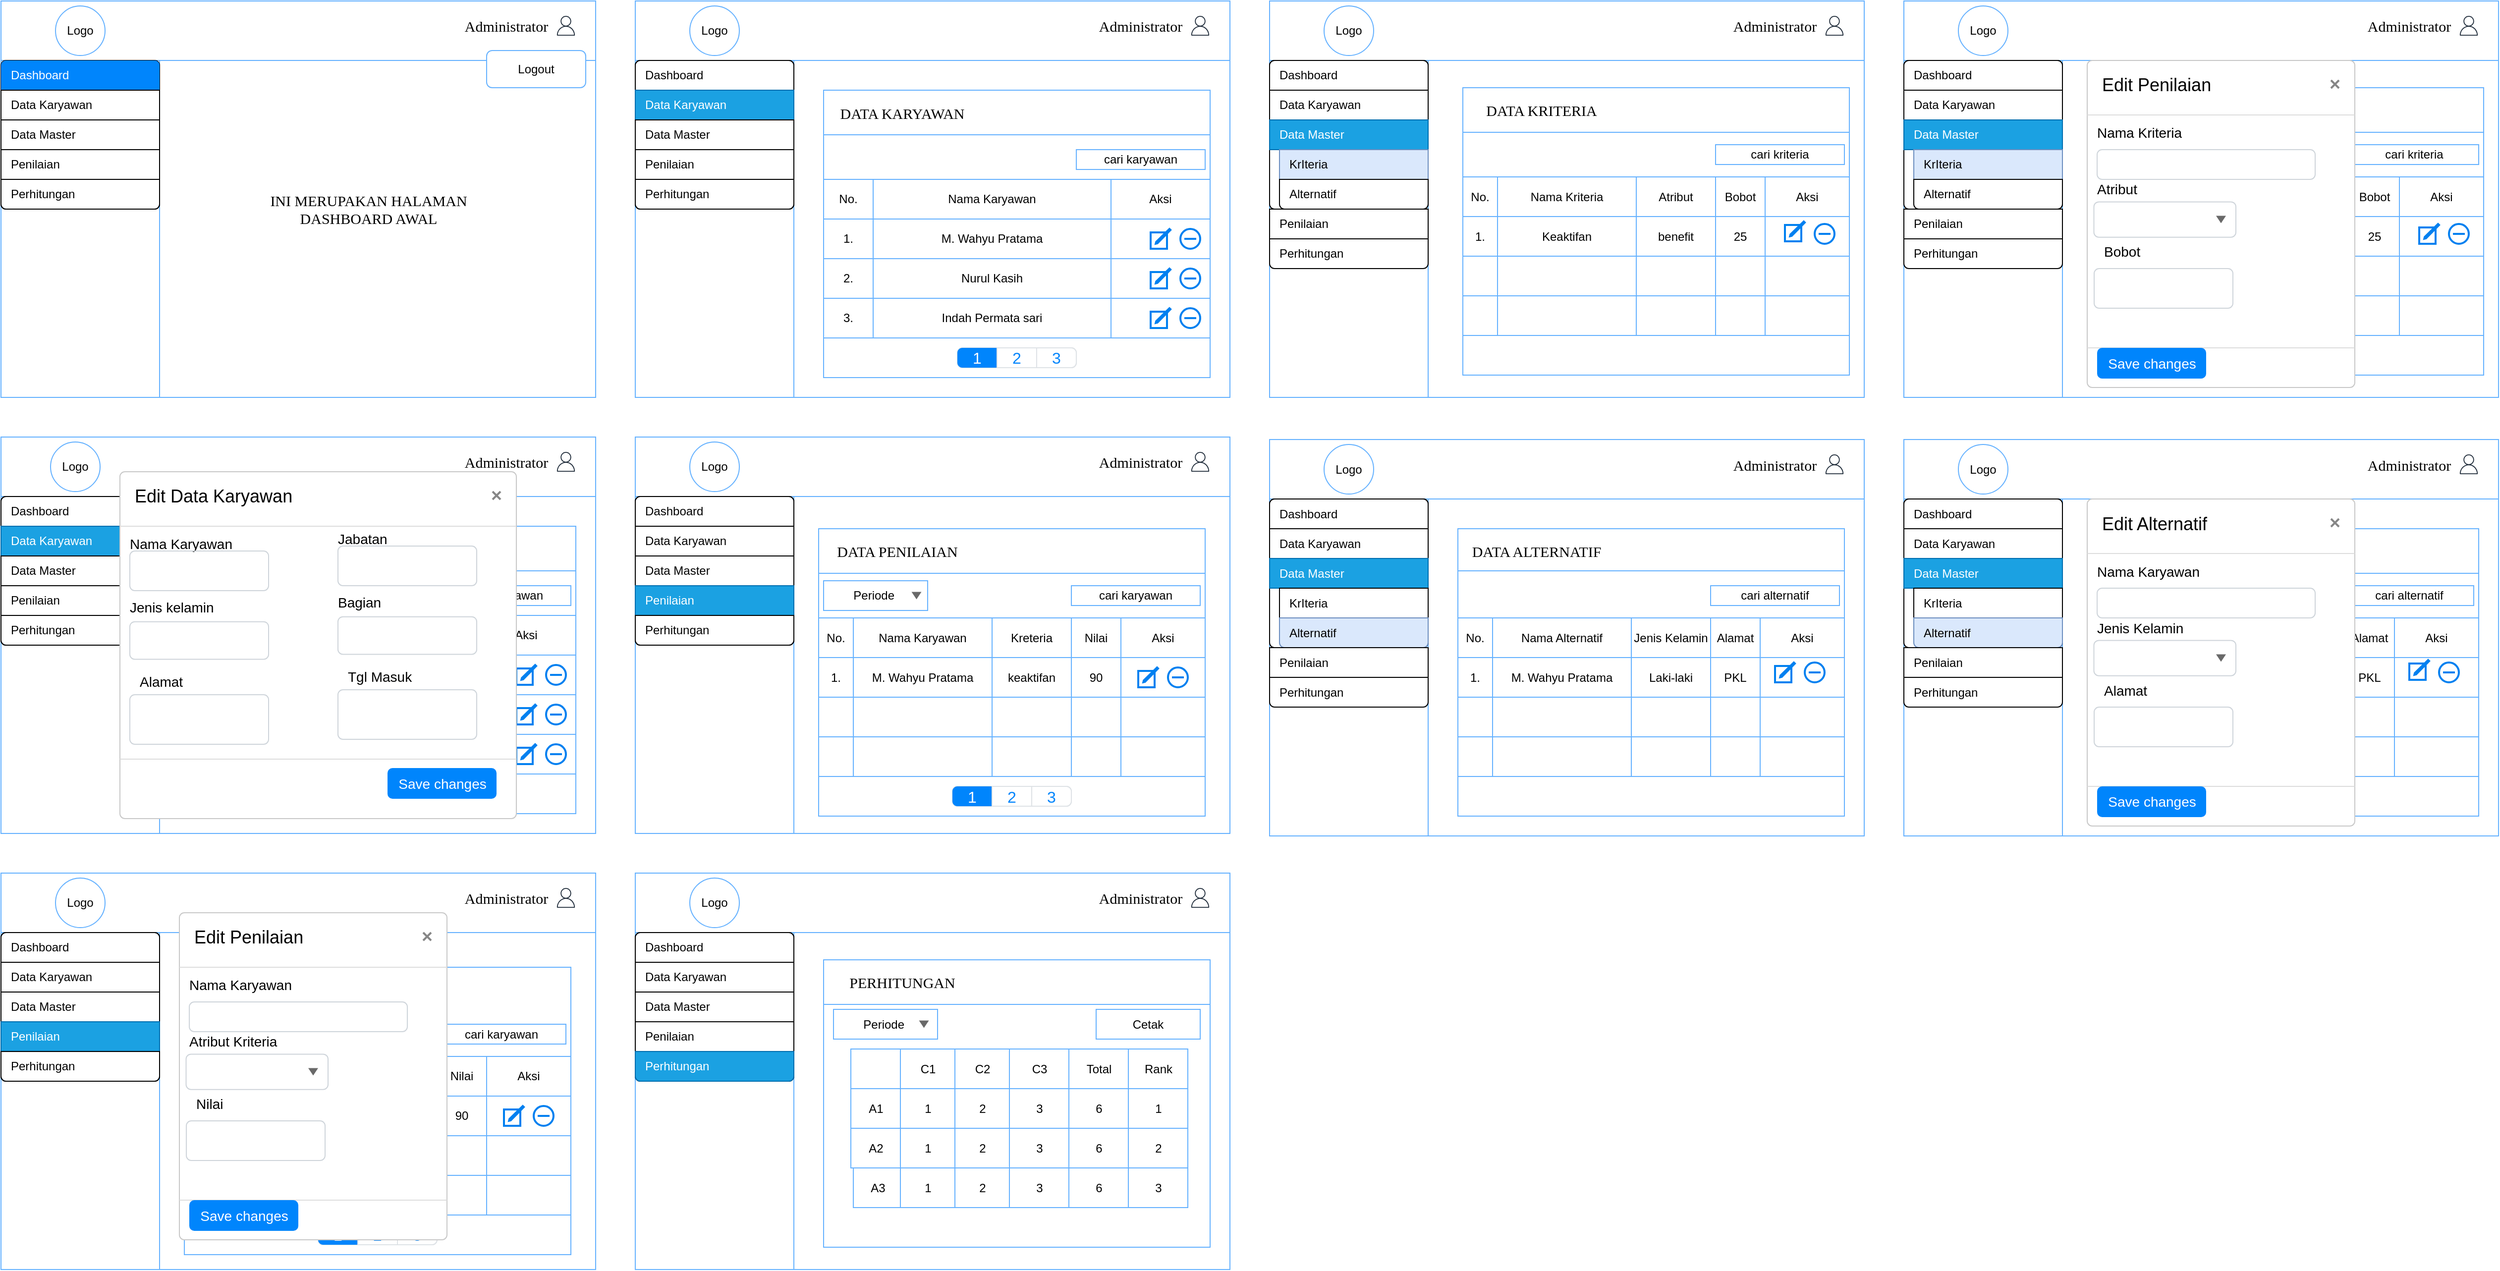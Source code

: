 <mxfile version="20.5.1" type="device" pages="3"><diagram id="shodg1irT6vpgdvNFcPh" name="wireframe"><mxGraphModel dx="868" dy="482" grid="1" gridSize="10" guides="1" tooltips="1" connect="1" arrows="1" fold="1" page="1" pageScale="1" pageWidth="850" pageHeight="1100" math="0" shadow="0"><root><mxCell id="0"/><mxCell id="1" parent="0"/><mxCell id="OIuj8_DWyMdcPsfFXIEw-464" value="" style="rounded=0;whiteSpace=wrap;html=1;strokeColor=#66B2FF;" parent="1" vertex="1"><mxGeometry x="1960" y="40" width="600" height="400" as="geometry"/></mxCell><mxCell id="OIuj8_DWyMdcPsfFXIEw-1" value="" style="rounded=0;whiteSpace=wrap;html=1;strokeColor=#66B2FF;" parent="1" vertex="1"><mxGeometry x="40" y="40" width="600" height="400" as="geometry"/></mxCell><mxCell id="OIuj8_DWyMdcPsfFXIEw-4" value="" style="rounded=0;whiteSpace=wrap;html=1;strokeColor=#66B2FF;" parent="1" vertex="1"><mxGeometry x="40" y="40" width="600" height="60" as="geometry"/></mxCell><mxCell id="OIuj8_DWyMdcPsfFXIEw-5" value="Logo" style="ellipse;whiteSpace=wrap;html=1;aspect=fixed;strokeColor=#66B2FF;" parent="1" vertex="1"><mxGeometry x="95" y="45" width="50" height="50" as="geometry"/></mxCell><mxCell id="OIuj8_DWyMdcPsfFXIEw-7" value="" style="sketch=0;outlineConnect=0;fontColor=#232F3E;gradientColor=none;fillColor=#232F3D;strokeColor=none;dashed=0;verticalLabelPosition=bottom;verticalAlign=top;align=center;html=1;fontSize=12;fontStyle=0;aspect=fixed;pointerEvents=1;shape=mxgraph.aws4.user;" parent="1" vertex="1"><mxGeometry x="600" y="55" width="20" height="20" as="geometry"/></mxCell><mxCell id="OIuj8_DWyMdcPsfFXIEw-8" value="&lt;font face=&quot;Nunito Sans&quot;&gt;&lt;span style=&quot;font-size: 15px;&quot;&gt;Administrator&lt;/span&gt;&lt;/font&gt;" style="text;html=1;strokeColor=none;fillColor=none;align=center;verticalAlign=middle;whiteSpace=wrap;rounded=0;strokeWidth=1;" parent="1" vertex="1"><mxGeometry x="510" y="60" width="80" height="10" as="geometry"/></mxCell><mxCell id="OIuj8_DWyMdcPsfFXIEw-18" value="" style="rounded=0;whiteSpace=wrap;html=1;strokeColor=#66B2FF;" parent="1" vertex="1"><mxGeometry x="40" y="100" width="160" height="340" as="geometry"/></mxCell><mxCell id="OIuj8_DWyMdcPsfFXIEw-12" value="" style="html=1;shadow=0;dashed=0;shape=mxgraph.bootstrap.rrect;rSize=5;html=1;whiteSpace=wrap;" parent="1" vertex="1"><mxGeometry x="40" y="100" width="160" height="150" as="geometry"/></mxCell><mxCell id="OIuj8_DWyMdcPsfFXIEw-13" value="Dashboard" style="html=1;shadow=0;dashed=0;shape=mxgraph.bootstrap.topButton;rSize=5;strokeColor=none;fillColor=#0085FC;fontColor=#ffffff;perimeter=none;whiteSpace=wrap;resizeWidth=1;align=left;spacing=10;" parent="OIuj8_DWyMdcPsfFXIEw-12" vertex="1"><mxGeometry width="160" height="30" relative="1" as="geometry"/></mxCell><mxCell id="OIuj8_DWyMdcPsfFXIEw-14" value="Data Karyawan" style="strokeColor=inherit;fillColor=inherit;gradientColor=inherit;fontColor=inherit;html=1;shadow=0;dashed=0;perimeter=none;whiteSpace=wrap;resizeWidth=1;align=left;spacing=10;" parent="OIuj8_DWyMdcPsfFXIEw-12" vertex="1"><mxGeometry width="160" height="30" relative="1" as="geometry"><mxPoint y="30" as="offset"/></mxGeometry></mxCell><mxCell id="OIuj8_DWyMdcPsfFXIEw-15" value="Data Master" style="strokeColor=inherit;fillColor=inherit;gradientColor=inherit;fontColor=inherit;html=1;shadow=0;dashed=0;perimeter=none;whiteSpace=wrap;resizeWidth=1;align=left;spacing=10;" parent="OIuj8_DWyMdcPsfFXIEw-12" vertex="1"><mxGeometry width="160" height="30" relative="1" as="geometry"><mxPoint y="60" as="offset"/></mxGeometry></mxCell><mxCell id="OIuj8_DWyMdcPsfFXIEw-16" value="Penilaian" style="strokeColor=inherit;fillColor=inherit;gradientColor=inherit;fontColor=inherit;html=1;shadow=0;dashed=0;perimeter=none;whiteSpace=wrap;resizeWidth=1;align=left;spacing=10;" parent="OIuj8_DWyMdcPsfFXIEw-12" vertex="1"><mxGeometry width="160" height="30" relative="1" as="geometry"><mxPoint y="90" as="offset"/></mxGeometry></mxCell><mxCell id="OIuj8_DWyMdcPsfFXIEw-17" value="Perhitungan" style="strokeColor=inherit;fillColor=inherit;gradientColor=inherit;fontColor=inherit;html=1;shadow=0;dashed=0;shape=mxgraph.bootstrap.bottomButton;rSize=5;perimeter=none;whiteSpace=wrap;resizeWidth=1;resizeHeight=0;align=left;spacing=10;" parent="OIuj8_DWyMdcPsfFXIEw-12" vertex="1"><mxGeometry y="1" width="160" height="30" relative="1" as="geometry"><mxPoint y="-30" as="offset"/></mxGeometry></mxCell><mxCell id="OIuj8_DWyMdcPsfFXIEw-19" value="&lt;font face=&quot;Nunito Sans&quot;&gt;&lt;span style=&quot;font-size: 15px;&quot;&gt;INI MERUPAKAN HALAMAN DASHBOARD AWAL&lt;/span&gt;&lt;/font&gt;" style="text;html=1;strokeColor=none;fillColor=none;align=center;verticalAlign=middle;whiteSpace=wrap;rounded=0;strokeWidth=1;" parent="1" vertex="1"><mxGeometry x="271.1" y="200" width="280" height="100" as="geometry"/></mxCell><mxCell id="OIuj8_DWyMdcPsfFXIEw-30" value="" style="rounded=0;whiteSpace=wrap;html=1;strokeColor=#66B2FF;" parent="1" vertex="1"><mxGeometry x="680" y="40" width="600" height="400" as="geometry"/></mxCell><mxCell id="OIuj8_DWyMdcPsfFXIEw-31" value="" style="rounded=0;whiteSpace=wrap;html=1;strokeColor=#66B2FF;" parent="1" vertex="1"><mxGeometry x="680" y="40" width="600" height="60" as="geometry"/></mxCell><mxCell id="OIuj8_DWyMdcPsfFXIEw-32" value="Logo" style="ellipse;whiteSpace=wrap;html=1;aspect=fixed;strokeColor=#66B2FF;" parent="1" vertex="1"><mxGeometry x="735" y="45" width="50" height="50" as="geometry"/></mxCell><mxCell id="OIuj8_DWyMdcPsfFXIEw-33" value="" style="sketch=0;outlineConnect=0;fontColor=#232F3E;gradientColor=none;fillColor=#232F3D;strokeColor=none;dashed=0;verticalLabelPosition=bottom;verticalAlign=top;align=center;html=1;fontSize=12;fontStyle=0;aspect=fixed;pointerEvents=1;shape=mxgraph.aws4.user;" parent="1" vertex="1"><mxGeometry x="1240" y="55" width="20" height="20" as="geometry"/></mxCell><mxCell id="OIuj8_DWyMdcPsfFXIEw-34" value="&lt;font face=&quot;Nunito Sans&quot;&gt;&lt;span style=&quot;font-size: 15px;&quot;&gt;Administrator&lt;/span&gt;&lt;/font&gt;" style="text;html=1;strokeColor=none;fillColor=none;align=center;verticalAlign=middle;whiteSpace=wrap;rounded=0;strokeWidth=1;" parent="1" vertex="1"><mxGeometry x="1150" y="60" width="80" height="10" as="geometry"/></mxCell><mxCell id="OIuj8_DWyMdcPsfFXIEw-35" value="" style="rounded=0;whiteSpace=wrap;html=1;strokeColor=#66B2FF;" parent="1" vertex="1"><mxGeometry x="680" y="100" width="160" height="340" as="geometry"/></mxCell><mxCell id="OIuj8_DWyMdcPsfFXIEw-36" value="" style="html=1;shadow=0;dashed=0;shape=mxgraph.bootstrap.rrect;rSize=5;html=1;whiteSpace=wrap;" parent="1" vertex="1"><mxGeometry x="680" y="100" width="160" height="150" as="geometry"/></mxCell><mxCell id="OIuj8_DWyMdcPsfFXIEw-37" value="Dashboard" style="html=1;shadow=0;dashed=0;shape=mxgraph.bootstrap.topButton;rSize=5;perimeter=none;whiteSpace=wrap;resizeWidth=1;align=left;spacing=10;" parent="OIuj8_DWyMdcPsfFXIEw-36" vertex="1"><mxGeometry width="160" height="30" relative="1" as="geometry"/></mxCell><mxCell id="OIuj8_DWyMdcPsfFXIEw-38" value="Data Karyawan" style="strokeColor=#006EAF;fillColor=#1ba1e2;html=1;shadow=0;dashed=0;perimeter=none;whiteSpace=wrap;resizeWidth=1;align=left;spacing=10;fontColor=#ffffff;" parent="OIuj8_DWyMdcPsfFXIEw-36" vertex="1"><mxGeometry width="160" height="30" relative="1" as="geometry"><mxPoint y="30" as="offset"/></mxGeometry></mxCell><mxCell id="OIuj8_DWyMdcPsfFXIEw-39" value="Data Master" style="strokeColor=inherit;fillColor=inherit;gradientColor=inherit;fontColor=inherit;html=1;shadow=0;dashed=0;perimeter=none;whiteSpace=wrap;resizeWidth=1;align=left;spacing=10;" parent="OIuj8_DWyMdcPsfFXIEw-36" vertex="1"><mxGeometry width="160" height="30" relative="1" as="geometry"><mxPoint y="60" as="offset"/></mxGeometry></mxCell><mxCell id="OIuj8_DWyMdcPsfFXIEw-40" value="Penilaian" style="strokeColor=inherit;fillColor=inherit;gradientColor=inherit;fontColor=inherit;html=1;shadow=0;dashed=0;perimeter=none;whiteSpace=wrap;resizeWidth=1;align=left;spacing=10;" parent="OIuj8_DWyMdcPsfFXIEw-36" vertex="1"><mxGeometry width="160" height="30" relative="1" as="geometry"><mxPoint y="90" as="offset"/></mxGeometry></mxCell><mxCell id="OIuj8_DWyMdcPsfFXIEw-41" value="Perhitungan" style="strokeColor=inherit;fillColor=inherit;gradientColor=inherit;fontColor=inherit;html=1;shadow=0;dashed=0;shape=mxgraph.bootstrap.bottomButton;rSize=5;perimeter=none;whiteSpace=wrap;resizeWidth=1;resizeHeight=0;align=left;spacing=10;" parent="OIuj8_DWyMdcPsfFXIEw-36" vertex="1"><mxGeometry y="1" width="160" height="30" relative="1" as="geometry"><mxPoint y="-30" as="offset"/></mxGeometry></mxCell><mxCell id="OIuj8_DWyMdcPsfFXIEw-64" value="" style="rounded=0;whiteSpace=wrap;html=1;strokeColor=#66B2FF;" parent="1" vertex="1"><mxGeometry x="870" y="130" width="390" height="290" as="geometry"/></mxCell><mxCell id="OIuj8_DWyMdcPsfFXIEw-65" value="No." style="rounded=0;whiteSpace=wrap;html=1;strokeColor=#66B2FF;" parent="1" vertex="1"><mxGeometry x="870" y="220" width="50" height="40" as="geometry"/></mxCell><mxCell id="OIuj8_DWyMdcPsfFXIEw-66" value="Nama Karyawan" style="rounded=0;whiteSpace=wrap;html=1;strokeColor=#66B2FF;" parent="1" vertex="1"><mxGeometry x="920" y="220" width="240" height="40" as="geometry"/></mxCell><mxCell id="OIuj8_DWyMdcPsfFXIEw-67" value="M. Wahyu Pratama" style="rounded=0;whiteSpace=wrap;html=1;align=center;strokeColor=#66B2FF;" parent="1" vertex="1"><mxGeometry x="920" y="260" width="240" height="40" as="geometry"/></mxCell><mxCell id="OIuj8_DWyMdcPsfFXIEw-68" value="&lt;font style=&quot;&quot;&gt;&lt;font style=&quot;font-size: 12px;&quot;&gt;2.&lt;/font&gt;&lt;br&gt;&lt;/font&gt;" style="rounded=0;whiteSpace=wrap;html=1;strokeColor=#66B2FF;" parent="1" vertex="1"><mxGeometry x="870" y="300" width="50" height="40" as="geometry"/></mxCell><mxCell id="OIuj8_DWyMdcPsfFXIEw-69" value="Nurul Kasih" style="rounded=0;whiteSpace=wrap;html=1;align=center;strokeColor=#66B2FF;" parent="1" vertex="1"><mxGeometry x="920" y="300" width="240" height="40" as="geometry"/></mxCell><mxCell id="OIuj8_DWyMdcPsfFXIEw-70" value="&lt;font style=&quot;&quot;&gt;&lt;font style=&quot;font-size: 12px;&quot;&gt;3.&lt;/font&gt;&lt;br&gt;&lt;/font&gt;" style="rounded=0;whiteSpace=wrap;html=1;strokeColor=#66B2FF;" parent="1" vertex="1"><mxGeometry x="870" y="340" width="50" height="40" as="geometry"/></mxCell><mxCell id="OIuj8_DWyMdcPsfFXIEw-71" value="Indah Permata sari" style="rounded=0;whiteSpace=wrap;html=1;align=center;strokeColor=#66B2FF;" parent="1" vertex="1"><mxGeometry x="920" y="340" width="240" height="40" as="geometry"/></mxCell><mxCell id="OIuj8_DWyMdcPsfFXIEw-72" value="Aksi" style="rounded=0;whiteSpace=wrap;html=1;strokeColor=#66B2FF;" parent="1" vertex="1"><mxGeometry x="1160" y="220" width="100" height="40" as="geometry"/></mxCell><mxCell id="OIuj8_DWyMdcPsfFXIEw-73" value="" style="rounded=0;whiteSpace=wrap;html=1;strokeColor=#66B2FF;" parent="1" vertex="1"><mxGeometry x="1160" y="260" width="100" height="40" as="geometry"/></mxCell><mxCell id="OIuj8_DWyMdcPsfFXIEw-74" value="" style="rounded=0;whiteSpace=wrap;html=1;strokeColor=#66B2FF;" parent="1" vertex="1"><mxGeometry x="1160" y="300" width="100" height="40" as="geometry"/></mxCell><mxCell id="OIuj8_DWyMdcPsfFXIEw-75" value="" style="rounded=0;whiteSpace=wrap;html=1;strokeColor=#66B2FF;" parent="1" vertex="1"><mxGeometry x="1160" y="340" width="100" height="40" as="geometry"/></mxCell><mxCell id="OIuj8_DWyMdcPsfFXIEw-76" value="&lt;font style=&quot;&quot;&gt;&lt;font style=&quot;font-size: 12px;&quot;&gt;1.&lt;/font&gt;&lt;br&gt;&lt;/font&gt;" style="rounded=0;whiteSpace=wrap;html=1;strokeColor=#66B2FF;" parent="1" vertex="1"><mxGeometry x="870" y="260" width="50" height="40" as="geometry"/></mxCell><mxCell id="OIuj8_DWyMdcPsfFXIEw-77" value="" style="line;strokeWidth=1;html=1;fontFamily=Nunito Sans;fontSource=https%3A%2F%2Ffonts.googleapis.com%2Fcss%3Ffamily%3DNunito%2BSans;fontSize=15;fillColor=none;strokeColor=#66B2FF;" parent="1" vertex="1"><mxGeometry x="870" y="170" width="390" height="10" as="geometry"/></mxCell><mxCell id="OIuj8_DWyMdcPsfFXIEw-78" value="&lt;font face=&quot;Nunito Sans&quot;&gt;&lt;span style=&quot;font-size: 15px;&quot;&gt;DATA KARYAWAN&lt;/span&gt;&lt;/font&gt;" style="text;html=1;strokeColor=none;fillColor=none;align=center;verticalAlign=middle;whiteSpace=wrap;rounded=0;strokeWidth=1;" parent="1" vertex="1"><mxGeometry x="860" y="125" width="178.75" height="55" as="geometry"/></mxCell><mxCell id="OIuj8_DWyMdcPsfFXIEw-79" value="cari karyawan" style="rounded=0;whiteSpace=wrap;html=1;strokeColor=#66B2FF;" parent="1" vertex="1"><mxGeometry x="1125" y="190" width="130" height="20" as="geometry"/></mxCell><mxCell id="OIuj8_DWyMdcPsfFXIEw-80" value="" style="html=1;shadow=0;dashed=0;shape=mxgraph.bootstrap.rrect;rSize=5;strokeColor=#DEE2E6;html=1;whiteSpace=wrap;fillColor=#ffffff;fontColor=#0085FC;" parent="1" vertex="1"><mxGeometry x="1005" y="390" width="120" height="20" as="geometry"/></mxCell><mxCell id="OIuj8_DWyMdcPsfFXIEw-81" value="1" style="strokeColor=inherit;fillColor=inherit;gradientColor=inherit;html=1;shadow=0;dashed=0;shape=mxgraph.bootstrap.leftButton;rSize=5;perimeter=none;whiteSpace=wrap;resizeHeight=1;fillColor=#0085FC;strokeColor=none;fontColor=#ffffff;fontSize=16;" parent="OIuj8_DWyMdcPsfFXIEw-80" vertex="1"><mxGeometry width="40" height="20" relative="1" as="geometry"/></mxCell><mxCell id="OIuj8_DWyMdcPsfFXIEw-82" value="2" style="strokeColor=inherit;fillColor=inherit;gradientColor=inherit;fontColor=inherit;html=1;shadow=0;dashed=0;perimeter=none;whiteSpace=wrap;resizeHeight=1;fontSize=16;" parent="OIuj8_DWyMdcPsfFXIEw-80" vertex="1"><mxGeometry width="40" height="20" relative="1" as="geometry"><mxPoint x="40" as="offset"/></mxGeometry></mxCell><mxCell id="OIuj8_DWyMdcPsfFXIEw-83" value="3" style="strokeColor=inherit;fillColor=inherit;gradientColor=inherit;fontColor=inherit;html=1;shadow=0;dashed=0;shape=mxgraph.bootstrap.rightButton;rSize=5;perimeter=none;whiteSpace=wrap;resizeHeight=1;fontSize=16;" parent="OIuj8_DWyMdcPsfFXIEw-80" vertex="1"><mxGeometry x="1" width="40" height="20" relative="1" as="geometry"><mxPoint x="-40" as="offset"/></mxGeometry></mxCell><mxCell id="OIuj8_DWyMdcPsfFXIEw-84" value="" style="html=1;verticalLabelPosition=bottom;align=center;labelBackgroundColor=#ffffff;verticalAlign=top;strokeWidth=2;strokeColor=#0080F0;shadow=0;dashed=0;shape=mxgraph.ios7.icons.delete;" parent="1" vertex="1"><mxGeometry x="1230" y="270" width="20" height="20" as="geometry"/></mxCell><mxCell id="OIuj8_DWyMdcPsfFXIEw-85" value="" style="html=1;verticalLabelPosition=bottom;align=center;labelBackgroundColor=#ffffff;verticalAlign=top;strokeWidth=2;strokeColor=#0080F0;shadow=0;dashed=0;shape=mxgraph.ios7.icons.compose;" parent="1" vertex="1"><mxGeometry x="1200" y="270" width="20" height="20" as="geometry"/></mxCell><mxCell id="OIuj8_DWyMdcPsfFXIEw-86" value="" style="shape=image;html=1;verticalAlign=top;verticalLabelPosition=bottom;labelBackgroundColor=#ffffff;imageAspect=0;aspect=fixed;image=https://cdn1.iconfinder.com/data/icons/media-player-long-shadow/50/More-128.png;strokeColor=#66B2FF;" parent="1" vertex="1"><mxGeometry x="1170" y="270" width="20" height="20" as="geometry"/></mxCell><mxCell id="OIuj8_DWyMdcPsfFXIEw-87" value="" style="html=1;verticalLabelPosition=bottom;align=center;labelBackgroundColor=#ffffff;verticalAlign=top;strokeWidth=2;strokeColor=#0080F0;shadow=0;dashed=0;shape=mxgraph.ios7.icons.delete;" parent="1" vertex="1"><mxGeometry x="1230" y="310" width="20" height="20" as="geometry"/></mxCell><mxCell id="OIuj8_DWyMdcPsfFXIEw-88" value="" style="html=1;verticalLabelPosition=bottom;align=center;labelBackgroundColor=#ffffff;verticalAlign=top;strokeWidth=2;strokeColor=#0080F0;shadow=0;dashed=0;shape=mxgraph.ios7.icons.compose;" parent="1" vertex="1"><mxGeometry x="1200" y="310" width="20" height="20" as="geometry"/></mxCell><mxCell id="OIuj8_DWyMdcPsfFXIEw-89" value="" style="shape=image;html=1;verticalAlign=top;verticalLabelPosition=bottom;labelBackgroundColor=#ffffff;imageAspect=0;aspect=fixed;image=https://cdn1.iconfinder.com/data/icons/media-player-long-shadow/50/More-128.png;strokeColor=#66B2FF;" parent="1" vertex="1"><mxGeometry x="1170" y="310" width="20" height="20" as="geometry"/></mxCell><mxCell id="OIuj8_DWyMdcPsfFXIEw-90" value="" style="html=1;verticalLabelPosition=bottom;align=center;labelBackgroundColor=#ffffff;verticalAlign=top;strokeWidth=2;strokeColor=#0080F0;shadow=0;dashed=0;shape=mxgraph.ios7.icons.delete;" parent="1" vertex="1"><mxGeometry x="1230" y="350" width="20" height="20" as="geometry"/></mxCell><mxCell id="OIuj8_DWyMdcPsfFXIEw-91" value="" style="html=1;verticalLabelPosition=bottom;align=center;labelBackgroundColor=#ffffff;verticalAlign=top;strokeWidth=2;strokeColor=#0080F0;shadow=0;dashed=0;shape=mxgraph.ios7.icons.compose;" parent="1" vertex="1"><mxGeometry x="1200" y="350" width="20" height="20" as="geometry"/></mxCell><mxCell id="OIuj8_DWyMdcPsfFXIEw-92" value="" style="shape=image;html=1;verticalAlign=top;verticalLabelPosition=bottom;labelBackgroundColor=#ffffff;imageAspect=0;aspect=fixed;image=https://cdn1.iconfinder.com/data/icons/media-player-long-shadow/50/More-128.png;strokeColor=#66B2FF;" parent="1" vertex="1"><mxGeometry x="1170" y="350" width="20" height="20" as="geometry"/></mxCell><mxCell id="OIuj8_DWyMdcPsfFXIEw-93" value="" style="rounded=0;whiteSpace=wrap;html=1;strokeColor=#66B2FF;" parent="1" vertex="1"><mxGeometry x="40" y="480" width="600" height="400" as="geometry"/></mxCell><mxCell id="OIuj8_DWyMdcPsfFXIEw-94" value="" style="rounded=0;whiteSpace=wrap;html=1;strokeColor=#66B2FF;" parent="1" vertex="1"><mxGeometry x="40" y="480" width="600" height="60" as="geometry"/></mxCell><mxCell id="OIuj8_DWyMdcPsfFXIEw-95" value="Logo" style="ellipse;whiteSpace=wrap;html=1;aspect=fixed;strokeColor=#66B2FF;" parent="1" vertex="1"><mxGeometry x="90" y="485" width="50" height="50" as="geometry"/></mxCell><mxCell id="OIuj8_DWyMdcPsfFXIEw-96" value="" style="sketch=0;outlineConnect=0;fontColor=#232F3E;gradientColor=none;fillColor=#232F3D;strokeColor=none;dashed=0;verticalLabelPosition=bottom;verticalAlign=top;align=center;html=1;fontSize=12;fontStyle=0;aspect=fixed;pointerEvents=1;shape=mxgraph.aws4.user;" parent="1" vertex="1"><mxGeometry x="600" y="495" width="20" height="20" as="geometry"/></mxCell><mxCell id="OIuj8_DWyMdcPsfFXIEw-97" value="&lt;font face=&quot;Nunito Sans&quot;&gt;&lt;span style=&quot;font-size: 15px;&quot;&gt;Administrator&lt;/span&gt;&lt;/font&gt;" style="text;html=1;strokeColor=none;fillColor=none;align=center;verticalAlign=middle;whiteSpace=wrap;rounded=0;strokeWidth=1;" parent="1" vertex="1"><mxGeometry x="510" y="500" width="80" height="10" as="geometry"/></mxCell><mxCell id="OIuj8_DWyMdcPsfFXIEw-98" value="" style="rounded=0;whiteSpace=wrap;html=1;strokeColor=#66B2FF;" parent="1" vertex="1"><mxGeometry x="40" y="540" width="160" height="340" as="geometry"/></mxCell><mxCell id="OIuj8_DWyMdcPsfFXIEw-99" value="" style="html=1;shadow=0;dashed=0;shape=mxgraph.bootstrap.rrect;rSize=5;html=1;whiteSpace=wrap;" parent="1" vertex="1"><mxGeometry x="40" y="540" width="160" height="150" as="geometry"/></mxCell><mxCell id="OIuj8_DWyMdcPsfFXIEw-100" value="Dashboard" style="html=1;shadow=0;dashed=0;shape=mxgraph.bootstrap.topButton;rSize=5;perimeter=none;whiteSpace=wrap;resizeWidth=1;align=left;spacing=10;" parent="OIuj8_DWyMdcPsfFXIEw-99" vertex="1"><mxGeometry width="160" height="30" relative="1" as="geometry"/></mxCell><mxCell id="OIuj8_DWyMdcPsfFXIEw-101" value="Data Karyawan" style="strokeColor=#006EAF;fillColor=#1ba1e2;html=1;shadow=0;dashed=0;perimeter=none;whiteSpace=wrap;resizeWidth=1;align=left;spacing=10;fontColor=#ffffff;" parent="OIuj8_DWyMdcPsfFXIEw-99" vertex="1"><mxGeometry width="160" height="30" relative="1" as="geometry"><mxPoint y="30" as="offset"/></mxGeometry></mxCell><mxCell id="OIuj8_DWyMdcPsfFXIEw-102" value="Data Master" style="strokeColor=inherit;fillColor=inherit;gradientColor=inherit;fontColor=inherit;html=1;shadow=0;dashed=0;perimeter=none;whiteSpace=wrap;resizeWidth=1;align=left;spacing=10;" parent="OIuj8_DWyMdcPsfFXIEw-99" vertex="1"><mxGeometry width="160" height="30" relative="1" as="geometry"><mxPoint y="60" as="offset"/></mxGeometry></mxCell><mxCell id="OIuj8_DWyMdcPsfFXIEw-103" value="Penilaian" style="strokeColor=inherit;fillColor=inherit;gradientColor=inherit;fontColor=inherit;html=1;shadow=0;dashed=0;perimeter=none;whiteSpace=wrap;resizeWidth=1;align=left;spacing=10;" parent="OIuj8_DWyMdcPsfFXIEw-99" vertex="1"><mxGeometry width="160" height="30" relative="1" as="geometry"><mxPoint y="90" as="offset"/></mxGeometry></mxCell><mxCell id="OIuj8_DWyMdcPsfFXIEw-104" value="Perhitungan" style="strokeColor=inherit;fillColor=inherit;gradientColor=inherit;fontColor=inherit;html=1;shadow=0;dashed=0;shape=mxgraph.bootstrap.bottomButton;rSize=5;perimeter=none;whiteSpace=wrap;resizeWidth=1;resizeHeight=0;align=left;spacing=10;" parent="OIuj8_DWyMdcPsfFXIEw-99" vertex="1"><mxGeometry y="1" width="160" height="30" relative="1" as="geometry"><mxPoint y="-30" as="offset"/></mxGeometry></mxCell><mxCell id="OIuj8_DWyMdcPsfFXIEw-105" value="" style="rounded=0;whiteSpace=wrap;html=1;strokeColor=#66B2FF;" parent="1" vertex="1"><mxGeometry x="230" y="570" width="390" height="290" as="geometry"/></mxCell><mxCell id="OIuj8_DWyMdcPsfFXIEw-106" value="No." style="rounded=0;whiteSpace=wrap;html=1;strokeColor=#66B2FF;" parent="1" vertex="1"><mxGeometry x="230" y="660" width="50" height="40" as="geometry"/></mxCell><mxCell id="OIuj8_DWyMdcPsfFXIEw-107" value="Nama Karyawan" style="rounded=0;whiteSpace=wrap;html=1;strokeColor=#66B2FF;" parent="1" vertex="1"><mxGeometry x="280" y="660" width="240" height="40" as="geometry"/></mxCell><mxCell id="OIuj8_DWyMdcPsfFXIEw-108" value="M. Wahyu Pratama" style="rounded=0;whiteSpace=wrap;html=1;align=center;strokeColor=#66B2FF;" parent="1" vertex="1"><mxGeometry x="280" y="700" width="240" height="40" as="geometry"/></mxCell><mxCell id="OIuj8_DWyMdcPsfFXIEw-109" value="&lt;font style=&quot;&quot;&gt;&lt;font style=&quot;font-size: 12px;&quot;&gt;2.&lt;/font&gt;&lt;br&gt;&lt;/font&gt;" style="rounded=0;whiteSpace=wrap;html=1;strokeColor=#66B2FF;" parent="1" vertex="1"><mxGeometry x="230" y="740" width="50" height="40" as="geometry"/></mxCell><mxCell id="OIuj8_DWyMdcPsfFXIEw-110" value="Nurul Kasih" style="rounded=0;whiteSpace=wrap;html=1;align=center;strokeColor=#66B2FF;" parent="1" vertex="1"><mxGeometry x="280" y="740" width="240" height="40" as="geometry"/></mxCell><mxCell id="OIuj8_DWyMdcPsfFXIEw-111" value="&lt;font style=&quot;&quot;&gt;&lt;font style=&quot;font-size: 12px;&quot;&gt;3.&lt;/font&gt;&lt;br&gt;&lt;/font&gt;" style="rounded=0;whiteSpace=wrap;html=1;strokeColor=#66B2FF;" parent="1" vertex="1"><mxGeometry x="230" y="780" width="50" height="40" as="geometry"/></mxCell><mxCell id="OIuj8_DWyMdcPsfFXIEw-112" value="Indah Permata sari" style="rounded=0;whiteSpace=wrap;html=1;align=center;strokeColor=#66B2FF;" parent="1" vertex="1"><mxGeometry x="280" y="780" width="240" height="40" as="geometry"/></mxCell><mxCell id="OIuj8_DWyMdcPsfFXIEw-113" value="Aksi" style="rounded=0;whiteSpace=wrap;html=1;strokeColor=#66B2FF;" parent="1" vertex="1"><mxGeometry x="520" y="660" width="100" height="40" as="geometry"/></mxCell><mxCell id="OIuj8_DWyMdcPsfFXIEw-114" value="" style="rounded=0;whiteSpace=wrap;html=1;strokeColor=#66B2FF;" parent="1" vertex="1"><mxGeometry x="520" y="700" width="100" height="40" as="geometry"/></mxCell><mxCell id="OIuj8_DWyMdcPsfFXIEw-115" value="" style="rounded=0;whiteSpace=wrap;html=1;strokeColor=#66B2FF;" parent="1" vertex="1"><mxGeometry x="520" y="740" width="100" height="40" as="geometry"/></mxCell><mxCell id="OIuj8_DWyMdcPsfFXIEw-116" value="" style="rounded=0;whiteSpace=wrap;html=1;strokeColor=#66B2FF;" parent="1" vertex="1"><mxGeometry x="520" y="780" width="100" height="40" as="geometry"/></mxCell><mxCell id="OIuj8_DWyMdcPsfFXIEw-117" value="&lt;font style=&quot;&quot;&gt;&lt;font style=&quot;font-size: 12px;&quot;&gt;1.&lt;/font&gt;&lt;br&gt;&lt;/font&gt;" style="rounded=0;whiteSpace=wrap;html=1;strokeColor=#66B2FF;" parent="1" vertex="1"><mxGeometry x="230" y="700" width="50" height="40" as="geometry"/></mxCell><mxCell id="OIuj8_DWyMdcPsfFXIEw-118" value="" style="line;strokeWidth=1;html=1;fontFamily=Nunito Sans;fontSource=https%3A%2F%2Ffonts.googleapis.com%2Fcss%3Ffamily%3DNunito%2BSans;fontSize=15;fillColor=none;strokeColor=#66B2FF;" parent="1" vertex="1"><mxGeometry x="230" y="610" width="390" height="10" as="geometry"/></mxCell><mxCell id="OIuj8_DWyMdcPsfFXIEw-119" value="&lt;font face=&quot;Nunito Sans&quot;&gt;&lt;span style=&quot;font-size: 15px;&quot;&gt;DATA KARYAWAN&lt;/span&gt;&lt;/font&gt;" style="text;html=1;strokeColor=none;fillColor=none;align=center;verticalAlign=middle;whiteSpace=wrap;rounded=0;strokeWidth=1;" parent="1" vertex="1"><mxGeometry x="220" y="565" width="178.75" height="55" as="geometry"/></mxCell><mxCell id="OIuj8_DWyMdcPsfFXIEw-120" value="cari karyawan" style="rounded=0;whiteSpace=wrap;html=1;strokeColor=#66B2FF;" parent="1" vertex="1"><mxGeometry x="485" y="630" width="130" height="20" as="geometry"/></mxCell><mxCell id="OIuj8_DWyMdcPsfFXIEw-121" value="" style="html=1;shadow=0;dashed=0;shape=mxgraph.bootstrap.rrect;rSize=5;strokeColor=#DEE2E6;html=1;whiteSpace=wrap;fillColor=#ffffff;fontColor=#0085FC;" parent="1" vertex="1"><mxGeometry x="365" y="830" width="120" height="20" as="geometry"/></mxCell><mxCell id="OIuj8_DWyMdcPsfFXIEw-122" value="1" style="strokeColor=inherit;fillColor=inherit;gradientColor=inherit;html=1;shadow=0;dashed=0;shape=mxgraph.bootstrap.leftButton;rSize=5;perimeter=none;whiteSpace=wrap;resizeHeight=1;fillColor=#0085FC;strokeColor=none;fontColor=#ffffff;fontSize=16;" parent="OIuj8_DWyMdcPsfFXIEw-121" vertex="1"><mxGeometry width="40" height="20" relative="1" as="geometry"/></mxCell><mxCell id="OIuj8_DWyMdcPsfFXIEw-123" value="2" style="strokeColor=inherit;fillColor=inherit;gradientColor=inherit;fontColor=inherit;html=1;shadow=0;dashed=0;perimeter=none;whiteSpace=wrap;resizeHeight=1;fontSize=16;" parent="OIuj8_DWyMdcPsfFXIEw-121" vertex="1"><mxGeometry width="40" height="20" relative="1" as="geometry"><mxPoint x="40" as="offset"/></mxGeometry></mxCell><mxCell id="OIuj8_DWyMdcPsfFXIEw-124" value="3" style="strokeColor=inherit;fillColor=inherit;gradientColor=inherit;fontColor=inherit;html=1;shadow=0;dashed=0;shape=mxgraph.bootstrap.rightButton;rSize=5;perimeter=none;whiteSpace=wrap;resizeHeight=1;fontSize=16;" parent="OIuj8_DWyMdcPsfFXIEw-121" vertex="1"><mxGeometry x="1" width="40" height="20" relative="1" as="geometry"><mxPoint x="-40" as="offset"/></mxGeometry></mxCell><mxCell id="OIuj8_DWyMdcPsfFXIEw-125" value="" style="html=1;verticalLabelPosition=bottom;align=center;labelBackgroundColor=#ffffff;verticalAlign=top;strokeWidth=2;strokeColor=#0080F0;shadow=0;dashed=0;shape=mxgraph.ios7.icons.delete;" parent="1" vertex="1"><mxGeometry x="590" y="710" width="20" height="20" as="geometry"/></mxCell><mxCell id="OIuj8_DWyMdcPsfFXIEw-126" value="" style="html=1;verticalLabelPosition=bottom;align=center;labelBackgroundColor=#ffffff;verticalAlign=top;strokeWidth=2;strokeColor=#0080F0;shadow=0;dashed=0;shape=mxgraph.ios7.icons.compose;" parent="1" vertex="1"><mxGeometry x="560" y="710" width="20" height="20" as="geometry"/></mxCell><mxCell id="OIuj8_DWyMdcPsfFXIEw-127" value="" style="shape=image;html=1;verticalAlign=top;verticalLabelPosition=bottom;labelBackgroundColor=#ffffff;imageAspect=0;aspect=fixed;image=https://cdn1.iconfinder.com/data/icons/media-player-long-shadow/50/More-128.png;strokeColor=#66B2FF;" parent="1" vertex="1"><mxGeometry x="530" y="710" width="20" height="20" as="geometry"/></mxCell><mxCell id="OIuj8_DWyMdcPsfFXIEw-128" value="" style="html=1;verticalLabelPosition=bottom;align=center;labelBackgroundColor=#ffffff;verticalAlign=top;strokeWidth=2;strokeColor=#0080F0;shadow=0;dashed=0;shape=mxgraph.ios7.icons.delete;" parent="1" vertex="1"><mxGeometry x="590" y="750" width="20" height="20" as="geometry"/></mxCell><mxCell id="OIuj8_DWyMdcPsfFXIEw-129" value="" style="html=1;verticalLabelPosition=bottom;align=center;labelBackgroundColor=#ffffff;verticalAlign=top;strokeWidth=2;strokeColor=#0080F0;shadow=0;dashed=0;shape=mxgraph.ios7.icons.compose;" parent="1" vertex="1"><mxGeometry x="560" y="750" width="20" height="20" as="geometry"/></mxCell><mxCell id="OIuj8_DWyMdcPsfFXIEw-130" value="" style="shape=image;html=1;verticalAlign=top;verticalLabelPosition=bottom;labelBackgroundColor=#ffffff;imageAspect=0;aspect=fixed;image=https://cdn1.iconfinder.com/data/icons/media-player-long-shadow/50/More-128.png;strokeColor=#66B2FF;" parent="1" vertex="1"><mxGeometry x="530" y="750" width="20" height="20" as="geometry"/></mxCell><mxCell id="OIuj8_DWyMdcPsfFXIEw-131" value="" style="html=1;verticalLabelPosition=bottom;align=center;labelBackgroundColor=#ffffff;verticalAlign=top;strokeWidth=2;strokeColor=#0080F0;shadow=0;dashed=0;shape=mxgraph.ios7.icons.delete;" parent="1" vertex="1"><mxGeometry x="590" y="790" width="20" height="20" as="geometry"/></mxCell><mxCell id="OIuj8_DWyMdcPsfFXIEw-132" value="" style="html=1;verticalLabelPosition=bottom;align=center;labelBackgroundColor=#ffffff;verticalAlign=top;strokeWidth=2;strokeColor=#0080F0;shadow=0;dashed=0;shape=mxgraph.ios7.icons.compose;" parent="1" vertex="1"><mxGeometry x="560" y="790" width="20" height="20" as="geometry"/></mxCell><mxCell id="OIuj8_DWyMdcPsfFXIEw-133" value="" style="shape=image;html=1;verticalAlign=top;verticalLabelPosition=bottom;labelBackgroundColor=#ffffff;imageAspect=0;aspect=fixed;image=https://cdn1.iconfinder.com/data/icons/media-player-long-shadow/50/More-128.png;strokeColor=#66B2FF;" parent="1" vertex="1"><mxGeometry x="530" y="790" width="20" height="20" as="geometry"/></mxCell><mxCell id="OIuj8_DWyMdcPsfFXIEw-134" value="Edit Data Karyawan" style="html=1;shadow=0;dashed=0;shape=mxgraph.bootstrap.rrect;rSize=5;html=1;strokeColor=#C8C8C8;fillColor=#ffffff;whiteSpace=wrap;verticalAlign=top;align=left;fontSize=18;spacing=15;spacingTop=-5;" parent="1" vertex="1"><mxGeometry x="160" y="515" width="400" height="350" as="geometry"/></mxCell><mxCell id="OIuj8_DWyMdcPsfFXIEw-135" value="" style="shape=line;strokeColor=#dddddd;resizeWidth=1;" parent="OIuj8_DWyMdcPsfFXIEw-134" vertex="1"><mxGeometry width="400" height="10" relative="1" as="geometry"><mxPoint y="50" as="offset"/></mxGeometry></mxCell><mxCell id="OIuj8_DWyMdcPsfFXIEw-136" value="" style="html=1;shadow=0;dashed=0;shape=mxgraph.bootstrap.x;strokeColor=#868686;strokeWidth=2;" parent="OIuj8_DWyMdcPsfFXIEw-134" vertex="1"><mxGeometry x="1" width="8" height="8" relative="1" as="geometry"><mxPoint x="-24" y="20" as="offset"/></mxGeometry></mxCell><mxCell id="OIuj8_DWyMdcPsfFXIEw-137" value="Nama Karyawan" style="strokeColor=none;fillColor=none;resizeWidth=1;align=left;verticalAlign=top;spacing=10;fontSize=14;whiteSpace=wrap;html=1;" parent="OIuj8_DWyMdcPsfFXIEw-134" vertex="1"><mxGeometry width="140" height="40" relative="1" as="geometry"><mxPoint y="50" as="offset"/></mxGeometry></mxCell><mxCell id="OIuj8_DWyMdcPsfFXIEw-138" value="" style="html=1;shadow=0;dashed=0;shape=mxgraph.bootstrap.rrect;rSize=5;strokeColor=#CED4DA;fillColor=none;align=left;verticalAlign=middle;spacing=10;fontSize=14;whiteSpace=wrap;html=1;" parent="OIuj8_DWyMdcPsfFXIEw-134" vertex="1"><mxGeometry width="140" height="40" relative="1" as="geometry"><mxPoint x="10" y="80" as="offset"/></mxGeometry></mxCell><mxCell id="OIuj8_DWyMdcPsfFXIEw-139" value="Alamat" style="strokeColor=none;fillColor=none;resizeWidth=1;align=left;verticalAlign=top;spacing=10;fontSize=14;whiteSpace=wrap;html=1;" parent="OIuj8_DWyMdcPsfFXIEw-134" vertex="1"><mxGeometry width="110" height="40" relative="1" as="geometry"><mxPoint x="10" y="189" as="offset"/></mxGeometry></mxCell><mxCell id="OIuj8_DWyMdcPsfFXIEw-140" value="" style="html=1;shadow=0;dashed=0;shape=mxgraph.bootstrap.rrect;rSize=5;strokeColor=#CED4DA;fillColor=none;align=left;verticalAlign=middle;spacing=10;fontSize=14;whiteSpace=wrap;html=1;" parent="OIuj8_DWyMdcPsfFXIEw-134" vertex="1"><mxGeometry width="140" height="50" relative="1" as="geometry"><mxPoint x="10" y="225" as="offset"/></mxGeometry></mxCell><mxCell id="OIuj8_DWyMdcPsfFXIEw-141" value="" style="shape=line;strokeColor=#dddddd;resizeWidth=1;" parent="OIuj8_DWyMdcPsfFXIEw-134" vertex="1"><mxGeometry width="400" height="10" relative="1" as="geometry"><mxPoint y="285" as="offset"/></mxGeometry></mxCell><mxCell id="OIuj8_DWyMdcPsfFXIEw-142" value="Save changes" style="html=1;shadow=0;dashed=0;shape=mxgraph.bootstrap.rrect;rSize=5;fillColor=#0085FC;strokeColor=none;fontColor=#FFFFFF;fontSize=14;" parent="OIuj8_DWyMdcPsfFXIEw-134" vertex="1"><mxGeometry x="1" y="1" width="110" height="31" relative="1" as="geometry"><mxPoint x="-130" y="-51" as="offset"/></mxGeometry></mxCell><mxCell id="OIuj8_DWyMdcPsfFXIEw-145" value="" style="html=1;shadow=0;dashed=0;shape=mxgraph.bootstrap.rrect;rSize=5;strokeColor=#CED4DA;fillColor=none;align=left;verticalAlign=middle;spacing=10;fontSize=14;whiteSpace=wrap;html=1;" parent="OIuj8_DWyMdcPsfFXIEw-134" vertex="1"><mxGeometry x="10" y="151.351" width="140" height="37.838" as="geometry"/></mxCell><mxCell id="OIuj8_DWyMdcPsfFXIEw-144" value="Jenis kelamin" style="strokeColor=none;fillColor=none;resizeWidth=1;align=left;verticalAlign=top;spacing=10;fontSize=14;whiteSpace=wrap;html=1;" parent="OIuj8_DWyMdcPsfFXIEw-134" vertex="1"><mxGeometry y="113.514" width="150" height="37.838" as="geometry"/></mxCell><mxCell id="OIuj8_DWyMdcPsfFXIEw-147" value="Jabatan" style="strokeColor=none;fillColor=none;resizeWidth=1;align=left;verticalAlign=top;spacing=10;fontSize=14;whiteSpace=wrap;html=1;" parent="OIuj8_DWyMdcPsfFXIEw-134" vertex="1"><mxGeometry x="210" y="45" width="140" height="40" as="geometry"/></mxCell><mxCell id="OIuj8_DWyMdcPsfFXIEw-148" value="" style="html=1;shadow=0;dashed=0;shape=mxgraph.bootstrap.rrect;rSize=5;strokeColor=#CED4DA;fillColor=none;align=left;verticalAlign=middle;spacing=10;fontSize=14;whiteSpace=wrap;html=1;" parent="OIuj8_DWyMdcPsfFXIEw-134" vertex="1"><mxGeometry x="220" y="75" width="140" height="40" as="geometry"/></mxCell><mxCell id="OIuj8_DWyMdcPsfFXIEw-149" value="Tgl Masuk" style="strokeColor=none;fillColor=none;resizeWidth=1;align=left;verticalAlign=top;spacing=10;fontSize=14;whiteSpace=wrap;html=1;" parent="OIuj8_DWyMdcPsfFXIEw-134" vertex="1"><mxGeometry x="220" y="184" width="110" height="40" as="geometry"/></mxCell><mxCell id="OIuj8_DWyMdcPsfFXIEw-150" value="" style="html=1;shadow=0;dashed=0;shape=mxgraph.bootstrap.rrect;rSize=5;strokeColor=#CED4DA;fillColor=none;align=left;verticalAlign=middle;spacing=10;fontSize=14;whiteSpace=wrap;html=1;" parent="OIuj8_DWyMdcPsfFXIEw-134" vertex="1"><mxGeometry x="220" y="220" width="140" height="50" as="geometry"/></mxCell><mxCell id="OIuj8_DWyMdcPsfFXIEw-151" value="" style="html=1;shadow=0;dashed=0;shape=mxgraph.bootstrap.rrect;rSize=5;strokeColor=#CED4DA;fillColor=none;align=left;verticalAlign=middle;spacing=10;fontSize=14;whiteSpace=wrap;html=1;" parent="OIuj8_DWyMdcPsfFXIEw-134" vertex="1"><mxGeometry x="220" y="146.351" width="140" height="37.838" as="geometry"/></mxCell><mxCell id="OIuj8_DWyMdcPsfFXIEw-152" value="Bagian" style="strokeColor=none;fillColor=none;resizeWidth=1;align=left;verticalAlign=top;spacing=10;fontSize=14;whiteSpace=wrap;html=1;" parent="OIuj8_DWyMdcPsfFXIEw-134" vertex="1"><mxGeometry x="210" y="108.514" width="150" height="37.838" as="geometry"/></mxCell><mxCell id="OIuj8_DWyMdcPsfFXIEw-153" value="" style="rounded=0;whiteSpace=wrap;html=1;strokeColor=#66B2FF;" parent="1" vertex="1"><mxGeometry x="680" y="480" width="600" height="400" as="geometry"/></mxCell><mxCell id="OIuj8_DWyMdcPsfFXIEw-154" value="" style="rounded=0;whiteSpace=wrap;html=1;strokeColor=#66B2FF;" parent="1" vertex="1"><mxGeometry x="680" y="480" width="600" height="60" as="geometry"/></mxCell><mxCell id="OIuj8_DWyMdcPsfFXIEw-155" value="Logo" style="ellipse;whiteSpace=wrap;html=1;aspect=fixed;strokeColor=#66B2FF;" parent="1" vertex="1"><mxGeometry x="735" y="485" width="50" height="50" as="geometry"/></mxCell><mxCell id="OIuj8_DWyMdcPsfFXIEw-156" value="" style="sketch=0;outlineConnect=0;fontColor=#232F3E;gradientColor=none;fillColor=#232F3D;strokeColor=none;dashed=0;verticalLabelPosition=bottom;verticalAlign=top;align=center;html=1;fontSize=12;fontStyle=0;aspect=fixed;pointerEvents=1;shape=mxgraph.aws4.user;" parent="1" vertex="1"><mxGeometry x="1240" y="495" width="20" height="20" as="geometry"/></mxCell><mxCell id="OIuj8_DWyMdcPsfFXIEw-157" value="&lt;font face=&quot;Nunito Sans&quot;&gt;&lt;span style=&quot;font-size: 15px;&quot;&gt;Administrator&lt;/span&gt;&lt;/font&gt;" style="text;html=1;strokeColor=none;fillColor=none;align=center;verticalAlign=middle;whiteSpace=wrap;rounded=0;strokeWidth=1;" parent="1" vertex="1"><mxGeometry x="1150" y="500" width="80" height="10" as="geometry"/></mxCell><mxCell id="OIuj8_DWyMdcPsfFXIEw-158" value="" style="rounded=0;whiteSpace=wrap;html=1;strokeColor=#66B2FF;" parent="1" vertex="1"><mxGeometry x="680" y="540" width="160" height="340" as="geometry"/></mxCell><mxCell id="OIuj8_DWyMdcPsfFXIEw-159" value="" style="html=1;shadow=0;dashed=0;shape=mxgraph.bootstrap.rrect;rSize=5;html=1;whiteSpace=wrap;" parent="1" vertex="1"><mxGeometry x="680" y="540" width="160" height="150" as="geometry"/></mxCell><mxCell id="OIuj8_DWyMdcPsfFXIEw-160" value="Dashboard" style="html=1;shadow=0;dashed=0;shape=mxgraph.bootstrap.topButton;rSize=5;perimeter=none;whiteSpace=wrap;resizeWidth=1;align=left;spacing=10;" parent="OIuj8_DWyMdcPsfFXIEw-159" vertex="1"><mxGeometry width="160" height="30" relative="1" as="geometry"/></mxCell><mxCell id="OIuj8_DWyMdcPsfFXIEw-161" value="Data Karyawan" style="strokeColor=inherit;fillColor=inherit;gradientColor=inherit;fontColor=inherit;html=1;shadow=0;dashed=0;perimeter=none;whiteSpace=wrap;resizeWidth=1;align=left;spacing=10;" parent="OIuj8_DWyMdcPsfFXIEw-159" vertex="1"><mxGeometry width="160" height="30" relative="1" as="geometry"><mxPoint y="30" as="offset"/></mxGeometry></mxCell><mxCell id="OIuj8_DWyMdcPsfFXIEw-162" value="Data Master" style="html=1;shadow=0;dashed=0;perimeter=none;whiteSpace=wrap;resizeWidth=1;align=left;spacing=10;" parent="OIuj8_DWyMdcPsfFXIEw-159" vertex="1"><mxGeometry width="160" height="30" relative="1" as="geometry"><mxPoint y="60" as="offset"/></mxGeometry></mxCell><mxCell id="OIuj8_DWyMdcPsfFXIEw-163" value="Penilaian" style="strokeColor=#006EAF;fillColor=#1ba1e2;fontColor=#ffffff;html=1;shadow=0;dashed=0;perimeter=none;whiteSpace=wrap;resizeWidth=1;align=left;spacing=10;" parent="OIuj8_DWyMdcPsfFXIEw-159" vertex="1"><mxGeometry width="160" height="30" relative="1" as="geometry"><mxPoint y="90" as="offset"/></mxGeometry></mxCell><mxCell id="OIuj8_DWyMdcPsfFXIEw-164" value="Perhitungan" style="strokeColor=inherit;fillColor=inherit;gradientColor=inherit;fontColor=inherit;html=1;shadow=0;dashed=0;shape=mxgraph.bootstrap.bottomButton;rSize=5;perimeter=none;whiteSpace=wrap;resizeWidth=1;resizeHeight=0;align=left;spacing=10;" parent="OIuj8_DWyMdcPsfFXIEw-159" vertex="1"><mxGeometry y="1" width="160" height="30" relative="1" as="geometry"><mxPoint y="-30" as="offset"/></mxGeometry></mxCell><mxCell id="OIuj8_DWyMdcPsfFXIEw-165" value="" style="rounded=0;whiteSpace=wrap;html=1;strokeColor=#66B2FF;" parent="1" vertex="1"><mxGeometry x="40" y="920" width="600" height="400" as="geometry"/></mxCell><mxCell id="OIuj8_DWyMdcPsfFXIEw-166" value="" style="rounded=0;whiteSpace=wrap;html=1;strokeColor=#66B2FF;" parent="1" vertex="1"><mxGeometry x="40" y="920" width="600" height="60" as="geometry"/></mxCell><mxCell id="OIuj8_DWyMdcPsfFXIEw-167" value="Logo" style="ellipse;whiteSpace=wrap;html=1;aspect=fixed;strokeColor=#66B2FF;" parent="1" vertex="1"><mxGeometry x="95" y="925" width="50" height="50" as="geometry"/></mxCell><mxCell id="OIuj8_DWyMdcPsfFXIEw-168" value="" style="sketch=0;outlineConnect=0;fontColor=#232F3E;gradientColor=none;fillColor=#232F3D;strokeColor=none;dashed=0;verticalLabelPosition=bottom;verticalAlign=top;align=center;html=1;fontSize=12;fontStyle=0;aspect=fixed;pointerEvents=1;shape=mxgraph.aws4.user;" parent="1" vertex="1"><mxGeometry x="600" y="935" width="20" height="20" as="geometry"/></mxCell><mxCell id="OIuj8_DWyMdcPsfFXIEw-169" value="&lt;font face=&quot;Nunito Sans&quot;&gt;&lt;span style=&quot;font-size: 15px;&quot;&gt;Administrator&lt;/span&gt;&lt;/font&gt;" style="text;html=1;strokeColor=none;fillColor=none;align=center;verticalAlign=middle;whiteSpace=wrap;rounded=0;strokeWidth=1;" parent="1" vertex="1"><mxGeometry x="510" y="940" width="80" height="10" as="geometry"/></mxCell><mxCell id="OIuj8_DWyMdcPsfFXIEw-170" value="" style="rounded=0;whiteSpace=wrap;html=1;strokeColor=#66B2FF;" parent="1" vertex="1"><mxGeometry x="40" y="980" width="160" height="340" as="geometry"/></mxCell><mxCell id="OIuj8_DWyMdcPsfFXIEw-171" value="" style="html=1;shadow=0;dashed=0;shape=mxgraph.bootstrap.rrect;rSize=5;html=1;whiteSpace=wrap;" parent="1" vertex="1"><mxGeometry x="40" y="980" width="160" height="150" as="geometry"/></mxCell><mxCell id="OIuj8_DWyMdcPsfFXIEw-172" value="Dashboard" style="html=1;shadow=0;dashed=0;shape=mxgraph.bootstrap.topButton;rSize=5;perimeter=none;whiteSpace=wrap;resizeWidth=1;align=left;spacing=10;" parent="OIuj8_DWyMdcPsfFXIEw-171" vertex="1"><mxGeometry width="160" height="30" relative="1" as="geometry"/></mxCell><mxCell id="OIuj8_DWyMdcPsfFXIEw-173" value="Data Karyawan" style="strokeColor=inherit;fillColor=inherit;gradientColor=inherit;fontColor=inherit;html=1;shadow=0;dashed=0;perimeter=none;whiteSpace=wrap;resizeWidth=1;align=left;spacing=10;" parent="OIuj8_DWyMdcPsfFXIEw-171" vertex="1"><mxGeometry width="160" height="30" relative="1" as="geometry"><mxPoint y="30" as="offset"/></mxGeometry></mxCell><mxCell id="OIuj8_DWyMdcPsfFXIEw-174" value="Data Master" style="html=1;shadow=0;dashed=0;perimeter=none;whiteSpace=wrap;resizeWidth=1;align=left;spacing=10;" parent="OIuj8_DWyMdcPsfFXIEw-171" vertex="1"><mxGeometry width="160" height="30" relative="1" as="geometry"><mxPoint y="60" as="offset"/></mxGeometry></mxCell><mxCell id="OIuj8_DWyMdcPsfFXIEw-175" value="Penilaian" style="strokeColor=#006EAF;fillColor=#1ba1e2;fontColor=#ffffff;html=1;shadow=0;dashed=0;perimeter=none;whiteSpace=wrap;resizeWidth=1;align=left;spacing=10;" parent="OIuj8_DWyMdcPsfFXIEw-171" vertex="1"><mxGeometry width="160" height="30" relative="1" as="geometry"><mxPoint y="90" as="offset"/></mxGeometry></mxCell><mxCell id="OIuj8_DWyMdcPsfFXIEw-176" value="Perhitungan" style="strokeColor=inherit;fillColor=inherit;gradientColor=inherit;fontColor=inherit;html=1;shadow=0;dashed=0;shape=mxgraph.bootstrap.bottomButton;rSize=5;perimeter=none;whiteSpace=wrap;resizeWidth=1;resizeHeight=0;align=left;spacing=10;" parent="OIuj8_DWyMdcPsfFXIEw-171" vertex="1"><mxGeometry y="1" width="160" height="30" relative="1" as="geometry"><mxPoint y="-30" as="offset"/></mxGeometry></mxCell><mxCell id="OIuj8_DWyMdcPsfFXIEw-177" value="" style="rounded=0;whiteSpace=wrap;html=1;strokeColor=#66B2FF;" parent="1" vertex="1"><mxGeometry x="680" y="920" width="600" height="400" as="geometry"/></mxCell><mxCell id="OIuj8_DWyMdcPsfFXIEw-178" value="" style="rounded=0;whiteSpace=wrap;html=1;strokeColor=#66B2FF;" parent="1" vertex="1"><mxGeometry x="680" y="920" width="600" height="60" as="geometry"/></mxCell><mxCell id="OIuj8_DWyMdcPsfFXIEw-179" value="Logo" style="ellipse;whiteSpace=wrap;html=1;aspect=fixed;strokeColor=#66B2FF;" parent="1" vertex="1"><mxGeometry x="735" y="925" width="50" height="50" as="geometry"/></mxCell><mxCell id="OIuj8_DWyMdcPsfFXIEw-180" value="" style="sketch=0;outlineConnect=0;fontColor=#232F3E;gradientColor=none;fillColor=#232F3D;strokeColor=none;dashed=0;verticalLabelPosition=bottom;verticalAlign=top;align=center;html=1;fontSize=12;fontStyle=0;aspect=fixed;pointerEvents=1;shape=mxgraph.aws4.user;" parent="1" vertex="1"><mxGeometry x="1240" y="935" width="20" height="20" as="geometry"/></mxCell><mxCell id="OIuj8_DWyMdcPsfFXIEw-181" value="&lt;font face=&quot;Nunito Sans&quot;&gt;&lt;span style=&quot;font-size: 15px;&quot;&gt;Administrator&lt;/span&gt;&lt;/font&gt;" style="text;html=1;strokeColor=none;fillColor=none;align=center;verticalAlign=middle;whiteSpace=wrap;rounded=0;strokeWidth=1;" parent="1" vertex="1"><mxGeometry x="1150" y="940" width="80" height="10" as="geometry"/></mxCell><mxCell id="OIuj8_DWyMdcPsfFXIEw-182" value="" style="rounded=0;whiteSpace=wrap;html=1;strokeColor=#66B2FF;" parent="1" vertex="1"><mxGeometry x="680" y="980" width="160" height="340" as="geometry"/></mxCell><mxCell id="OIuj8_DWyMdcPsfFXIEw-183" value="" style="html=1;shadow=0;dashed=0;shape=mxgraph.bootstrap.rrect;rSize=5;html=1;whiteSpace=wrap;" parent="1" vertex="1"><mxGeometry x="680" y="980" width="160" height="150" as="geometry"/></mxCell><mxCell id="OIuj8_DWyMdcPsfFXIEw-184" value="Dashboard" style="html=1;shadow=0;dashed=0;shape=mxgraph.bootstrap.topButton;rSize=5;perimeter=none;whiteSpace=wrap;resizeWidth=1;align=left;spacing=10;" parent="OIuj8_DWyMdcPsfFXIEw-183" vertex="1"><mxGeometry width="160" height="30" relative="1" as="geometry"/></mxCell><mxCell id="OIuj8_DWyMdcPsfFXIEw-185" value="Data Karyawan" style="strokeColor=inherit;fillColor=inherit;gradientColor=inherit;fontColor=inherit;html=1;shadow=0;dashed=0;perimeter=none;whiteSpace=wrap;resizeWidth=1;align=left;spacing=10;" parent="OIuj8_DWyMdcPsfFXIEw-183" vertex="1"><mxGeometry width="160" height="30" relative="1" as="geometry"><mxPoint y="30" as="offset"/></mxGeometry></mxCell><mxCell id="OIuj8_DWyMdcPsfFXIEw-186" value="Data Master" style="strokeColor=inherit;fillColor=inherit;gradientColor=inherit;fontColor=inherit;html=1;shadow=0;dashed=0;perimeter=none;whiteSpace=wrap;resizeWidth=1;align=left;spacing=10;" parent="OIuj8_DWyMdcPsfFXIEw-183" vertex="1"><mxGeometry width="160" height="30" relative="1" as="geometry"><mxPoint y="60" as="offset"/></mxGeometry></mxCell><mxCell id="OIuj8_DWyMdcPsfFXIEw-187" value="Penilaian" style="strokeColor=inherit;fillColor=inherit;gradientColor=inherit;fontColor=inherit;html=1;shadow=0;dashed=0;perimeter=none;whiteSpace=wrap;resizeWidth=1;align=left;spacing=10;" parent="OIuj8_DWyMdcPsfFXIEw-183" vertex="1"><mxGeometry width="160" height="30" relative="1" as="geometry"><mxPoint y="90" as="offset"/></mxGeometry></mxCell><mxCell id="OIuj8_DWyMdcPsfFXIEw-188" value="Perhitungan" style="strokeColor=#006EAF;fillColor=#1ba1e2;fontColor=#ffffff;html=1;shadow=0;dashed=0;shape=mxgraph.bootstrap.bottomButton;rSize=5;perimeter=none;whiteSpace=wrap;resizeWidth=1;resizeHeight=0;align=left;spacing=10;" parent="OIuj8_DWyMdcPsfFXIEw-183" vertex="1"><mxGeometry y="1" width="160" height="30" relative="1" as="geometry"><mxPoint y="-30" as="offset"/></mxGeometry></mxCell><mxCell id="OIuj8_DWyMdcPsfFXIEw-189" value="" style="rounded=0;whiteSpace=wrap;html=1;strokeColor=#66B2FF;" parent="1" vertex="1"><mxGeometry x="865" y="572.5" width="390" height="290" as="geometry"/></mxCell><mxCell id="OIuj8_DWyMdcPsfFXIEw-190" value="No." style="rounded=0;whiteSpace=wrap;html=1;strokeColor=#66B2FF;" parent="1" vertex="1"><mxGeometry x="865" y="662.5" width="35" height="40" as="geometry"/></mxCell><mxCell id="OIuj8_DWyMdcPsfFXIEw-191" value="Nama Karyawan" style="rounded=0;whiteSpace=wrap;html=1;strokeColor=#66B2FF;" parent="1" vertex="1"><mxGeometry x="900" y="662.5" width="140" height="40" as="geometry"/></mxCell><mxCell id="OIuj8_DWyMdcPsfFXIEw-192" value="M. Wahyu Pratama" style="rounded=0;whiteSpace=wrap;html=1;align=center;strokeColor=#66B2FF;" parent="1" vertex="1"><mxGeometry x="900" y="702.5" width="140" height="40" as="geometry"/></mxCell><mxCell id="OIuj8_DWyMdcPsfFXIEw-226" value="" style="edgeStyle=orthogonalEdgeStyle;rounded=0;orthogonalLoop=1;jettySize=auto;html=1;" parent="1" source="OIuj8_DWyMdcPsfFXIEw-193" edge="1"><mxGeometry relative="1" as="geometry"><mxPoint x="980" y="762.5" as="targetPoint"/></mxGeometry></mxCell><mxCell id="OIuj8_DWyMdcPsfFXIEw-193" value="&lt;font style=&quot;&quot;&gt;&lt;br&gt;&lt;/font&gt;" style="rounded=0;whiteSpace=wrap;html=1;strokeColor=#66B2FF;" parent="1" vertex="1"><mxGeometry x="865" y="742.5" width="35" height="40" as="geometry"/></mxCell><mxCell id="OIuj8_DWyMdcPsfFXIEw-194" value="" style="rounded=0;whiteSpace=wrap;html=1;align=center;strokeColor=#66B2FF;" parent="1" vertex="1"><mxGeometry x="900" y="742.5" width="140" height="40" as="geometry"/></mxCell><mxCell id="OIuj8_DWyMdcPsfFXIEw-195" value="&lt;font style=&quot;&quot;&gt;&lt;br&gt;&lt;/font&gt;" style="rounded=0;whiteSpace=wrap;html=1;strokeColor=#66B2FF;" parent="1" vertex="1"><mxGeometry x="865" y="782.5" width="35" height="40" as="geometry"/></mxCell><mxCell id="OIuj8_DWyMdcPsfFXIEw-196" value="" style="rounded=0;whiteSpace=wrap;html=1;align=center;strokeColor=#66B2FF;" parent="1" vertex="1"><mxGeometry x="900" y="782.5" width="140" height="40" as="geometry"/></mxCell><mxCell id="OIuj8_DWyMdcPsfFXIEw-197" value="Aksi" style="rounded=0;whiteSpace=wrap;html=1;strokeColor=#66B2FF;" parent="1" vertex="1"><mxGeometry x="1170" y="662.5" width="85" height="40" as="geometry"/></mxCell><mxCell id="OIuj8_DWyMdcPsfFXIEw-198" value="" style="rounded=0;whiteSpace=wrap;html=1;strokeColor=#66B2FF;" parent="1" vertex="1"><mxGeometry x="1170" y="702.5" width="85" height="40" as="geometry"/></mxCell><mxCell id="OIuj8_DWyMdcPsfFXIEw-199" value="" style="rounded=0;whiteSpace=wrap;html=1;strokeColor=#66B2FF;" parent="1" vertex="1"><mxGeometry x="1170" y="742.5" width="85" height="40" as="geometry"/></mxCell><mxCell id="OIuj8_DWyMdcPsfFXIEw-200" value="" style="rounded=0;whiteSpace=wrap;html=1;strokeColor=#66B2FF;" parent="1" vertex="1"><mxGeometry x="1170" y="782.5" width="85" height="40" as="geometry"/></mxCell><mxCell id="OIuj8_DWyMdcPsfFXIEw-201" value="&lt;font style=&quot;&quot;&gt;&lt;font style=&quot;font-size: 12px;&quot;&gt;1.&lt;/font&gt;&lt;br&gt;&lt;/font&gt;" style="rounded=0;whiteSpace=wrap;html=1;strokeColor=#66B2FF;" parent="1" vertex="1"><mxGeometry x="865" y="702.5" width="35" height="40" as="geometry"/></mxCell><mxCell id="OIuj8_DWyMdcPsfFXIEw-202" value="" style="line;strokeWidth=1;html=1;fontFamily=Nunito Sans;fontSource=https%3A%2F%2Ffonts.googleapis.com%2Fcss%3Ffamily%3DNunito%2BSans;fontSize=15;fillColor=none;strokeColor=#66B2FF;" parent="1" vertex="1"><mxGeometry x="865" y="612.5" width="390" height="10" as="geometry"/></mxCell><mxCell id="OIuj8_DWyMdcPsfFXIEw-203" value="&lt;font face=&quot;Nunito Sans&quot;&gt;&lt;span style=&quot;font-size: 15px;&quot;&gt;DATA PENILAIAN&lt;/span&gt;&lt;/font&gt;" style="text;html=1;strokeColor=none;fillColor=none;align=center;verticalAlign=middle;whiteSpace=wrap;rounded=0;strokeWidth=1;" parent="1" vertex="1"><mxGeometry x="855" y="567.5" width="178.75" height="55" as="geometry"/></mxCell><mxCell id="OIuj8_DWyMdcPsfFXIEw-204" value="Periode&amp;nbsp;" style="rounded=0;whiteSpace=wrap;html=1;strokeColor=#66B2FF;" parent="1" vertex="1"><mxGeometry x="870" y="625" width="105" height="30" as="geometry"/></mxCell><mxCell id="OIuj8_DWyMdcPsfFXIEw-205" value="" style="html=1;shadow=0;dashed=0;shape=mxgraph.bootstrap.rrect;rSize=5;strokeColor=#DEE2E6;html=1;whiteSpace=wrap;fillColor=#ffffff;fontColor=#0085FC;" parent="1" vertex="1"><mxGeometry x="1000" y="832.5" width="120" height="20" as="geometry"/></mxCell><mxCell id="OIuj8_DWyMdcPsfFXIEw-206" value="1" style="strokeColor=inherit;fillColor=inherit;gradientColor=inherit;html=1;shadow=0;dashed=0;shape=mxgraph.bootstrap.leftButton;rSize=5;perimeter=none;whiteSpace=wrap;resizeHeight=1;fillColor=#0085FC;strokeColor=none;fontColor=#ffffff;fontSize=16;" parent="OIuj8_DWyMdcPsfFXIEw-205" vertex="1"><mxGeometry width="40" height="20" relative="1" as="geometry"/></mxCell><mxCell id="OIuj8_DWyMdcPsfFXIEw-207" value="2" style="strokeColor=inherit;fillColor=inherit;gradientColor=inherit;fontColor=inherit;html=1;shadow=0;dashed=0;perimeter=none;whiteSpace=wrap;resizeHeight=1;fontSize=16;" parent="OIuj8_DWyMdcPsfFXIEw-205" vertex="1"><mxGeometry width="40" height="20" relative="1" as="geometry"><mxPoint x="40" as="offset"/></mxGeometry></mxCell><mxCell id="OIuj8_DWyMdcPsfFXIEw-208" value="3" style="strokeColor=inherit;fillColor=inherit;gradientColor=inherit;fontColor=inherit;html=1;shadow=0;dashed=0;shape=mxgraph.bootstrap.rightButton;rSize=5;perimeter=none;whiteSpace=wrap;resizeHeight=1;fontSize=16;" parent="OIuj8_DWyMdcPsfFXIEw-205" vertex="1"><mxGeometry x="1" width="40" height="20" relative="1" as="geometry"><mxPoint x="-40" as="offset"/></mxGeometry></mxCell><mxCell id="OIuj8_DWyMdcPsfFXIEw-209" value="" style="triangle;whiteSpace=wrap;html=1;strokeColor=none;strokeWidth=1;fontFamily=Nunito Sans;fontSource=https%3A%2F%2Ffonts.googleapis.com%2Fcss%3Ffamily%3DNunito%2BSans;fontSize=15;fillColor=#050505;rotation=90;textOpacity=20;opacity=60;" parent="1" vertex="1"><mxGeometry x="960.0" y="635.0" width="7.5" height="10" as="geometry"/></mxCell><mxCell id="OIuj8_DWyMdcPsfFXIEw-210" value="Kreteria" style="rounded=0;whiteSpace=wrap;html=1;strokeColor=#66B2FF;" parent="1" vertex="1"><mxGeometry x="1040" y="662.5" width="80" height="40" as="geometry"/></mxCell><mxCell id="OIuj8_DWyMdcPsfFXIEw-211" value="keaktifan" style="rounded=0;whiteSpace=wrap;html=1;strokeColor=#66B2FF;" parent="1" vertex="1"><mxGeometry x="1040" y="702.5" width="80" height="40" as="geometry"/></mxCell><mxCell id="OIuj8_DWyMdcPsfFXIEw-212" value="" style="rounded=0;whiteSpace=wrap;html=1;strokeColor=#66B2FF;" parent="1" vertex="1"><mxGeometry x="1040" y="742.5" width="80" height="40" as="geometry"/></mxCell><mxCell id="OIuj8_DWyMdcPsfFXIEw-213" value="" style="rounded=0;whiteSpace=wrap;html=1;strokeColor=#66B2FF;" parent="1" vertex="1"><mxGeometry x="1040" y="782.5" width="80" height="40" as="geometry"/></mxCell><mxCell id="OIuj8_DWyMdcPsfFXIEw-214" value="" style="html=1;verticalLabelPosition=bottom;align=center;labelBackgroundColor=#ffffff;verticalAlign=top;strokeWidth=2;strokeColor=#0080F0;shadow=0;dashed=0;shape=mxgraph.ios7.icons.delete;" parent="1" vertex="1"><mxGeometry x="1217.5" y="712.5" width="20" height="20" as="geometry"/></mxCell><mxCell id="OIuj8_DWyMdcPsfFXIEw-215" value="" style="html=1;verticalLabelPosition=bottom;align=center;labelBackgroundColor=#ffffff;verticalAlign=top;strokeWidth=2;strokeColor=#0080F0;shadow=0;dashed=0;shape=mxgraph.ios7.icons.compose;" parent="1" vertex="1"><mxGeometry x="1187.5" y="712.5" width="20" height="20" as="geometry"/></mxCell><mxCell id="OIuj8_DWyMdcPsfFXIEw-220" value="Nilai" style="rounded=0;whiteSpace=wrap;html=1;strokeColor=#66B2FF;" parent="1" vertex="1"><mxGeometry x="1120" y="662.5" width="50" height="40" as="geometry"/></mxCell><mxCell id="OIuj8_DWyMdcPsfFXIEw-221" value="90" style="rounded=0;whiteSpace=wrap;html=1;strokeColor=#66B2FF;" parent="1" vertex="1"><mxGeometry x="1120" y="702.5" width="50" height="40" as="geometry"/></mxCell><mxCell id="OIuj8_DWyMdcPsfFXIEw-222" value="" style="rounded=0;whiteSpace=wrap;html=1;strokeColor=#66B2FF;" parent="1" vertex="1"><mxGeometry x="1120" y="742.5" width="50" height="40" as="geometry"/></mxCell><mxCell id="OIuj8_DWyMdcPsfFXIEw-223" value="" style="rounded=0;whiteSpace=wrap;html=1;strokeColor=#66B2FF;" parent="1" vertex="1"><mxGeometry x="1120" y="782.5" width="50" height="40" as="geometry"/></mxCell><mxCell id="OIuj8_DWyMdcPsfFXIEw-224" value="cari karyawan" style="rounded=0;whiteSpace=wrap;html=1;strokeColor=#66B2FF;" parent="1" vertex="1"><mxGeometry x="1120" y="630" width="130" height="20" as="geometry"/></mxCell><mxCell id="OIuj8_DWyMdcPsfFXIEw-229" value="" style="rounded=0;whiteSpace=wrap;html=1;strokeColor=#66B2FF;" parent="1" vertex="1"><mxGeometry x="225" y="1015" width="390" height="290" as="geometry"/></mxCell><mxCell id="OIuj8_DWyMdcPsfFXIEw-230" value="No." style="rounded=0;whiteSpace=wrap;html=1;strokeColor=#66B2FF;" parent="1" vertex="1"><mxGeometry x="225" y="1105" width="35" height="40" as="geometry"/></mxCell><mxCell id="OIuj8_DWyMdcPsfFXIEw-231" value="Nama Karyawan" style="rounded=0;whiteSpace=wrap;html=1;strokeColor=#66B2FF;" parent="1" vertex="1"><mxGeometry x="260" y="1105" width="140" height="40" as="geometry"/></mxCell><mxCell id="OIuj8_DWyMdcPsfFXIEw-232" value="M. Wahyu Pratama" style="rounded=0;whiteSpace=wrap;html=1;align=center;strokeColor=#66B2FF;" parent="1" vertex="1"><mxGeometry x="260" y="1145" width="140" height="40" as="geometry"/></mxCell><mxCell id="OIuj8_DWyMdcPsfFXIEw-233" value="&lt;font style=&quot;&quot;&gt;&lt;br&gt;&lt;/font&gt;" style="rounded=0;whiteSpace=wrap;html=1;strokeColor=#66B2FF;" parent="1" vertex="1"><mxGeometry x="225" y="1185" width="35" height="40" as="geometry"/></mxCell><mxCell id="OIuj8_DWyMdcPsfFXIEw-234" value="" style="rounded=0;whiteSpace=wrap;html=1;align=center;strokeColor=#66B2FF;" parent="1" vertex="1"><mxGeometry x="260" y="1185" width="140" height="40" as="geometry"/></mxCell><mxCell id="OIuj8_DWyMdcPsfFXIEw-235" value="&lt;font style=&quot;&quot;&gt;&lt;br&gt;&lt;/font&gt;" style="rounded=0;whiteSpace=wrap;html=1;strokeColor=#66B2FF;" parent="1" vertex="1"><mxGeometry x="225" y="1225" width="35" height="40" as="geometry"/></mxCell><mxCell id="OIuj8_DWyMdcPsfFXIEw-236" value="" style="rounded=0;whiteSpace=wrap;html=1;align=center;strokeColor=#66B2FF;" parent="1" vertex="1"><mxGeometry x="260" y="1225" width="140" height="40" as="geometry"/></mxCell><mxCell id="OIuj8_DWyMdcPsfFXIEw-237" value="Aksi" style="rounded=0;whiteSpace=wrap;html=1;strokeColor=#66B2FF;" parent="1" vertex="1"><mxGeometry x="530" y="1105" width="85" height="40" as="geometry"/></mxCell><mxCell id="OIuj8_DWyMdcPsfFXIEw-238" value="" style="rounded=0;whiteSpace=wrap;html=1;strokeColor=#66B2FF;" parent="1" vertex="1"><mxGeometry x="530" y="1185" width="85" height="40" as="geometry"/></mxCell><mxCell id="OIuj8_DWyMdcPsfFXIEw-239" value="" style="rounded=0;whiteSpace=wrap;html=1;strokeColor=#66B2FF;" parent="1" vertex="1"><mxGeometry x="530" y="1225" width="85" height="40" as="geometry"/></mxCell><mxCell id="OIuj8_DWyMdcPsfFXIEw-240" value="&lt;font style=&quot;&quot;&gt;&lt;font style=&quot;font-size: 12px;&quot;&gt;1.&lt;/font&gt;&lt;br&gt;&lt;/font&gt;" style="rounded=0;whiteSpace=wrap;html=1;strokeColor=#66B2FF;" parent="1" vertex="1"><mxGeometry x="225" y="1145" width="35" height="40" as="geometry"/></mxCell><mxCell id="OIuj8_DWyMdcPsfFXIEw-241" value="&lt;font face=&quot;Nunito Sans&quot;&gt;&lt;span style=&quot;font-size: 15px;&quot;&gt;DATA PENILAIAN&lt;/span&gt;&lt;/font&gt;" style="text;html=1;strokeColor=none;fillColor=none;align=center;verticalAlign=middle;whiteSpace=wrap;rounded=0;strokeWidth=1;" parent="1" vertex="1"><mxGeometry x="215" y="1010" width="178.75" height="55" as="geometry"/></mxCell><mxCell id="OIuj8_DWyMdcPsfFXIEw-242" value="Periode&amp;nbsp;" style="rounded=0;whiteSpace=wrap;html=1;strokeColor=#66B2FF;" parent="1" vertex="1"><mxGeometry x="230" y="1067.5" width="105" height="30" as="geometry"/></mxCell><mxCell id="OIuj8_DWyMdcPsfFXIEw-243" value="" style="html=1;shadow=0;dashed=0;shape=mxgraph.bootstrap.rrect;rSize=5;strokeColor=#DEE2E6;html=1;whiteSpace=wrap;fillColor=#ffffff;fontColor=#0085FC;" parent="1" vertex="1"><mxGeometry x="360" y="1275" width="120" height="20" as="geometry"/></mxCell><mxCell id="OIuj8_DWyMdcPsfFXIEw-244" value="1" style="strokeColor=inherit;fillColor=inherit;gradientColor=inherit;html=1;shadow=0;dashed=0;shape=mxgraph.bootstrap.leftButton;rSize=5;perimeter=none;whiteSpace=wrap;resizeHeight=1;fillColor=#0085FC;strokeColor=none;fontColor=#ffffff;fontSize=16;" parent="OIuj8_DWyMdcPsfFXIEw-243" vertex="1"><mxGeometry width="40" height="20" relative="1" as="geometry"/></mxCell><mxCell id="OIuj8_DWyMdcPsfFXIEw-245" value="2" style="strokeColor=inherit;fillColor=inherit;gradientColor=inherit;fontColor=inherit;html=1;shadow=0;dashed=0;perimeter=none;whiteSpace=wrap;resizeHeight=1;fontSize=16;" parent="OIuj8_DWyMdcPsfFXIEw-243" vertex="1"><mxGeometry width="40" height="20" relative="1" as="geometry"><mxPoint x="40" as="offset"/></mxGeometry></mxCell><mxCell id="OIuj8_DWyMdcPsfFXIEw-246" value="3" style="strokeColor=inherit;fillColor=inherit;gradientColor=inherit;fontColor=inherit;html=1;shadow=0;dashed=0;shape=mxgraph.bootstrap.rightButton;rSize=5;perimeter=none;whiteSpace=wrap;resizeHeight=1;fontSize=16;" parent="OIuj8_DWyMdcPsfFXIEw-243" vertex="1"><mxGeometry x="1" width="40" height="20" relative="1" as="geometry"><mxPoint x="-40" as="offset"/></mxGeometry></mxCell><mxCell id="OIuj8_DWyMdcPsfFXIEw-247" value="Kreteria" style="rounded=0;whiteSpace=wrap;html=1;strokeColor=#66B2FF;" parent="1" vertex="1"><mxGeometry x="400" y="1105" width="80" height="40" as="geometry"/></mxCell><mxCell id="OIuj8_DWyMdcPsfFXIEw-248" value="" style="rounded=0;whiteSpace=wrap;html=1;strokeColor=#66B2FF;" parent="1" vertex="1"><mxGeometry x="400" y="1185" width="80" height="40" as="geometry"/></mxCell><mxCell id="OIuj8_DWyMdcPsfFXIEw-249" value="" style="rounded=0;whiteSpace=wrap;html=1;strokeColor=#66B2FF;" parent="1" vertex="1"><mxGeometry x="400" y="1225" width="80" height="40" as="geometry"/></mxCell><mxCell id="OIuj8_DWyMdcPsfFXIEw-250" value="" style="html=1;verticalLabelPosition=bottom;align=center;labelBackgroundColor=#ffffff;verticalAlign=top;strokeWidth=2;strokeColor=#0080F0;shadow=0;dashed=0;shape=mxgraph.ios7.icons.delete;" parent="1" vertex="1"><mxGeometry x="577.5" y="1155" width="20" height="20" as="geometry"/></mxCell><mxCell id="OIuj8_DWyMdcPsfFXIEw-251" value="" style="html=1;verticalLabelPosition=bottom;align=center;labelBackgroundColor=#ffffff;verticalAlign=top;strokeWidth=2;strokeColor=#0080F0;shadow=0;dashed=0;shape=mxgraph.ios7.icons.compose;" parent="1" vertex="1"><mxGeometry x="547.5" y="1155" width="20" height="20" as="geometry"/></mxCell><mxCell id="OIuj8_DWyMdcPsfFXIEw-252" value="Nilai" style="rounded=0;whiteSpace=wrap;html=1;strokeColor=#66B2FF;" parent="1" vertex="1"><mxGeometry x="480" y="1105" width="50" height="40" as="geometry"/></mxCell><mxCell id="OIuj8_DWyMdcPsfFXIEw-253" value="" style="rounded=0;whiteSpace=wrap;html=1;strokeColor=#66B2FF;" parent="1" vertex="1"><mxGeometry x="480" y="1185" width="50" height="40" as="geometry"/></mxCell><mxCell id="OIuj8_DWyMdcPsfFXIEw-254" value="" style="rounded=0;whiteSpace=wrap;html=1;strokeColor=#66B2FF;" parent="1" vertex="1"><mxGeometry x="480" y="1225" width="50" height="40" as="geometry"/></mxCell><mxCell id="OIuj8_DWyMdcPsfFXIEw-255" value="cari karyawan" style="rounded=0;whiteSpace=wrap;html=1;strokeColor=#66B2FF;" parent="1" vertex="1"><mxGeometry x="480" y="1072.5" width="130" height="20" as="geometry"/></mxCell><mxCell id="OIuj8_DWyMdcPsfFXIEw-276" value="keaktifan" style="rounded=0;whiteSpace=wrap;html=1;strokeColor=#66B2FF;" parent="1" vertex="1"><mxGeometry x="400" y="1145" width="80" height="40" as="geometry"/></mxCell><mxCell id="OIuj8_DWyMdcPsfFXIEw-277" value="90" style="rounded=0;whiteSpace=wrap;html=1;strokeColor=#66B2FF;" parent="1" vertex="1"><mxGeometry x="480" y="1145" width="50" height="40" as="geometry"/></mxCell><mxCell id="OIuj8_DWyMdcPsfFXIEw-278" value="Edit Penilaian" style="html=1;shadow=0;dashed=0;shape=mxgraph.bootstrap.rrect;rSize=5;html=1;strokeColor=#C8C8C8;fillColor=#ffffff;whiteSpace=wrap;verticalAlign=top;align=left;fontSize=18;spacing=15;spacingTop=-5;" parent="1" vertex="1"><mxGeometry x="220" y="960" width="270" height="330" as="geometry"/></mxCell><mxCell id="OIuj8_DWyMdcPsfFXIEw-279" value="" style="shape=line;strokeColor=#dddddd;resizeWidth=1;" parent="OIuj8_DWyMdcPsfFXIEw-278" vertex="1"><mxGeometry width="270" height="10" relative="1" as="geometry"><mxPoint y="50" as="offset"/></mxGeometry></mxCell><mxCell id="OIuj8_DWyMdcPsfFXIEw-280" value="" style="html=1;shadow=0;dashed=0;shape=mxgraph.bootstrap.x;strokeColor=#868686;strokeWidth=2;" parent="OIuj8_DWyMdcPsfFXIEw-278" vertex="1"><mxGeometry x="1" width="8" height="8" relative="1" as="geometry"><mxPoint x="-24" y="20" as="offset"/></mxGeometry></mxCell><mxCell id="OIuj8_DWyMdcPsfFXIEw-281" value="Nama Karyawan" style="strokeColor=none;fillColor=none;resizeWidth=1;align=left;verticalAlign=top;spacing=10;fontSize=14;whiteSpace=wrap;html=1;" parent="OIuj8_DWyMdcPsfFXIEw-278" vertex="1"><mxGeometry width="189" height="40" relative="1" as="geometry"><mxPoint y="50" as="offset"/></mxGeometry></mxCell><mxCell id="OIuj8_DWyMdcPsfFXIEw-282" value="" style="html=1;shadow=0;dashed=0;shape=mxgraph.bootstrap.rrect;rSize=5;strokeColor=#CED4DA;fillColor=none;align=left;verticalAlign=middle;spacing=10;fontSize=14;whiteSpace=wrap;html=1;" parent="OIuj8_DWyMdcPsfFXIEw-278" vertex="1"><mxGeometry width="220" height="30" relative="1" as="geometry"><mxPoint x="10" y="90" as="offset"/></mxGeometry></mxCell><mxCell id="OIuj8_DWyMdcPsfFXIEw-283" value="Nilai" style="strokeColor=none;fillColor=none;resizeWidth=1;align=left;verticalAlign=top;spacing=10;fontSize=14;whiteSpace=wrap;html=1;" parent="OIuj8_DWyMdcPsfFXIEw-278" vertex="1"><mxGeometry width="74.25" height="40" relative="1" as="geometry"><mxPoint x="7" y="170" as="offset"/></mxGeometry></mxCell><mxCell id="OIuj8_DWyMdcPsfFXIEw-284" value="" style="html=1;shadow=0;dashed=0;shape=mxgraph.bootstrap.rrect;rSize=5;strokeColor=#CED4DA;fillColor=none;align=left;verticalAlign=middle;spacing=10;fontSize=14;whiteSpace=wrap;html=1;" parent="OIuj8_DWyMdcPsfFXIEw-278" vertex="1"><mxGeometry width="140" height="40" relative="1" as="geometry"><mxPoint x="7" y="210" as="offset"/></mxGeometry></mxCell><mxCell id="OIuj8_DWyMdcPsfFXIEw-285" value="" style="shape=line;strokeColor=#dddddd;resizeWidth=1;" parent="OIuj8_DWyMdcPsfFXIEw-278" vertex="1"><mxGeometry width="270" height="10" relative="1" as="geometry"><mxPoint y="285" as="offset"/></mxGeometry></mxCell><mxCell id="OIuj8_DWyMdcPsfFXIEw-286" value="Save changes" style="html=1;shadow=0;dashed=0;shape=mxgraph.bootstrap.rrect;rSize=5;fillColor=#0085FC;strokeColor=none;fontColor=#FFFFFF;fontSize=14;" parent="OIuj8_DWyMdcPsfFXIEw-278" vertex="1"><mxGeometry x="1" y="1" width="110" height="31" relative="1" as="geometry"><mxPoint x="-260" y="-40" as="offset"/></mxGeometry></mxCell><mxCell id="OIuj8_DWyMdcPsfFXIEw-287" value="" style="html=1;shadow=0;dashed=0;shape=mxgraph.bootstrap.rrect;rSize=5;strokeColor=#CED4DA;fillColor=none;align=left;verticalAlign=middle;spacing=10;fontSize=14;whiteSpace=wrap;html=1;" parent="OIuj8_DWyMdcPsfFXIEw-278" vertex="1"><mxGeometry x="6.75" y="142.7" width="143.25" height="35.68" as="geometry"/></mxCell><mxCell id="OIuj8_DWyMdcPsfFXIEw-288" value="Atribut Kriteria" style="strokeColor=none;fillColor=none;resizeWidth=1;align=left;verticalAlign=top;spacing=10;fontSize=14;whiteSpace=wrap;html=1;" parent="OIuj8_DWyMdcPsfFXIEw-278" vertex="1"><mxGeometry y="107.024" width="175.5" height="35.678" as="geometry"/></mxCell><mxCell id="OIuj8_DWyMdcPsfFXIEw-290" value="" style="triangle;whiteSpace=wrap;html=1;strokeColor=none;strokeWidth=1;fontFamily=Nunito Sans;fontSource=https%3A%2F%2Ffonts.googleapis.com%2Fcss%3Ffamily%3DNunito%2BSans;fontSize=15;fillColor=#050505;rotation=90;textOpacity=20;opacity=60;" parent="OIuj8_DWyMdcPsfFXIEw-278" vertex="1"><mxGeometry x="131.25" y="155.54" width="7.5" height="10" as="geometry"/></mxCell><mxCell id="OIuj8_DWyMdcPsfFXIEw-291" value="" style="rounded=0;whiteSpace=wrap;html=1;strokeColor=#66B2FF;" parent="1" vertex="1"><mxGeometry x="870" y="1007.5" width="390" height="290" as="geometry"/></mxCell><mxCell id="OIuj8_DWyMdcPsfFXIEw-292" value="" style="rounded=0;whiteSpace=wrap;html=1;strokeColor=#66B2FF;" parent="1" vertex="1"><mxGeometry x="897.5" y="1097.5" width="50" height="40" as="geometry"/></mxCell><mxCell id="OIuj8_DWyMdcPsfFXIEw-293" value="C1" style="rounded=0;whiteSpace=wrap;html=1;strokeColor=#66B2FF;" parent="1" vertex="1"><mxGeometry x="947.5" y="1097.5" width="55" height="40" as="geometry"/></mxCell><mxCell id="OIuj8_DWyMdcPsfFXIEw-294" value="1" style="rounded=0;whiteSpace=wrap;html=1;align=center;strokeColor=#66B2FF;" parent="1" vertex="1"><mxGeometry x="947.5" y="1137.5" width="55" height="40" as="geometry"/></mxCell><mxCell id="OIuj8_DWyMdcPsfFXIEw-295" value="&lt;font style=&quot;&quot;&gt;A2&lt;br&gt;&lt;/font&gt;" style="rounded=0;whiteSpace=wrap;html=1;strokeColor=#66B2FF;" parent="1" vertex="1"><mxGeometry x="897.5" y="1177.5" width="50" height="40" as="geometry"/></mxCell><mxCell id="OIuj8_DWyMdcPsfFXIEw-296" value="1" style="rounded=0;whiteSpace=wrap;html=1;align=center;strokeColor=#66B2FF;" parent="1" vertex="1"><mxGeometry x="947.5" y="1177.5" width="55" height="40" as="geometry"/></mxCell><mxCell id="OIuj8_DWyMdcPsfFXIEw-297" value="&lt;font style=&quot;&quot;&gt;A3&lt;br&gt;&lt;/font&gt;" style="rounded=0;whiteSpace=wrap;html=1;strokeColor=#66B2FF;" parent="1" vertex="1"><mxGeometry x="900" y="1217.5" width="50" height="40" as="geometry"/></mxCell><mxCell id="OIuj8_DWyMdcPsfFXIEw-298" value="1" style="rounded=0;whiteSpace=wrap;html=1;align=center;strokeColor=#66B2FF;" parent="1" vertex="1"><mxGeometry x="947.5" y="1217.5" width="55" height="40" as="geometry"/></mxCell><mxCell id="OIuj8_DWyMdcPsfFXIEw-299" value="Rank" style="rounded=0;whiteSpace=wrap;html=1;strokeColor=#66B2FF;" parent="1" vertex="1"><mxGeometry x="1177.5" y="1097.5" width="60" height="40" as="geometry"/></mxCell><mxCell id="OIuj8_DWyMdcPsfFXIEw-300" value="1" style="rounded=0;whiteSpace=wrap;html=1;strokeColor=#66B2FF;" parent="1" vertex="1"><mxGeometry x="1177.5" y="1137.5" width="60" height="40" as="geometry"/></mxCell><mxCell id="OIuj8_DWyMdcPsfFXIEw-301" value="2" style="rounded=0;whiteSpace=wrap;html=1;strokeColor=#66B2FF;" parent="1" vertex="1"><mxGeometry x="1177.5" y="1177.5" width="60" height="40" as="geometry"/></mxCell><mxCell id="OIuj8_DWyMdcPsfFXIEw-302" value="3" style="rounded=0;whiteSpace=wrap;html=1;strokeColor=#66B2FF;" parent="1" vertex="1"><mxGeometry x="1177.5" y="1217.5" width="60" height="40" as="geometry"/></mxCell><mxCell id="OIuj8_DWyMdcPsfFXIEw-303" value="&lt;font style=&quot;&quot;&gt;A1&lt;br&gt;&lt;/font&gt;" style="rounded=0;whiteSpace=wrap;html=1;strokeColor=#66B2FF;" parent="1" vertex="1"><mxGeometry x="897.5" y="1137.5" width="50" height="40" as="geometry"/></mxCell><mxCell id="OIuj8_DWyMdcPsfFXIEw-304" value="&lt;font face=&quot;Nunito Sans&quot;&gt;&lt;span style=&quot;font-size: 15px;&quot;&gt;PERHITUNGAN&lt;/span&gt;&lt;/font&gt;" style="text;html=1;strokeColor=none;fillColor=none;align=center;verticalAlign=middle;whiteSpace=wrap;rounded=0;strokeWidth=1;" parent="1" vertex="1"><mxGeometry x="860" y="1002.5" width="178.75" height="55" as="geometry"/></mxCell><mxCell id="OIuj8_DWyMdcPsfFXIEw-305" value="C3" style="rounded=0;whiteSpace=wrap;html=1;strokeColor=#66B2FF;" parent="1" vertex="1"><mxGeometry x="1057.5" y="1097.5" width="60" height="40" as="geometry"/></mxCell><mxCell id="OIuj8_DWyMdcPsfFXIEw-306" value="3" style="rounded=0;whiteSpace=wrap;html=1;strokeColor=#66B2FF;" parent="1" vertex="1"><mxGeometry x="1057.5" y="1137.5" width="60" height="40" as="geometry"/></mxCell><mxCell id="OIuj8_DWyMdcPsfFXIEw-307" value="3" style="rounded=0;whiteSpace=wrap;html=1;strokeColor=#66B2FF;" parent="1" vertex="1"><mxGeometry x="1057.5" y="1177.5" width="60" height="40" as="geometry"/></mxCell><mxCell id="OIuj8_DWyMdcPsfFXIEw-308" value="3" style="rounded=0;whiteSpace=wrap;html=1;strokeColor=#66B2FF;" parent="1" vertex="1"><mxGeometry x="1057.5" y="1217.5" width="60" height="40" as="geometry"/></mxCell><mxCell id="OIuj8_DWyMdcPsfFXIEw-309" value="Total" style="rounded=0;whiteSpace=wrap;html=1;strokeColor=#66B2FF;" parent="1" vertex="1"><mxGeometry x="1117.5" y="1097.5" width="60" height="40" as="geometry"/></mxCell><mxCell id="OIuj8_DWyMdcPsfFXIEw-310" value="6" style="rounded=0;whiteSpace=wrap;html=1;strokeColor=#66B2FF;" parent="1" vertex="1"><mxGeometry x="1117.5" y="1137.5" width="60" height="40" as="geometry"/></mxCell><mxCell id="OIuj8_DWyMdcPsfFXIEw-311" value="6" style="rounded=0;whiteSpace=wrap;html=1;strokeColor=#66B2FF;" parent="1" vertex="1"><mxGeometry x="1117.5" y="1177.5" width="60" height="40" as="geometry"/></mxCell><mxCell id="OIuj8_DWyMdcPsfFXIEw-312" value="6" style="rounded=0;whiteSpace=wrap;html=1;strokeColor=#66B2FF;" parent="1" vertex="1"><mxGeometry x="1117.5" y="1217.5" width="60" height="40" as="geometry"/></mxCell><mxCell id="OIuj8_DWyMdcPsfFXIEw-313" value="" style="line;strokeWidth=1;html=1;fontFamily=Nunito Sans;fontSource=https%3A%2F%2Ffonts.googleapis.com%2Fcss%3Ffamily%3DNunito%2BSans;fontSize=15;fillColor=none;strokeColor=#66B2FF;" parent="1" vertex="1"><mxGeometry x="870" y="1047.5" width="390" height="10" as="geometry"/></mxCell><mxCell id="OIuj8_DWyMdcPsfFXIEw-314" value="C2" style="rounded=0;whiteSpace=wrap;html=1;strokeColor=#66B2FF;" parent="1" vertex="1"><mxGeometry x="1002.5" y="1097.5" width="55" height="40" as="geometry"/></mxCell><mxCell id="OIuj8_DWyMdcPsfFXIEw-315" value="2" style="rounded=0;whiteSpace=wrap;html=1;strokeColor=#66B2FF;" parent="1" vertex="1"><mxGeometry x="1002.5" y="1137.5" width="55" height="40" as="geometry"/></mxCell><mxCell id="OIuj8_DWyMdcPsfFXIEw-316" value="2" style="rounded=0;whiteSpace=wrap;html=1;strokeColor=#66B2FF;" parent="1" vertex="1"><mxGeometry x="1002.5" y="1177.5" width="55" height="40" as="geometry"/></mxCell><mxCell id="OIuj8_DWyMdcPsfFXIEw-317" value="2" style="rounded=0;whiteSpace=wrap;html=1;strokeColor=#66B2FF;" parent="1" vertex="1"><mxGeometry x="1002.5" y="1217.5" width="55" height="40" as="geometry"/></mxCell><mxCell id="OIuj8_DWyMdcPsfFXIEw-318" value="Periode&amp;nbsp;" style="rounded=0;whiteSpace=wrap;html=1;strokeColor=#66B2FF;" parent="1" vertex="1"><mxGeometry x="880" y="1057.5" width="105" height="30" as="geometry"/></mxCell><mxCell id="OIuj8_DWyMdcPsfFXIEw-320" value="Cetak" style="rounded=0;whiteSpace=wrap;html=1;strokeColor=#66B2FF;" parent="1" vertex="1"><mxGeometry x="1145" y="1057.5" width="105" height="30" as="geometry"/></mxCell><mxCell id="OIuj8_DWyMdcPsfFXIEw-321" value="" style="triangle;whiteSpace=wrap;html=1;strokeColor=none;strokeWidth=1;fontFamily=Nunito Sans;fontSource=https%3A%2F%2Ffonts.googleapis.com%2Fcss%3Ffamily%3DNunito%2BSans;fontSize=15;fillColor=#050505;rotation=90;textOpacity=20;opacity=60;" parent="1" vertex="1"><mxGeometry x="967.5" y="1067.5" width="7.5" height="10" as="geometry"/></mxCell><mxCell id="OIuj8_DWyMdcPsfFXIEw-322" value="" style="rounded=0;whiteSpace=wrap;html=1;strokeColor=#66B2FF;" parent="1" vertex="1"><mxGeometry x="1320" y="40" width="600" height="400" as="geometry"/></mxCell><mxCell id="OIuj8_DWyMdcPsfFXIEw-323" value="" style="rounded=0;whiteSpace=wrap;html=1;strokeColor=#66B2FF;" parent="1" vertex="1"><mxGeometry x="1320" y="40" width="600" height="60" as="geometry"/></mxCell><mxCell id="OIuj8_DWyMdcPsfFXIEw-324" value="Logo" style="ellipse;whiteSpace=wrap;html=1;aspect=fixed;strokeColor=#66B2FF;" parent="1" vertex="1"><mxGeometry x="1375" y="45" width="50" height="50" as="geometry"/></mxCell><mxCell id="OIuj8_DWyMdcPsfFXIEw-325" value="" style="sketch=0;outlineConnect=0;fontColor=#232F3E;gradientColor=none;fillColor=#232F3D;strokeColor=none;dashed=0;verticalLabelPosition=bottom;verticalAlign=top;align=center;html=1;fontSize=12;fontStyle=0;aspect=fixed;pointerEvents=1;shape=mxgraph.aws4.user;" parent="1" vertex="1"><mxGeometry x="1880" y="55" width="20" height="20" as="geometry"/></mxCell><mxCell id="OIuj8_DWyMdcPsfFXIEw-326" value="&lt;font face=&quot;Nunito Sans&quot;&gt;&lt;span style=&quot;font-size: 15px;&quot;&gt;Administrator&lt;/span&gt;&lt;/font&gt;" style="text;html=1;strokeColor=none;fillColor=none;align=center;verticalAlign=middle;whiteSpace=wrap;rounded=0;strokeWidth=1;" parent="1" vertex="1"><mxGeometry x="1790" y="60" width="80" height="10" as="geometry"/></mxCell><mxCell id="OIuj8_DWyMdcPsfFXIEw-327" value="" style="rounded=0;whiteSpace=wrap;html=1;strokeColor=#66B2FF;" parent="1" vertex="1"><mxGeometry x="1320" y="100" width="160" height="340" as="geometry"/></mxCell><mxCell id="OIuj8_DWyMdcPsfFXIEw-328" value="" style="html=1;shadow=0;dashed=0;shape=mxgraph.bootstrap.rrect;rSize=5;html=1;whiteSpace=wrap;" parent="1" vertex="1"><mxGeometry x="1320" y="100" width="160" height="150" as="geometry"/></mxCell><mxCell id="OIuj8_DWyMdcPsfFXIEw-329" value="Dashboard" style="html=1;shadow=0;dashed=0;shape=mxgraph.bootstrap.topButton;rSize=5;perimeter=none;whiteSpace=wrap;resizeWidth=1;align=left;spacing=10;" parent="OIuj8_DWyMdcPsfFXIEw-328" vertex="1"><mxGeometry width="160" height="30" relative="1" as="geometry"/></mxCell><mxCell id="OIuj8_DWyMdcPsfFXIEw-330" value="Data Karyawan" style="strokeColor=inherit;fillColor=inherit;gradientColor=inherit;fontColor=inherit;html=1;shadow=0;dashed=0;perimeter=none;whiteSpace=wrap;resizeWidth=1;align=left;spacing=10;" parent="OIuj8_DWyMdcPsfFXIEw-328" vertex="1"><mxGeometry width="160" height="30" relative="1" as="geometry"><mxPoint y="30" as="offset"/></mxGeometry></mxCell><mxCell id="OIuj8_DWyMdcPsfFXIEw-331" value="Data Master" style="strokeColor=#006EAF;fillColor=#1ba1e2;fontColor=#ffffff;html=1;shadow=0;dashed=0;perimeter=none;whiteSpace=wrap;resizeWidth=1;align=left;spacing=10;" parent="OIuj8_DWyMdcPsfFXIEw-328" vertex="1"><mxGeometry width="160" height="30" relative="1" as="geometry"><mxPoint y="60" as="offset"/></mxGeometry></mxCell><mxCell id="OIuj8_DWyMdcPsfFXIEw-332" value="KrIteria" style="html=1;shadow=0;dashed=0;perimeter=none;whiteSpace=wrap;resizeWidth=1;align=left;spacing=10;fillColor=#dae8fc;strokeColor=#6c8ebf;" parent="OIuj8_DWyMdcPsfFXIEw-328" vertex="1"><mxGeometry width="150" height="30" relative="1" as="geometry"><mxPoint x="10" y="90" as="offset"/></mxGeometry></mxCell><mxCell id="OIuj8_DWyMdcPsfFXIEw-333" value="Alternatif" style="strokeColor=inherit;fillColor=inherit;gradientColor=inherit;fontColor=inherit;html=1;shadow=0;dashed=0;shape=mxgraph.bootstrap.bottomButton;rSize=5;perimeter=none;whiteSpace=wrap;resizeWidth=1;resizeHeight=0;align=left;spacing=10;" parent="OIuj8_DWyMdcPsfFXIEw-328" vertex="1"><mxGeometry y="1" width="150" height="30" relative="1" as="geometry"><mxPoint x="10" y="-30" as="offset"/></mxGeometry></mxCell><mxCell id="OIuj8_DWyMdcPsfFXIEw-334" value="" style="rounded=0;whiteSpace=wrap;html=1;strokeColor=#66B2FF;" parent="1" vertex="1"><mxGeometry x="1320" y="482.5" width="600" height="400" as="geometry"/></mxCell><mxCell id="OIuj8_DWyMdcPsfFXIEw-335" value="" style="rounded=0;whiteSpace=wrap;html=1;strokeColor=#66B2FF;" parent="1" vertex="1"><mxGeometry x="1320" y="482.5" width="600" height="60" as="geometry"/></mxCell><mxCell id="OIuj8_DWyMdcPsfFXIEw-336" value="Logo" style="ellipse;whiteSpace=wrap;html=1;aspect=fixed;strokeColor=#66B2FF;" parent="1" vertex="1"><mxGeometry x="1375" y="487.5" width="50" height="50" as="geometry"/></mxCell><mxCell id="OIuj8_DWyMdcPsfFXIEw-337" value="" style="sketch=0;outlineConnect=0;fontColor=#232F3E;gradientColor=none;fillColor=#232F3D;strokeColor=none;dashed=0;verticalLabelPosition=bottom;verticalAlign=top;align=center;html=1;fontSize=12;fontStyle=0;aspect=fixed;pointerEvents=1;shape=mxgraph.aws4.user;" parent="1" vertex="1"><mxGeometry x="1880" y="497.5" width="20" height="20" as="geometry"/></mxCell><mxCell id="OIuj8_DWyMdcPsfFXIEw-338" value="&lt;font face=&quot;Nunito Sans&quot;&gt;&lt;span style=&quot;font-size: 15px;&quot;&gt;Administrator&lt;/span&gt;&lt;/font&gt;" style="text;html=1;strokeColor=none;fillColor=none;align=center;verticalAlign=middle;whiteSpace=wrap;rounded=0;strokeWidth=1;" parent="1" vertex="1"><mxGeometry x="1790" y="502.5" width="80" height="10" as="geometry"/></mxCell><mxCell id="OIuj8_DWyMdcPsfFXIEw-339" value="" style="rounded=0;whiteSpace=wrap;html=1;strokeColor=#66B2FF;" parent="1" vertex="1"><mxGeometry x="1320" y="542.5" width="160" height="340" as="geometry"/></mxCell><mxCell id="OIuj8_DWyMdcPsfFXIEw-340" value="" style="html=1;shadow=0;dashed=0;shape=mxgraph.bootstrap.rrect;rSize=5;html=1;whiteSpace=wrap;" parent="1" vertex="1"><mxGeometry x="1320" y="542.5" width="160" height="150" as="geometry"/></mxCell><mxCell id="OIuj8_DWyMdcPsfFXIEw-341" value="Dashboard" style="html=1;shadow=0;dashed=0;shape=mxgraph.bootstrap.topButton;rSize=5;perimeter=none;whiteSpace=wrap;resizeWidth=1;align=left;spacing=10;" parent="OIuj8_DWyMdcPsfFXIEw-340" vertex="1"><mxGeometry width="160" height="30" relative="1" as="geometry"/></mxCell><mxCell id="OIuj8_DWyMdcPsfFXIEw-342" value="Data Karyawan" style="strokeColor=inherit;fillColor=inherit;gradientColor=inherit;fontColor=inherit;html=1;shadow=0;dashed=0;perimeter=none;whiteSpace=wrap;resizeWidth=1;align=left;spacing=10;" parent="OIuj8_DWyMdcPsfFXIEw-340" vertex="1"><mxGeometry width="160" height="30" relative="1" as="geometry"><mxPoint y="30" as="offset"/></mxGeometry></mxCell><mxCell id="OIuj8_DWyMdcPsfFXIEw-343" value="Data Master" style="strokeColor=#006EAF;fillColor=#1ba1e2;fontColor=#ffffff;html=1;shadow=0;dashed=0;perimeter=none;whiteSpace=wrap;resizeWidth=1;align=left;spacing=10;" parent="OIuj8_DWyMdcPsfFXIEw-340" vertex="1"><mxGeometry width="160" height="30" relative="1" as="geometry"><mxPoint y="60" as="offset"/></mxGeometry></mxCell><mxCell id="OIuj8_DWyMdcPsfFXIEw-344" value="KrIteria" style="strokeColor=inherit;fillColor=inherit;gradientColor=inherit;fontColor=inherit;html=1;shadow=0;dashed=0;perimeter=none;whiteSpace=wrap;resizeWidth=1;align=left;spacing=10;" parent="OIuj8_DWyMdcPsfFXIEw-340" vertex="1"><mxGeometry width="150" height="30" relative="1" as="geometry"><mxPoint x="10" y="90" as="offset"/></mxGeometry></mxCell><mxCell id="OIuj8_DWyMdcPsfFXIEw-345" value="Alternatif" style="strokeColor=#6c8ebf;fillColor=#dae8fc;html=1;shadow=0;dashed=0;shape=mxgraph.bootstrap.bottomButton;rSize=5;perimeter=none;whiteSpace=wrap;resizeWidth=1;resizeHeight=0;align=left;spacing=10;" parent="OIuj8_DWyMdcPsfFXIEw-340" vertex="1"><mxGeometry y="1" width="150" height="30" relative="1" as="geometry"><mxPoint x="10" y="-30" as="offset"/></mxGeometry></mxCell><mxCell id="OIuj8_DWyMdcPsfFXIEw-346" value="Penilaian" style="strokeColor=inherit;fillColor=inherit;gradientColor=inherit;fontColor=inherit;html=1;shadow=0;dashed=0;perimeter=none;whiteSpace=wrap;resizeWidth=1;align=left;spacing=10;" parent="1" vertex="1"><mxGeometry x="1320" y="250" width="160" height="30" as="geometry"/></mxCell><mxCell id="OIuj8_DWyMdcPsfFXIEw-347" value="Perhitungan" style="strokeColor=inherit;fillColor=inherit;gradientColor=inherit;fontColor=inherit;html=1;shadow=0;dashed=0;shape=mxgraph.bootstrap.bottomButton;rSize=5;perimeter=none;whiteSpace=wrap;resizeWidth=1;resizeHeight=0;align=left;spacing=10;" parent="1" vertex="1"><mxGeometry x="1320" y="280" width="160" height="30" as="geometry"/></mxCell><mxCell id="OIuj8_DWyMdcPsfFXIEw-348" value="Penilaian" style="strokeColor=inherit;fillColor=inherit;gradientColor=inherit;fontColor=inherit;html=1;shadow=0;dashed=0;perimeter=none;whiteSpace=wrap;resizeWidth=1;align=left;spacing=10;" parent="1" vertex="1"><mxGeometry x="1320" y="692.5" width="160" height="30" as="geometry"/></mxCell><mxCell id="OIuj8_DWyMdcPsfFXIEw-349" value="Perhitungan" style="strokeColor=inherit;fillColor=inherit;gradientColor=inherit;fontColor=inherit;html=1;shadow=0;dashed=0;shape=mxgraph.bootstrap.bottomButton;rSize=5;perimeter=none;whiteSpace=wrap;resizeWidth=1;resizeHeight=0;align=left;spacing=10;" parent="1" vertex="1"><mxGeometry x="1320" y="722.5" width="160" height="30" as="geometry"/></mxCell><mxCell id="OIuj8_DWyMdcPsfFXIEw-350" value="" style="rounded=0;whiteSpace=wrap;html=1;strokeColor=#66B2FF;" parent="1" vertex="1"><mxGeometry x="1510" y="572.5" width="390" height="290" as="geometry"/></mxCell><mxCell id="OIuj8_DWyMdcPsfFXIEw-351" value="No." style="rounded=0;whiteSpace=wrap;html=1;strokeColor=#66B2FF;" parent="1" vertex="1"><mxGeometry x="1510" y="662.5" width="35" height="40" as="geometry"/></mxCell><mxCell id="OIuj8_DWyMdcPsfFXIEw-352" value="Nama Alternatif" style="rounded=0;whiteSpace=wrap;html=1;strokeColor=#66B2FF;" parent="1" vertex="1"><mxGeometry x="1545" y="662.5" width="140" height="40" as="geometry"/></mxCell><mxCell id="OIuj8_DWyMdcPsfFXIEw-353" value="M. Wahyu Pratama" style="rounded=0;whiteSpace=wrap;html=1;align=center;strokeColor=#66B2FF;" parent="1" vertex="1"><mxGeometry x="1545" y="702.5" width="140" height="40" as="geometry"/></mxCell><mxCell id="OIuj8_DWyMdcPsfFXIEw-354" value="&lt;font style=&quot;&quot;&gt;&lt;br&gt;&lt;/font&gt;" style="rounded=0;whiteSpace=wrap;html=1;strokeColor=#66B2FF;" parent="1" vertex="1"><mxGeometry x="1510" y="742.5" width="35" height="40" as="geometry"/></mxCell><mxCell id="OIuj8_DWyMdcPsfFXIEw-355" value="" style="rounded=0;whiteSpace=wrap;html=1;align=center;strokeColor=#66B2FF;" parent="1" vertex="1"><mxGeometry x="1545" y="742.5" width="140" height="40" as="geometry"/></mxCell><mxCell id="OIuj8_DWyMdcPsfFXIEw-356" value="&lt;font style=&quot;&quot;&gt;&lt;br&gt;&lt;/font&gt;" style="rounded=0;whiteSpace=wrap;html=1;strokeColor=#66B2FF;" parent="1" vertex="1"><mxGeometry x="1510" y="782.5" width="35" height="40" as="geometry"/></mxCell><mxCell id="OIuj8_DWyMdcPsfFXIEw-357" value="" style="rounded=0;whiteSpace=wrap;html=1;align=center;strokeColor=#66B2FF;" parent="1" vertex="1"><mxGeometry x="1545" y="782.5" width="140" height="40" as="geometry"/></mxCell><mxCell id="OIuj8_DWyMdcPsfFXIEw-358" value="Aksi" style="rounded=0;whiteSpace=wrap;html=1;strokeColor=#66B2FF;" parent="1" vertex="1"><mxGeometry x="1815" y="662.5" width="85" height="40" as="geometry"/></mxCell><mxCell id="OIuj8_DWyMdcPsfFXIEw-359" value="" style="rounded=0;whiteSpace=wrap;html=1;strokeColor=#66B2FF;" parent="1" vertex="1"><mxGeometry x="1815" y="702.5" width="85" height="40" as="geometry"/></mxCell><mxCell id="OIuj8_DWyMdcPsfFXIEw-360" value="" style="rounded=0;whiteSpace=wrap;html=1;strokeColor=#66B2FF;" parent="1" vertex="1"><mxGeometry x="1815" y="742.5" width="85" height="40" as="geometry"/></mxCell><mxCell id="OIuj8_DWyMdcPsfFXIEw-361" value="" style="rounded=0;whiteSpace=wrap;html=1;strokeColor=#66B2FF;" parent="1" vertex="1"><mxGeometry x="1815" y="782.5" width="85" height="40" as="geometry"/></mxCell><mxCell id="OIuj8_DWyMdcPsfFXIEw-362" value="&lt;font style=&quot;&quot;&gt;&lt;font style=&quot;font-size: 12px;&quot;&gt;1.&lt;/font&gt;&lt;br&gt;&lt;/font&gt;" style="rounded=0;whiteSpace=wrap;html=1;strokeColor=#66B2FF;" parent="1" vertex="1"><mxGeometry x="1510" y="702.5" width="35" height="40" as="geometry"/></mxCell><mxCell id="OIuj8_DWyMdcPsfFXIEw-363" value="&lt;font face=&quot;Nunito Sans&quot;&gt;&lt;span style=&quot;font-size: 15px;&quot;&gt;DATA ALTERNATIF&lt;/span&gt;&lt;/font&gt;" style="text;html=1;strokeColor=none;fillColor=none;align=center;verticalAlign=middle;whiteSpace=wrap;rounded=0;strokeWidth=1;" parent="1" vertex="1"><mxGeometry x="1500" y="567.5" width="178.75" height="55" as="geometry"/></mxCell><mxCell id="OIuj8_DWyMdcPsfFXIEw-364" value="Jenis Kelamin" style="rounded=0;whiteSpace=wrap;html=1;strokeColor=#66B2FF;" parent="1" vertex="1"><mxGeometry x="1685" y="662.5" width="80" height="40" as="geometry"/></mxCell><mxCell id="OIuj8_DWyMdcPsfFXIEw-365" value="Laki-laki" style="rounded=0;whiteSpace=wrap;html=1;strokeColor=#66B2FF;" parent="1" vertex="1"><mxGeometry x="1685" y="702.5" width="80" height="40" as="geometry"/></mxCell><mxCell id="OIuj8_DWyMdcPsfFXIEw-366" value="" style="rounded=0;whiteSpace=wrap;html=1;strokeColor=#66B2FF;" parent="1" vertex="1"><mxGeometry x="1685" y="742.5" width="80" height="40" as="geometry"/></mxCell><mxCell id="OIuj8_DWyMdcPsfFXIEw-367" value="" style="rounded=0;whiteSpace=wrap;html=1;strokeColor=#66B2FF;" parent="1" vertex="1"><mxGeometry x="1685" y="782.5" width="80" height="40" as="geometry"/></mxCell><mxCell id="OIuj8_DWyMdcPsfFXIEw-368" value="Alamat" style="rounded=0;whiteSpace=wrap;html=1;strokeColor=#66B2FF;" parent="1" vertex="1"><mxGeometry x="1765" y="662.5" width="50" height="40" as="geometry"/></mxCell><mxCell id="OIuj8_DWyMdcPsfFXIEw-369" value="PKL" style="rounded=0;whiteSpace=wrap;html=1;strokeColor=#66B2FF;" parent="1" vertex="1"><mxGeometry x="1765" y="702.5" width="50" height="40" as="geometry"/></mxCell><mxCell id="OIuj8_DWyMdcPsfFXIEw-370" value="" style="rounded=0;whiteSpace=wrap;html=1;strokeColor=#66B2FF;" parent="1" vertex="1"><mxGeometry x="1765" y="742.5" width="50" height="40" as="geometry"/></mxCell><mxCell id="OIuj8_DWyMdcPsfFXIEw-371" value="" style="rounded=0;whiteSpace=wrap;html=1;strokeColor=#66B2FF;" parent="1" vertex="1"><mxGeometry x="1765" y="782.5" width="50" height="40" as="geometry"/></mxCell><mxCell id="OIuj8_DWyMdcPsfFXIEw-372" value="cari alternatif" style="rounded=0;whiteSpace=wrap;html=1;strokeColor=#66B2FF;" parent="1" vertex="1"><mxGeometry x="1765" y="630" width="130" height="20" as="geometry"/></mxCell><mxCell id="OIuj8_DWyMdcPsfFXIEw-373" value="" style="rounded=0;whiteSpace=wrap;html=1;strokeColor=#66B2FF;" parent="1" vertex="1"><mxGeometry x="1515" y="127.5" width="390" height="290" as="geometry"/></mxCell><mxCell id="OIuj8_DWyMdcPsfFXIEw-374" value="No." style="rounded=0;whiteSpace=wrap;html=1;strokeColor=#66B2FF;" parent="1" vertex="1"><mxGeometry x="1515" y="217.5" width="35" height="40" as="geometry"/></mxCell><mxCell id="OIuj8_DWyMdcPsfFXIEw-375" value="Nama Kriteria" style="rounded=0;whiteSpace=wrap;html=1;strokeColor=#66B2FF;" parent="1" vertex="1"><mxGeometry x="1550" y="217.5" width="140" height="40" as="geometry"/></mxCell><mxCell id="OIuj8_DWyMdcPsfFXIEw-376" value="Keaktifan" style="rounded=0;whiteSpace=wrap;html=1;align=center;strokeColor=#66B2FF;" parent="1" vertex="1"><mxGeometry x="1550" y="257.5" width="140" height="40" as="geometry"/></mxCell><mxCell id="OIuj8_DWyMdcPsfFXIEw-377" value="&lt;font style=&quot;&quot;&gt;&lt;br&gt;&lt;/font&gt;" style="rounded=0;whiteSpace=wrap;html=1;strokeColor=#66B2FF;" parent="1" vertex="1"><mxGeometry x="1515" y="297.5" width="35" height="40" as="geometry"/></mxCell><mxCell id="OIuj8_DWyMdcPsfFXIEw-378" value="" style="rounded=0;whiteSpace=wrap;html=1;align=center;strokeColor=#66B2FF;" parent="1" vertex="1"><mxGeometry x="1550" y="297.5" width="140" height="40" as="geometry"/></mxCell><mxCell id="OIuj8_DWyMdcPsfFXIEw-379" value="&lt;font style=&quot;&quot;&gt;&lt;br&gt;&lt;/font&gt;" style="rounded=0;whiteSpace=wrap;html=1;strokeColor=#66B2FF;" parent="1" vertex="1"><mxGeometry x="1515" y="337.5" width="35" height="40" as="geometry"/></mxCell><mxCell id="OIuj8_DWyMdcPsfFXIEw-380" value="" style="rounded=0;whiteSpace=wrap;html=1;align=center;strokeColor=#66B2FF;" parent="1" vertex="1"><mxGeometry x="1550" y="337.5" width="140" height="40" as="geometry"/></mxCell><mxCell id="OIuj8_DWyMdcPsfFXIEw-381" value="Aksi" style="rounded=0;whiteSpace=wrap;html=1;strokeColor=#66B2FF;" parent="1" vertex="1"><mxGeometry x="1820" y="217.5" width="85" height="40" as="geometry"/></mxCell><mxCell id="OIuj8_DWyMdcPsfFXIEw-382" value="" style="rounded=0;whiteSpace=wrap;html=1;strokeColor=#66B2FF;" parent="1" vertex="1"><mxGeometry x="1820" y="257.5" width="85" height="40" as="geometry"/></mxCell><mxCell id="OIuj8_DWyMdcPsfFXIEw-383" value="" style="rounded=0;whiteSpace=wrap;html=1;strokeColor=#66B2FF;" parent="1" vertex="1"><mxGeometry x="1820" y="297.5" width="85" height="40" as="geometry"/></mxCell><mxCell id="OIuj8_DWyMdcPsfFXIEw-384" value="" style="rounded=0;whiteSpace=wrap;html=1;strokeColor=#66B2FF;" parent="1" vertex="1"><mxGeometry x="1820" y="337.5" width="85" height="40" as="geometry"/></mxCell><mxCell id="OIuj8_DWyMdcPsfFXIEw-385" value="&lt;font style=&quot;&quot;&gt;&lt;font style=&quot;font-size: 12px;&quot;&gt;1.&lt;/font&gt;&lt;br&gt;&lt;/font&gt;" style="rounded=0;whiteSpace=wrap;html=1;strokeColor=#66B2FF;" parent="1" vertex="1"><mxGeometry x="1515" y="257.5" width="35" height="40" as="geometry"/></mxCell><mxCell id="OIuj8_DWyMdcPsfFXIEw-386" value="&lt;font face=&quot;Nunito Sans&quot;&gt;&lt;span style=&quot;font-size: 15px;&quot;&gt;DATA KRITERIA&lt;/span&gt;&lt;/font&gt;" style="text;html=1;strokeColor=none;fillColor=none;align=center;verticalAlign=middle;whiteSpace=wrap;rounded=0;strokeWidth=1;" parent="1" vertex="1"><mxGeometry x="1505" y="122.5" width="178.75" height="55" as="geometry"/></mxCell><mxCell id="OIuj8_DWyMdcPsfFXIEw-387" value="Atribut" style="rounded=0;whiteSpace=wrap;html=1;strokeColor=#66B2FF;" parent="1" vertex="1"><mxGeometry x="1690" y="217.5" width="80" height="40" as="geometry"/></mxCell><mxCell id="OIuj8_DWyMdcPsfFXIEw-388" value="benefit" style="rounded=0;whiteSpace=wrap;html=1;strokeColor=#66B2FF;" parent="1" vertex="1"><mxGeometry x="1690" y="257.5" width="80" height="40" as="geometry"/></mxCell><mxCell id="OIuj8_DWyMdcPsfFXIEw-389" value="" style="rounded=0;whiteSpace=wrap;html=1;strokeColor=#66B2FF;" parent="1" vertex="1"><mxGeometry x="1690" y="297.5" width="80" height="40" as="geometry"/></mxCell><mxCell id="OIuj8_DWyMdcPsfFXIEw-390" value="" style="rounded=0;whiteSpace=wrap;html=1;strokeColor=#66B2FF;" parent="1" vertex="1"><mxGeometry x="1690" y="337.5" width="80" height="40" as="geometry"/></mxCell><mxCell id="OIuj8_DWyMdcPsfFXIEw-391" value="Bobot" style="rounded=0;whiteSpace=wrap;html=1;strokeColor=#66B2FF;" parent="1" vertex="1"><mxGeometry x="1770" y="217.5" width="50" height="40" as="geometry"/></mxCell><mxCell id="OIuj8_DWyMdcPsfFXIEw-392" value="25" style="rounded=0;whiteSpace=wrap;html=1;strokeColor=#66B2FF;" parent="1" vertex="1"><mxGeometry x="1770" y="257.5" width="50" height="40" as="geometry"/></mxCell><mxCell id="OIuj8_DWyMdcPsfFXIEw-393" value="" style="rounded=0;whiteSpace=wrap;html=1;strokeColor=#66B2FF;" parent="1" vertex="1"><mxGeometry x="1770" y="297.5" width="50" height="40" as="geometry"/></mxCell><mxCell id="OIuj8_DWyMdcPsfFXIEw-394" value="" style="rounded=0;whiteSpace=wrap;html=1;strokeColor=#66B2FF;" parent="1" vertex="1"><mxGeometry x="1770" y="337.5" width="50" height="40" as="geometry"/></mxCell><mxCell id="OIuj8_DWyMdcPsfFXIEw-395" value="cari kriteria" style="rounded=0;whiteSpace=wrap;html=1;strokeColor=#66B2FF;" parent="1" vertex="1"><mxGeometry x="1770" y="185" width="130" height="20" as="geometry"/></mxCell><mxCell id="OIuj8_DWyMdcPsfFXIEw-396" value="" style="html=1;verticalLabelPosition=bottom;align=center;labelBackgroundColor=#ffffff;verticalAlign=top;strokeWidth=2;strokeColor=#0080F0;shadow=0;dashed=0;shape=mxgraph.ios7.icons.compose;" parent="1" vertex="1"><mxGeometry x="1840" y="262.5" width="20" height="20" as="geometry"/></mxCell><mxCell id="OIuj8_DWyMdcPsfFXIEw-397" value="" style="html=1;verticalLabelPosition=bottom;align=center;labelBackgroundColor=#ffffff;verticalAlign=top;strokeWidth=2;strokeColor=#0080F0;shadow=0;dashed=0;shape=mxgraph.ios7.icons.delete;" parent="1" vertex="1"><mxGeometry x="1870" y="265" width="20" height="20" as="geometry"/></mxCell><mxCell id="OIuj8_DWyMdcPsfFXIEw-398" value="" style="line;strokeWidth=1;html=1;fontFamily=Nunito Sans;fontSource=https%3A%2F%2Ffonts.googleapis.com%2Fcss%3Ffamily%3DNunito%2BSans;fontSize=15;fillColor=none;strokeColor=#66B2FF;" parent="1" vertex="1"><mxGeometry x="1515" y="167.5" width="390" height="10" as="geometry"/></mxCell><mxCell id="OIuj8_DWyMdcPsfFXIEw-399" value="" style="html=1;verticalLabelPosition=bottom;align=center;labelBackgroundColor=#ffffff;verticalAlign=top;strokeWidth=2;strokeColor=#0080F0;shadow=0;dashed=0;shape=mxgraph.ios7.icons.compose;" parent="1" vertex="1"><mxGeometry x="1830" y="707.5" width="20" height="20" as="geometry"/></mxCell><mxCell id="OIuj8_DWyMdcPsfFXIEw-400" value="" style="html=1;verticalLabelPosition=bottom;align=center;labelBackgroundColor=#ffffff;verticalAlign=top;strokeWidth=2;strokeColor=#0080F0;shadow=0;dashed=0;shape=mxgraph.ios7.icons.delete;" parent="1" vertex="1"><mxGeometry x="1860" y="707.5" width="20" height="20" as="geometry"/></mxCell><mxCell id="OIuj8_DWyMdcPsfFXIEw-426" value="" style="rounded=0;whiteSpace=wrap;html=1;strokeColor=#66B2FF;" parent="1" vertex="1"><mxGeometry x="1960" y="40" width="600" height="60" as="geometry"/></mxCell><mxCell id="OIuj8_DWyMdcPsfFXIEw-427" value="Logo" style="ellipse;whiteSpace=wrap;html=1;aspect=fixed;strokeColor=#66B2FF;" parent="1" vertex="1"><mxGeometry x="2015" y="45" width="50" height="50" as="geometry"/></mxCell><mxCell id="OIuj8_DWyMdcPsfFXIEw-428" value="" style="sketch=0;outlineConnect=0;fontColor=#232F3E;gradientColor=none;fillColor=#232F3D;strokeColor=none;dashed=0;verticalLabelPosition=bottom;verticalAlign=top;align=center;html=1;fontSize=12;fontStyle=0;aspect=fixed;pointerEvents=1;shape=mxgraph.aws4.user;" parent="1" vertex="1"><mxGeometry x="2520" y="55" width="20" height="20" as="geometry"/></mxCell><mxCell id="OIuj8_DWyMdcPsfFXIEw-429" value="&lt;font face=&quot;Nunito Sans&quot;&gt;&lt;span style=&quot;font-size: 15px;&quot;&gt;Administrator&lt;/span&gt;&lt;/font&gt;" style="text;html=1;strokeColor=none;fillColor=none;align=center;verticalAlign=middle;whiteSpace=wrap;rounded=0;strokeWidth=1;" parent="1" vertex="1"><mxGeometry x="2430" y="60" width="80" height="10" as="geometry"/></mxCell><mxCell id="OIuj8_DWyMdcPsfFXIEw-430" value="" style="rounded=0;whiteSpace=wrap;html=1;strokeColor=#66B2FF;" parent="1" vertex="1"><mxGeometry x="1960" y="100" width="160" height="340" as="geometry"/></mxCell><mxCell id="OIuj8_DWyMdcPsfFXIEw-431" value="" style="html=1;shadow=0;dashed=0;shape=mxgraph.bootstrap.rrect;rSize=5;html=1;whiteSpace=wrap;" parent="1" vertex="1"><mxGeometry x="1960" y="100" width="160" height="150" as="geometry"/></mxCell><mxCell id="OIuj8_DWyMdcPsfFXIEw-432" value="Dashboard" style="html=1;shadow=0;dashed=0;shape=mxgraph.bootstrap.topButton;rSize=5;perimeter=none;whiteSpace=wrap;resizeWidth=1;align=left;spacing=10;" parent="OIuj8_DWyMdcPsfFXIEw-431" vertex="1"><mxGeometry width="160" height="30" relative="1" as="geometry"/></mxCell><mxCell id="OIuj8_DWyMdcPsfFXIEw-433" value="Data Karyawan" style="strokeColor=inherit;fillColor=inherit;gradientColor=inherit;fontColor=inherit;html=1;shadow=0;dashed=0;perimeter=none;whiteSpace=wrap;resizeWidth=1;align=left;spacing=10;" parent="OIuj8_DWyMdcPsfFXIEw-431" vertex="1"><mxGeometry width="160" height="30" relative="1" as="geometry"><mxPoint y="30" as="offset"/></mxGeometry></mxCell><mxCell id="OIuj8_DWyMdcPsfFXIEw-434" value="Data Master" style="strokeColor=#006EAF;fillColor=#1ba1e2;fontColor=#ffffff;html=1;shadow=0;dashed=0;perimeter=none;whiteSpace=wrap;resizeWidth=1;align=left;spacing=10;" parent="OIuj8_DWyMdcPsfFXIEw-431" vertex="1"><mxGeometry width="160" height="30" relative="1" as="geometry"><mxPoint y="60" as="offset"/></mxGeometry></mxCell><mxCell id="OIuj8_DWyMdcPsfFXIEw-435" value="KrIteria" style="html=1;shadow=0;dashed=0;perimeter=none;whiteSpace=wrap;resizeWidth=1;align=left;spacing=10;fillColor=#dae8fc;strokeColor=#6c8ebf;" parent="OIuj8_DWyMdcPsfFXIEw-431" vertex="1"><mxGeometry width="150" height="30" relative="1" as="geometry"><mxPoint x="10" y="90" as="offset"/></mxGeometry></mxCell><mxCell id="OIuj8_DWyMdcPsfFXIEw-436" value="Alternatif" style="strokeColor=inherit;fillColor=inherit;gradientColor=inherit;fontColor=inherit;html=1;shadow=0;dashed=0;shape=mxgraph.bootstrap.bottomButton;rSize=5;perimeter=none;whiteSpace=wrap;resizeWidth=1;resizeHeight=0;align=left;spacing=10;" parent="OIuj8_DWyMdcPsfFXIEw-431" vertex="1"><mxGeometry y="1" width="150" height="30" relative="1" as="geometry"><mxPoint x="10" y="-30" as="offset"/></mxGeometry></mxCell><mxCell id="OIuj8_DWyMdcPsfFXIEw-437" value="Penilaian" style="strokeColor=inherit;fillColor=inherit;gradientColor=inherit;fontColor=inherit;html=1;shadow=0;dashed=0;perimeter=none;whiteSpace=wrap;resizeWidth=1;align=left;spacing=10;" parent="1" vertex="1"><mxGeometry x="1960" y="250" width="160" height="30" as="geometry"/></mxCell><mxCell id="OIuj8_DWyMdcPsfFXIEw-438" value="Perhitungan" style="strokeColor=inherit;fillColor=inherit;gradientColor=inherit;fontColor=inherit;html=1;shadow=0;dashed=0;shape=mxgraph.bootstrap.bottomButton;rSize=5;perimeter=none;whiteSpace=wrap;resizeWidth=1;resizeHeight=0;align=left;spacing=10;" parent="1" vertex="1"><mxGeometry x="1960" y="280" width="160" height="30" as="geometry"/></mxCell><mxCell id="OIuj8_DWyMdcPsfFXIEw-439" value="" style="rounded=0;whiteSpace=wrap;html=1;strokeColor=#66B2FF;" parent="1" vertex="1"><mxGeometry x="2155" y="127.5" width="390" height="290" as="geometry"/></mxCell><mxCell id="OIuj8_DWyMdcPsfFXIEw-440" value="No." style="rounded=0;whiteSpace=wrap;html=1;strokeColor=#66B2FF;" parent="1" vertex="1"><mxGeometry x="2155" y="217.5" width="35" height="40" as="geometry"/></mxCell><mxCell id="OIuj8_DWyMdcPsfFXIEw-441" value="Nama Kriteria" style="rounded=0;whiteSpace=wrap;html=1;strokeColor=#66B2FF;" parent="1" vertex="1"><mxGeometry x="2190" y="217.5" width="140" height="40" as="geometry"/></mxCell><mxCell id="OIuj8_DWyMdcPsfFXIEw-442" value="Keaktifan" style="rounded=0;whiteSpace=wrap;html=1;align=center;strokeColor=#66B2FF;" parent="1" vertex="1"><mxGeometry x="2190" y="257.5" width="140" height="40" as="geometry"/></mxCell><mxCell id="OIuj8_DWyMdcPsfFXIEw-443" value="&lt;font style=&quot;&quot;&gt;&lt;br&gt;&lt;/font&gt;" style="rounded=0;whiteSpace=wrap;html=1;strokeColor=#66B2FF;" parent="1" vertex="1"><mxGeometry x="2155" y="297.5" width="35" height="40" as="geometry"/></mxCell><mxCell id="OIuj8_DWyMdcPsfFXIEw-444" value="" style="rounded=0;whiteSpace=wrap;html=1;align=center;strokeColor=#66B2FF;" parent="1" vertex="1"><mxGeometry x="2190" y="297.5" width="140" height="40" as="geometry"/></mxCell><mxCell id="OIuj8_DWyMdcPsfFXIEw-445" value="&lt;font style=&quot;&quot;&gt;&lt;br&gt;&lt;/font&gt;" style="rounded=0;whiteSpace=wrap;html=1;strokeColor=#66B2FF;" parent="1" vertex="1"><mxGeometry x="2155" y="337.5" width="35" height="40" as="geometry"/></mxCell><mxCell id="OIuj8_DWyMdcPsfFXIEw-446" value="" style="rounded=0;whiteSpace=wrap;html=1;align=center;strokeColor=#66B2FF;" parent="1" vertex="1"><mxGeometry x="2190" y="337.5" width="140" height="40" as="geometry"/></mxCell><mxCell id="OIuj8_DWyMdcPsfFXIEw-447" value="Aksi" style="rounded=0;whiteSpace=wrap;html=1;strokeColor=#66B2FF;" parent="1" vertex="1"><mxGeometry x="2460" y="217.5" width="85" height="40" as="geometry"/></mxCell><mxCell id="OIuj8_DWyMdcPsfFXIEw-448" value="" style="rounded=0;whiteSpace=wrap;html=1;strokeColor=#66B2FF;" parent="1" vertex="1"><mxGeometry x="2460" y="257.5" width="85" height="40" as="geometry"/></mxCell><mxCell id="OIuj8_DWyMdcPsfFXIEw-449" value="" style="rounded=0;whiteSpace=wrap;html=1;strokeColor=#66B2FF;" parent="1" vertex="1"><mxGeometry x="2460" y="297.5" width="85" height="40" as="geometry"/></mxCell><mxCell id="OIuj8_DWyMdcPsfFXIEw-450" value="" style="rounded=0;whiteSpace=wrap;html=1;strokeColor=#66B2FF;" parent="1" vertex="1"><mxGeometry x="2460" y="337.5" width="85" height="40" as="geometry"/></mxCell><mxCell id="OIuj8_DWyMdcPsfFXIEw-451" value="&lt;font style=&quot;&quot;&gt;&lt;font style=&quot;font-size: 12px;&quot;&gt;1.&lt;/font&gt;&lt;br&gt;&lt;/font&gt;" style="rounded=0;whiteSpace=wrap;html=1;strokeColor=#66B2FF;" parent="1" vertex="1"><mxGeometry x="2155" y="257.5" width="35" height="40" as="geometry"/></mxCell><mxCell id="OIuj8_DWyMdcPsfFXIEw-452" value="&lt;font face=&quot;Nunito Sans&quot;&gt;&lt;span style=&quot;font-size: 15px;&quot;&gt;DATA KRITERIA&lt;/span&gt;&lt;/font&gt;" style="text;html=1;strokeColor=none;fillColor=none;align=center;verticalAlign=middle;whiteSpace=wrap;rounded=0;strokeWidth=1;" parent="1" vertex="1"><mxGeometry x="2145" y="122.5" width="178.75" height="55" as="geometry"/></mxCell><mxCell id="OIuj8_DWyMdcPsfFXIEw-453" value="Atribut" style="rounded=0;whiteSpace=wrap;html=1;strokeColor=#66B2FF;" parent="1" vertex="1"><mxGeometry x="2330" y="217.5" width="80" height="40" as="geometry"/></mxCell><mxCell id="OIuj8_DWyMdcPsfFXIEw-454" value="benefit" style="rounded=0;whiteSpace=wrap;html=1;strokeColor=#66B2FF;" parent="1" vertex="1"><mxGeometry x="2330" y="257.5" width="80" height="40" as="geometry"/></mxCell><mxCell id="OIuj8_DWyMdcPsfFXIEw-455" value="" style="rounded=0;whiteSpace=wrap;html=1;strokeColor=#66B2FF;" parent="1" vertex="1"><mxGeometry x="2330" y="297.5" width="80" height="40" as="geometry"/></mxCell><mxCell id="OIuj8_DWyMdcPsfFXIEw-456" value="" style="rounded=0;whiteSpace=wrap;html=1;strokeColor=#66B2FF;" parent="1" vertex="1"><mxGeometry x="2330" y="337.5" width="80" height="40" as="geometry"/></mxCell><mxCell id="OIuj8_DWyMdcPsfFXIEw-457" value="Bobot" style="rounded=0;whiteSpace=wrap;html=1;strokeColor=#66B2FF;" parent="1" vertex="1"><mxGeometry x="2410" y="217.5" width="50" height="40" as="geometry"/></mxCell><mxCell id="OIuj8_DWyMdcPsfFXIEw-458" value="25" style="rounded=0;whiteSpace=wrap;html=1;strokeColor=#66B2FF;" parent="1" vertex="1"><mxGeometry x="2410" y="257.5" width="50" height="40" as="geometry"/></mxCell><mxCell id="OIuj8_DWyMdcPsfFXIEw-459" value="" style="rounded=0;whiteSpace=wrap;html=1;strokeColor=#66B2FF;" parent="1" vertex="1"><mxGeometry x="2410" y="297.5" width="50" height="40" as="geometry"/></mxCell><mxCell id="OIuj8_DWyMdcPsfFXIEw-460" value="" style="rounded=0;whiteSpace=wrap;html=1;strokeColor=#66B2FF;" parent="1" vertex="1"><mxGeometry x="2410" y="337.5" width="50" height="40" as="geometry"/></mxCell><mxCell id="OIuj8_DWyMdcPsfFXIEw-461" value="cari kriteria" style="rounded=0;whiteSpace=wrap;html=1;strokeColor=#66B2FF;" parent="1" vertex="1"><mxGeometry x="2410" y="185" width="130" height="20" as="geometry"/></mxCell><mxCell id="OIuj8_DWyMdcPsfFXIEw-462" value="" style="html=1;verticalLabelPosition=bottom;align=center;labelBackgroundColor=#ffffff;verticalAlign=top;strokeWidth=2;strokeColor=#0080F0;shadow=0;dashed=0;shape=mxgraph.ios7.icons.compose;" parent="1" vertex="1"><mxGeometry x="2480" y="265" width="20" height="20" as="geometry"/></mxCell><mxCell id="OIuj8_DWyMdcPsfFXIEw-463" value="" style="html=1;verticalLabelPosition=bottom;align=center;labelBackgroundColor=#ffffff;verticalAlign=top;strokeWidth=2;strokeColor=#0080F0;shadow=0;dashed=0;shape=mxgraph.ios7.icons.delete;" parent="1" vertex="1"><mxGeometry x="2510" y="265" width="20" height="20" as="geometry"/></mxCell><mxCell id="OIuj8_DWyMdcPsfFXIEw-465" value="" style="line;strokeWidth=1;html=1;fontFamily=Nunito Sans;fontSource=https%3A%2F%2Ffonts.googleapis.com%2Fcss%3Ffamily%3DNunito%2BSans;fontSize=15;fillColor=none;strokeColor=#66B2FF;" parent="1" vertex="1"><mxGeometry x="2155" y="167.5" width="390" height="10" as="geometry"/></mxCell><mxCell id="OIuj8_DWyMdcPsfFXIEw-466" value="Edit Penilaian" style="html=1;shadow=0;dashed=0;shape=mxgraph.bootstrap.rrect;rSize=5;html=1;strokeColor=#C8C8C8;fillColor=#ffffff;whiteSpace=wrap;verticalAlign=top;align=left;fontSize=18;spacing=15;spacingTop=-5;" parent="1" vertex="1"><mxGeometry x="2145" y="100" width="270" height="330" as="geometry"/></mxCell><mxCell id="OIuj8_DWyMdcPsfFXIEw-467" value="" style="shape=line;strokeColor=#dddddd;resizeWidth=1;" parent="OIuj8_DWyMdcPsfFXIEw-466" vertex="1"><mxGeometry width="270" height="10" relative="1" as="geometry"><mxPoint y="50" as="offset"/></mxGeometry></mxCell><mxCell id="OIuj8_DWyMdcPsfFXIEw-468" value="" style="html=1;shadow=0;dashed=0;shape=mxgraph.bootstrap.x;strokeColor=#868686;strokeWidth=2;" parent="OIuj8_DWyMdcPsfFXIEw-466" vertex="1"><mxGeometry x="1" width="8" height="8" relative="1" as="geometry"><mxPoint x="-24" y="20" as="offset"/></mxGeometry></mxCell><mxCell id="OIuj8_DWyMdcPsfFXIEw-469" value="Nama Kriteria" style="strokeColor=none;fillColor=none;resizeWidth=1;align=left;verticalAlign=top;spacing=10;fontSize=14;whiteSpace=wrap;html=1;" parent="OIuj8_DWyMdcPsfFXIEw-466" vertex="1"><mxGeometry width="189" height="40" relative="1" as="geometry"><mxPoint y="50" as="offset"/></mxGeometry></mxCell><mxCell id="OIuj8_DWyMdcPsfFXIEw-470" value="" style="html=1;shadow=0;dashed=0;shape=mxgraph.bootstrap.rrect;rSize=5;strokeColor=#CED4DA;fillColor=none;align=left;verticalAlign=middle;spacing=10;fontSize=14;whiteSpace=wrap;html=1;" parent="OIuj8_DWyMdcPsfFXIEw-466" vertex="1"><mxGeometry width="220" height="30" relative="1" as="geometry"><mxPoint x="10" y="90" as="offset"/></mxGeometry></mxCell><mxCell id="OIuj8_DWyMdcPsfFXIEw-471" value="Bobot" style="strokeColor=none;fillColor=none;resizeWidth=1;align=left;verticalAlign=top;spacing=10;fontSize=14;whiteSpace=wrap;html=1;" parent="OIuj8_DWyMdcPsfFXIEw-466" vertex="1"><mxGeometry width="74.25" height="40" relative="1" as="geometry"><mxPoint x="7" y="170" as="offset"/></mxGeometry></mxCell><mxCell id="OIuj8_DWyMdcPsfFXIEw-472" value="" style="html=1;shadow=0;dashed=0;shape=mxgraph.bootstrap.rrect;rSize=5;strokeColor=#CED4DA;fillColor=none;align=left;verticalAlign=middle;spacing=10;fontSize=14;whiteSpace=wrap;html=1;" parent="OIuj8_DWyMdcPsfFXIEw-466" vertex="1"><mxGeometry width="140" height="40" relative="1" as="geometry"><mxPoint x="7" y="210" as="offset"/></mxGeometry></mxCell><mxCell id="OIuj8_DWyMdcPsfFXIEw-473" value="" style="shape=line;strokeColor=#dddddd;resizeWidth=1;" parent="OIuj8_DWyMdcPsfFXIEw-466" vertex="1"><mxGeometry width="270" height="10" relative="1" as="geometry"><mxPoint y="285" as="offset"/></mxGeometry></mxCell><mxCell id="OIuj8_DWyMdcPsfFXIEw-474" value="Save changes" style="html=1;shadow=0;dashed=0;shape=mxgraph.bootstrap.rrect;rSize=5;fillColor=#0085FC;strokeColor=none;fontColor=#FFFFFF;fontSize=14;" parent="OIuj8_DWyMdcPsfFXIEw-466" vertex="1"><mxGeometry x="1" y="1" width="110" height="31" relative="1" as="geometry"><mxPoint x="-260" y="-40" as="offset"/></mxGeometry></mxCell><mxCell id="OIuj8_DWyMdcPsfFXIEw-475" value="" style="html=1;shadow=0;dashed=0;shape=mxgraph.bootstrap.rrect;rSize=5;strokeColor=#CED4DA;fillColor=none;align=left;verticalAlign=middle;spacing=10;fontSize=14;whiteSpace=wrap;html=1;" parent="OIuj8_DWyMdcPsfFXIEw-466" vertex="1"><mxGeometry x="6.75" y="142.7" width="143.25" height="35.68" as="geometry"/></mxCell><mxCell id="OIuj8_DWyMdcPsfFXIEw-476" value="Atribut" style="strokeColor=none;fillColor=none;resizeWidth=1;align=left;verticalAlign=top;spacing=10;fontSize=14;whiteSpace=wrap;html=1;" parent="OIuj8_DWyMdcPsfFXIEw-466" vertex="1"><mxGeometry y="107.024" width="175.5" height="35.678" as="geometry"/></mxCell><mxCell id="OIuj8_DWyMdcPsfFXIEw-477" value="" style="triangle;whiteSpace=wrap;html=1;strokeColor=none;strokeWidth=1;fontFamily=Nunito Sans;fontSource=https%3A%2F%2Ffonts.googleapis.com%2Fcss%3Ffamily%3DNunito%2BSans;fontSize=15;fillColor=#050505;rotation=90;textOpacity=20;opacity=60;" parent="OIuj8_DWyMdcPsfFXIEw-466" vertex="1"><mxGeometry x="131.25" y="155.54" width="7.5" height="10" as="geometry"/></mxCell><mxCell id="OIuj8_DWyMdcPsfFXIEw-478" value="" style="rounded=0;whiteSpace=wrap;html=1;strokeColor=#66B2FF;" parent="1" vertex="1"><mxGeometry x="1960" y="482.5" width="600" height="400" as="geometry"/></mxCell><mxCell id="OIuj8_DWyMdcPsfFXIEw-479" value="" style="rounded=0;whiteSpace=wrap;html=1;strokeColor=#66B2FF;" parent="1" vertex="1"><mxGeometry x="1960" y="482.5" width="600" height="60" as="geometry"/></mxCell><mxCell id="OIuj8_DWyMdcPsfFXIEw-480" value="Logo" style="ellipse;whiteSpace=wrap;html=1;aspect=fixed;strokeColor=#66B2FF;" parent="1" vertex="1"><mxGeometry x="2015" y="487.5" width="50" height="50" as="geometry"/></mxCell><mxCell id="OIuj8_DWyMdcPsfFXIEw-481" value="" style="sketch=0;outlineConnect=0;fontColor=#232F3E;gradientColor=none;fillColor=#232F3D;strokeColor=none;dashed=0;verticalLabelPosition=bottom;verticalAlign=top;align=center;html=1;fontSize=12;fontStyle=0;aspect=fixed;pointerEvents=1;shape=mxgraph.aws4.user;" parent="1" vertex="1"><mxGeometry x="2520" y="497.5" width="20" height="20" as="geometry"/></mxCell><mxCell id="OIuj8_DWyMdcPsfFXIEw-482" value="&lt;font face=&quot;Nunito Sans&quot;&gt;&lt;span style=&quot;font-size: 15px;&quot;&gt;Administrator&lt;/span&gt;&lt;/font&gt;" style="text;html=1;strokeColor=none;fillColor=none;align=center;verticalAlign=middle;whiteSpace=wrap;rounded=0;strokeWidth=1;" parent="1" vertex="1"><mxGeometry x="2430" y="502.5" width="80" height="10" as="geometry"/></mxCell><mxCell id="OIuj8_DWyMdcPsfFXIEw-483" value="" style="rounded=0;whiteSpace=wrap;html=1;strokeColor=#66B2FF;" parent="1" vertex="1"><mxGeometry x="1960" y="542.5" width="160" height="340" as="geometry"/></mxCell><mxCell id="OIuj8_DWyMdcPsfFXIEw-484" value="" style="html=1;shadow=0;dashed=0;shape=mxgraph.bootstrap.rrect;rSize=5;html=1;whiteSpace=wrap;" parent="1" vertex="1"><mxGeometry x="1960" y="542.5" width="160" height="150" as="geometry"/></mxCell><mxCell id="OIuj8_DWyMdcPsfFXIEw-485" value="Dashboard" style="html=1;shadow=0;dashed=0;shape=mxgraph.bootstrap.topButton;rSize=5;perimeter=none;whiteSpace=wrap;resizeWidth=1;align=left;spacing=10;" parent="OIuj8_DWyMdcPsfFXIEw-484" vertex="1"><mxGeometry width="160" height="30" relative="1" as="geometry"/></mxCell><mxCell id="OIuj8_DWyMdcPsfFXIEw-486" value="Data Karyawan" style="strokeColor=inherit;fillColor=inherit;gradientColor=inherit;fontColor=inherit;html=1;shadow=0;dashed=0;perimeter=none;whiteSpace=wrap;resizeWidth=1;align=left;spacing=10;" parent="OIuj8_DWyMdcPsfFXIEw-484" vertex="1"><mxGeometry width="160" height="30" relative="1" as="geometry"><mxPoint y="30" as="offset"/></mxGeometry></mxCell><mxCell id="OIuj8_DWyMdcPsfFXIEw-487" value="Data Master" style="strokeColor=#006EAF;fillColor=#1ba1e2;fontColor=#ffffff;html=1;shadow=0;dashed=0;perimeter=none;whiteSpace=wrap;resizeWidth=1;align=left;spacing=10;" parent="OIuj8_DWyMdcPsfFXIEw-484" vertex="1"><mxGeometry width="160" height="30" relative="1" as="geometry"><mxPoint y="60" as="offset"/></mxGeometry></mxCell><mxCell id="OIuj8_DWyMdcPsfFXIEw-488" value="KrIteria" style="strokeColor=inherit;fillColor=inherit;gradientColor=inherit;fontColor=inherit;html=1;shadow=0;dashed=0;perimeter=none;whiteSpace=wrap;resizeWidth=1;align=left;spacing=10;" parent="OIuj8_DWyMdcPsfFXIEw-484" vertex="1"><mxGeometry width="150" height="30" relative="1" as="geometry"><mxPoint x="10" y="90" as="offset"/></mxGeometry></mxCell><mxCell id="OIuj8_DWyMdcPsfFXIEw-489" value="Alternatif" style="strokeColor=#6c8ebf;fillColor=#dae8fc;html=1;shadow=0;dashed=0;shape=mxgraph.bootstrap.bottomButton;rSize=5;perimeter=none;whiteSpace=wrap;resizeWidth=1;resizeHeight=0;align=left;spacing=10;" parent="OIuj8_DWyMdcPsfFXIEw-484" vertex="1"><mxGeometry y="1" width="150" height="30" relative="1" as="geometry"><mxPoint x="10" y="-30" as="offset"/></mxGeometry></mxCell><mxCell id="OIuj8_DWyMdcPsfFXIEw-490" value="Penilaian" style="strokeColor=inherit;fillColor=inherit;gradientColor=inherit;fontColor=inherit;html=1;shadow=0;dashed=0;perimeter=none;whiteSpace=wrap;resizeWidth=1;align=left;spacing=10;" parent="1" vertex="1"><mxGeometry x="1960" y="692.5" width="160" height="30" as="geometry"/></mxCell><mxCell id="OIuj8_DWyMdcPsfFXIEw-491" value="Perhitungan" style="strokeColor=inherit;fillColor=inherit;gradientColor=inherit;fontColor=inherit;html=1;shadow=0;dashed=0;shape=mxgraph.bootstrap.bottomButton;rSize=5;perimeter=none;whiteSpace=wrap;resizeWidth=1;resizeHeight=0;align=left;spacing=10;" parent="1" vertex="1"><mxGeometry x="1960" y="722.5" width="160" height="30" as="geometry"/></mxCell><mxCell id="OIuj8_DWyMdcPsfFXIEw-492" value="" style="rounded=0;whiteSpace=wrap;html=1;strokeColor=#66B2FF;" parent="1" vertex="1"><mxGeometry x="2150" y="572.5" width="390" height="290" as="geometry"/></mxCell><mxCell id="OIuj8_DWyMdcPsfFXIEw-493" value="No." style="rounded=0;whiteSpace=wrap;html=1;strokeColor=#66B2FF;" parent="1" vertex="1"><mxGeometry x="2150" y="662.5" width="35" height="40" as="geometry"/></mxCell><mxCell id="OIuj8_DWyMdcPsfFXIEw-494" value="Nama Alternatif" style="rounded=0;whiteSpace=wrap;html=1;strokeColor=#66B2FF;" parent="1" vertex="1"><mxGeometry x="2185" y="662.5" width="140" height="40" as="geometry"/></mxCell><mxCell id="OIuj8_DWyMdcPsfFXIEw-495" value="M. Wahyu Pratama" style="rounded=0;whiteSpace=wrap;html=1;align=center;strokeColor=#66B2FF;" parent="1" vertex="1"><mxGeometry x="2185" y="702.5" width="140" height="40" as="geometry"/></mxCell><mxCell id="OIuj8_DWyMdcPsfFXIEw-496" value="&lt;font style=&quot;&quot;&gt;&lt;br&gt;&lt;/font&gt;" style="rounded=0;whiteSpace=wrap;html=1;strokeColor=#66B2FF;" parent="1" vertex="1"><mxGeometry x="2150" y="742.5" width="35" height="40" as="geometry"/></mxCell><mxCell id="OIuj8_DWyMdcPsfFXIEw-497" value="" style="rounded=0;whiteSpace=wrap;html=1;align=center;strokeColor=#66B2FF;" parent="1" vertex="1"><mxGeometry x="2185" y="742.5" width="140" height="40" as="geometry"/></mxCell><mxCell id="OIuj8_DWyMdcPsfFXIEw-498" value="&lt;font style=&quot;&quot;&gt;&lt;br&gt;&lt;/font&gt;" style="rounded=0;whiteSpace=wrap;html=1;strokeColor=#66B2FF;" parent="1" vertex="1"><mxGeometry x="2150" y="782.5" width="35" height="40" as="geometry"/></mxCell><mxCell id="OIuj8_DWyMdcPsfFXIEw-499" value="" style="rounded=0;whiteSpace=wrap;html=1;align=center;strokeColor=#66B2FF;" parent="1" vertex="1"><mxGeometry x="2185" y="782.5" width="140" height="40" as="geometry"/></mxCell><mxCell id="OIuj8_DWyMdcPsfFXIEw-500" value="Aksi" style="rounded=0;whiteSpace=wrap;html=1;strokeColor=#66B2FF;" parent="1" vertex="1"><mxGeometry x="2455" y="662.5" width="85" height="40" as="geometry"/></mxCell><mxCell id="OIuj8_DWyMdcPsfFXIEw-501" value="" style="rounded=0;whiteSpace=wrap;html=1;strokeColor=#66B2FF;" parent="1" vertex="1"><mxGeometry x="2455" y="702.5" width="85" height="40" as="geometry"/></mxCell><mxCell id="OIuj8_DWyMdcPsfFXIEw-502" value="" style="rounded=0;whiteSpace=wrap;html=1;strokeColor=#66B2FF;" parent="1" vertex="1"><mxGeometry x="2455" y="742.5" width="85" height="40" as="geometry"/></mxCell><mxCell id="OIuj8_DWyMdcPsfFXIEw-503" value="" style="rounded=0;whiteSpace=wrap;html=1;strokeColor=#66B2FF;" parent="1" vertex="1"><mxGeometry x="2455" y="782.5" width="85" height="40" as="geometry"/></mxCell><mxCell id="OIuj8_DWyMdcPsfFXIEw-504" value="&lt;font style=&quot;&quot;&gt;&lt;font style=&quot;font-size: 12px;&quot;&gt;1.&lt;/font&gt;&lt;br&gt;&lt;/font&gt;" style="rounded=0;whiteSpace=wrap;html=1;strokeColor=#66B2FF;" parent="1" vertex="1"><mxGeometry x="2150" y="702.5" width="35" height="40" as="geometry"/></mxCell><mxCell id="OIuj8_DWyMdcPsfFXIEw-505" value="&lt;font face=&quot;Nunito Sans&quot;&gt;&lt;span style=&quot;font-size: 15px;&quot;&gt;DATA ALTERNATIF&lt;/span&gt;&lt;/font&gt;" style="text;html=1;strokeColor=none;fillColor=none;align=center;verticalAlign=middle;whiteSpace=wrap;rounded=0;strokeWidth=1;" parent="1" vertex="1"><mxGeometry x="2140" y="567.5" width="178.75" height="55" as="geometry"/></mxCell><mxCell id="OIuj8_DWyMdcPsfFXIEw-506" value="Jenis Kelamin" style="rounded=0;whiteSpace=wrap;html=1;strokeColor=#66B2FF;" parent="1" vertex="1"><mxGeometry x="2325" y="662.5" width="80" height="40" as="geometry"/></mxCell><mxCell id="OIuj8_DWyMdcPsfFXIEw-507" value="Laki-laki" style="rounded=0;whiteSpace=wrap;html=1;strokeColor=#66B2FF;" parent="1" vertex="1"><mxGeometry x="2325" y="702.5" width="80" height="40" as="geometry"/></mxCell><mxCell id="OIuj8_DWyMdcPsfFXIEw-508" value="" style="rounded=0;whiteSpace=wrap;html=1;strokeColor=#66B2FF;" parent="1" vertex="1"><mxGeometry x="2325" y="742.5" width="80" height="40" as="geometry"/></mxCell><mxCell id="OIuj8_DWyMdcPsfFXIEw-509" value="" style="rounded=0;whiteSpace=wrap;html=1;strokeColor=#66B2FF;" parent="1" vertex="1"><mxGeometry x="2325" y="782.5" width="80" height="40" as="geometry"/></mxCell><mxCell id="OIuj8_DWyMdcPsfFXIEw-510" value="Alamat" style="rounded=0;whiteSpace=wrap;html=1;strokeColor=#66B2FF;" parent="1" vertex="1"><mxGeometry x="2405" y="662.5" width="50" height="40" as="geometry"/></mxCell><mxCell id="OIuj8_DWyMdcPsfFXIEw-511" value="PKL" style="rounded=0;whiteSpace=wrap;html=1;strokeColor=#66B2FF;" parent="1" vertex="1"><mxGeometry x="2405" y="702.5" width="50" height="40" as="geometry"/></mxCell><mxCell id="OIuj8_DWyMdcPsfFXIEw-512" value="" style="rounded=0;whiteSpace=wrap;html=1;strokeColor=#66B2FF;" parent="1" vertex="1"><mxGeometry x="2405" y="742.5" width="50" height="40" as="geometry"/></mxCell><mxCell id="OIuj8_DWyMdcPsfFXIEw-513" value="" style="rounded=0;whiteSpace=wrap;html=1;strokeColor=#66B2FF;" parent="1" vertex="1"><mxGeometry x="2405" y="782.5" width="50" height="40" as="geometry"/></mxCell><mxCell id="OIuj8_DWyMdcPsfFXIEw-514" value="cari alternatif" style="rounded=0;whiteSpace=wrap;html=1;strokeColor=#66B2FF;" parent="1" vertex="1"><mxGeometry x="2405" y="630" width="130" height="20" as="geometry"/></mxCell><mxCell id="OIuj8_DWyMdcPsfFXIEw-515" value="" style="html=1;verticalLabelPosition=bottom;align=center;labelBackgroundColor=#ffffff;verticalAlign=top;strokeWidth=2;strokeColor=#0080F0;shadow=0;dashed=0;shape=mxgraph.ios7.icons.delete;" parent="1" vertex="1"><mxGeometry x="2500" y="707.5" width="20" height="20" as="geometry"/></mxCell><mxCell id="OIuj8_DWyMdcPsfFXIEw-558" value="" style="line;strokeWidth=1;html=1;fontFamily=Nunito Sans;fontSource=https%3A%2F%2Ffonts.googleapis.com%2Fcss%3Ffamily%3DNunito%2BSans;fontSize=15;fillColor=none;strokeColor=#66B2FF;" parent="1" vertex="1"><mxGeometry x="1510" y="610" width="390" height="10" as="geometry"/></mxCell><mxCell id="OIuj8_DWyMdcPsfFXIEw-559" value="" style="line;strokeWidth=1;html=1;fontFamily=Nunito Sans;fontSource=https%3A%2F%2Ffonts.googleapis.com%2Fcss%3Ffamily%3DNunito%2BSans;fontSize=15;fillColor=none;strokeColor=#66B2FF;" parent="1" vertex="1"><mxGeometry x="2150" y="612.5" width="390" height="10" as="geometry"/></mxCell><mxCell id="OIuj8_DWyMdcPsfFXIEw-561" value="" style="html=1;verticalLabelPosition=bottom;align=center;labelBackgroundColor=#ffffff;verticalAlign=top;strokeWidth=2;strokeColor=#0080F0;shadow=0;dashed=0;shape=mxgraph.ios7.icons.compose;" parent="1" vertex="1"><mxGeometry x="2470" y="705" width="20" height="20" as="geometry"/></mxCell><mxCell id="OIuj8_DWyMdcPsfFXIEw-562" value="Edit Alternatif&amp;nbsp;" style="html=1;shadow=0;dashed=0;shape=mxgraph.bootstrap.rrect;rSize=5;html=1;strokeColor=#C8C8C8;fillColor=#ffffff;whiteSpace=wrap;verticalAlign=top;align=left;fontSize=18;spacing=15;spacingTop=-5;" parent="1" vertex="1"><mxGeometry x="2145" y="542.5" width="270" height="330" as="geometry"/></mxCell><mxCell id="OIuj8_DWyMdcPsfFXIEw-563" value="" style="shape=line;strokeColor=#dddddd;resizeWidth=1;" parent="OIuj8_DWyMdcPsfFXIEw-562" vertex="1"><mxGeometry width="270" height="10" relative="1" as="geometry"><mxPoint y="50" as="offset"/></mxGeometry></mxCell><mxCell id="OIuj8_DWyMdcPsfFXIEw-564" value="" style="html=1;shadow=0;dashed=0;shape=mxgraph.bootstrap.x;strokeColor=#868686;strokeWidth=2;" parent="OIuj8_DWyMdcPsfFXIEw-562" vertex="1"><mxGeometry x="1" width="8" height="8" relative="1" as="geometry"><mxPoint x="-24" y="20" as="offset"/></mxGeometry></mxCell><mxCell id="OIuj8_DWyMdcPsfFXIEw-565" value="Nama Karyawan" style="strokeColor=none;fillColor=none;resizeWidth=1;align=left;verticalAlign=top;spacing=10;fontSize=14;whiteSpace=wrap;html=1;" parent="OIuj8_DWyMdcPsfFXIEw-562" vertex="1"><mxGeometry width="189" height="40" relative="1" as="geometry"><mxPoint y="50" as="offset"/></mxGeometry></mxCell><mxCell id="OIuj8_DWyMdcPsfFXIEw-566" value="" style="html=1;shadow=0;dashed=0;shape=mxgraph.bootstrap.rrect;rSize=5;strokeColor=#CED4DA;fillColor=none;align=left;verticalAlign=middle;spacing=10;fontSize=14;whiteSpace=wrap;html=1;" parent="OIuj8_DWyMdcPsfFXIEw-562" vertex="1"><mxGeometry width="220" height="30" relative="1" as="geometry"><mxPoint x="10" y="90" as="offset"/></mxGeometry></mxCell><mxCell id="OIuj8_DWyMdcPsfFXIEw-567" value="Alamat" style="strokeColor=none;fillColor=none;resizeWidth=1;align=left;verticalAlign=top;spacing=10;fontSize=14;whiteSpace=wrap;html=1;" parent="OIuj8_DWyMdcPsfFXIEw-562" vertex="1"><mxGeometry width="74.25" height="40" relative="1" as="geometry"><mxPoint x="7" y="170" as="offset"/></mxGeometry></mxCell><mxCell id="OIuj8_DWyMdcPsfFXIEw-568" value="" style="html=1;shadow=0;dashed=0;shape=mxgraph.bootstrap.rrect;rSize=5;strokeColor=#CED4DA;fillColor=none;align=left;verticalAlign=middle;spacing=10;fontSize=14;whiteSpace=wrap;html=1;" parent="OIuj8_DWyMdcPsfFXIEw-562" vertex="1"><mxGeometry width="140" height="40" relative="1" as="geometry"><mxPoint x="7" y="210" as="offset"/></mxGeometry></mxCell><mxCell id="OIuj8_DWyMdcPsfFXIEw-569" value="" style="shape=line;strokeColor=#dddddd;resizeWidth=1;" parent="OIuj8_DWyMdcPsfFXIEw-562" vertex="1"><mxGeometry width="270" height="10" relative="1" as="geometry"><mxPoint y="285" as="offset"/></mxGeometry></mxCell><mxCell id="OIuj8_DWyMdcPsfFXIEw-570" value="Save changes" style="html=1;shadow=0;dashed=0;shape=mxgraph.bootstrap.rrect;rSize=5;fillColor=#0085FC;strokeColor=none;fontColor=#FFFFFF;fontSize=14;" parent="OIuj8_DWyMdcPsfFXIEw-562" vertex="1"><mxGeometry x="1" y="1" width="110" height="31" relative="1" as="geometry"><mxPoint x="-260" y="-40" as="offset"/></mxGeometry></mxCell><mxCell id="OIuj8_DWyMdcPsfFXIEw-571" value="" style="html=1;shadow=0;dashed=0;shape=mxgraph.bootstrap.rrect;rSize=5;strokeColor=#CED4DA;fillColor=none;align=left;verticalAlign=middle;spacing=10;fontSize=14;whiteSpace=wrap;html=1;" parent="OIuj8_DWyMdcPsfFXIEw-562" vertex="1"><mxGeometry x="6.75" y="142.7" width="143.25" height="35.68" as="geometry"/></mxCell><mxCell id="OIuj8_DWyMdcPsfFXIEw-572" value="Jenis Kelamin" style="strokeColor=none;fillColor=none;resizeWidth=1;align=left;verticalAlign=top;spacing=10;fontSize=14;whiteSpace=wrap;html=1;" parent="OIuj8_DWyMdcPsfFXIEw-562" vertex="1"><mxGeometry y="107.024" width="175.5" height="35.678" as="geometry"/></mxCell><mxCell id="OIuj8_DWyMdcPsfFXIEw-573" value="" style="triangle;whiteSpace=wrap;html=1;strokeColor=none;strokeWidth=1;fontFamily=Nunito Sans;fontSource=https%3A%2F%2Ffonts.googleapis.com%2Fcss%3Ffamily%3DNunito%2BSans;fontSize=15;fillColor=#050505;rotation=90;textOpacity=20;opacity=60;" parent="OIuj8_DWyMdcPsfFXIEw-562" vertex="1"><mxGeometry x="131.25" y="155.54" width="7.5" height="10" as="geometry"/></mxCell><mxCell id="Gq7IZOx4Cc3sDQUhU8eU-1" value="Logout" style="rounded=1;whiteSpace=wrap;html=1;strokeColor=#66B2FF;" parent="1" vertex="1"><mxGeometry x="530" y="90" width="100" height="37.5" as="geometry"/></mxCell></root></mxGraphModel></diagram><diagram id="o13RyYHPKX08KpPoVvTj" name="use case"><mxGraphModel dx="868" dy="463" grid="1" gridSize="10" guides="1" tooltips="1" connect="1" arrows="1" fold="1" page="1" pageScale="1" pageWidth="850" pageHeight="1100" math="0" shadow="0"><root><mxCell id="0"/><mxCell id="1" parent="0"/><mxCell id="8NKvs4b_R6BMwjhEeS8Q-1" value="MANAGER" style="shape=umlActor;verticalLabelPosition=bottom;verticalAlign=top;html=1;outlineConnect=0;" vertex="1" parent="1"><mxGeometry x="130" y="260" width="30" height="60" as="geometry"/></mxCell><mxCell id="8NKvs4b_R6BMwjhEeS8Q-2" value="KARYAWAN" style="shape=umlActor;verticalLabelPosition=bottom;verticalAlign=top;html=1;outlineConnect=0;" vertex="1" parent="1"><mxGeometry x="600" y="260" width="30" height="60" as="geometry"/></mxCell><mxCell id="8NKvs4b_R6BMwjhEeS8Q-3" value="LOGIN" style="ellipse;whiteSpace=wrap;html=1;" vertex="1" parent="1"><mxGeometry x="330" y="60" width="140" height="70" as="geometry"/></mxCell><mxCell id="8NKvs4b_R6BMwjhEeS8Q-4" value="KELOLA DATA &lt;br&gt;KARYAWAN" style="ellipse;whiteSpace=wrap;html=1;" vertex="1" parent="1"><mxGeometry x="330" y="140" width="140" height="70" as="geometry"/></mxCell><mxCell id="8NKvs4b_R6BMwjhEeS8Q-5" value="KELOLA DATA KRITERIA DAN BOBOT" style="ellipse;whiteSpace=wrap;html=1;" vertex="1" parent="1"><mxGeometry x="330" y="230" width="140" height="70" as="geometry"/></mxCell><mxCell id="8NKvs4b_R6BMwjhEeS8Q-6" value="MENGELOLA PERHITUNGAN" style="ellipse;whiteSpace=wrap;html=1;" vertex="1" parent="1"><mxGeometry x="330" y="400" width="140" height="70" as="geometry"/></mxCell><mxCell id="8NKvs4b_R6BMwjhEeS8Q-7" value="CETAK HASIL PERHITUNGAN" style="ellipse;whiteSpace=wrap;html=1;" vertex="1" parent="1"><mxGeometry x="330" y="490" width="140" height="70" as="geometry"/></mxCell><mxCell id="8NKvs4b_R6BMwjhEeS8Q-8" value="MELIHAT HASIL PERHITUNGAN" style="ellipse;whiteSpace=wrap;html=1;" vertex="1" parent="1"><mxGeometry x="340" y="580" width="140" height="70" as="geometry"/></mxCell><mxCell id="8NKvs4b_R6BMwjhEeS8Q-9" value="MENGELOLA PERIODE PENILAIAN" style="ellipse;whiteSpace=wrap;html=1;" vertex="1" parent="1"><mxGeometry x="330" y="320" width="140" height="70" as="geometry"/></mxCell><mxCell id="8NKvs4b_R6BMwjhEeS8Q-10" value="" style="endArrow=open;endFill=1;endSize=12;html=1;rounded=0;entryX=-0.014;entryY=0.6;entryDx=0;entryDy=0;entryPerimeter=0;" edge="1" parent="1" target="8NKvs4b_R6BMwjhEeS8Q-3"><mxGeometry width="160" relative="1" as="geometry"><mxPoint x="170" y="290" as="sourcePoint"/><mxPoint x="310" y="289.5" as="targetPoint"/></mxGeometry></mxCell><mxCell id="8NKvs4b_R6BMwjhEeS8Q-11" value="" style="endArrow=open;endFill=1;endSize=12;html=1;rounded=0;entryX=0;entryY=0.714;entryDx=0;entryDy=0;entryPerimeter=0;" edge="1" parent="1" target="8NKvs4b_R6BMwjhEeS8Q-4"><mxGeometry width="160" relative="1" as="geometry"><mxPoint x="170" y="290" as="sourcePoint"/><mxPoint x="320" y="280" as="targetPoint"/></mxGeometry></mxCell><mxCell id="8NKvs4b_R6BMwjhEeS8Q-12" value="" style="endArrow=open;endFill=1;endSize=12;html=1;rounded=0;entryX=-0.007;entryY=0.6;entryDx=0;entryDy=0;entryPerimeter=0;" edge="1" parent="1" target="8NKvs4b_R6BMwjhEeS8Q-5"><mxGeometry width="160" relative="1" as="geometry"><mxPoint x="170" y="289.5" as="sourcePoint"/><mxPoint x="330" y="289.5" as="targetPoint"/></mxGeometry></mxCell><mxCell id="8NKvs4b_R6BMwjhEeS8Q-13" value="" style="endArrow=open;endFill=1;endSize=12;html=1;rounded=0;" edge="1" parent="1"><mxGeometry width="160" relative="1" as="geometry"><mxPoint x="170" y="290" as="sourcePoint"/><mxPoint x="330" y="354.5" as="targetPoint"/></mxGeometry></mxCell><mxCell id="8NKvs4b_R6BMwjhEeS8Q-14" value="" style="endArrow=open;endFill=1;endSize=12;html=1;rounded=0;entryX=0;entryY=0.5;entryDx=0;entryDy=0;" edge="1" parent="1" target="8NKvs4b_R6BMwjhEeS8Q-6"><mxGeometry width="160" relative="1" as="geometry"><mxPoint x="170" y="290" as="sourcePoint"/><mxPoint x="320" y="430" as="targetPoint"/></mxGeometry></mxCell><mxCell id="8NKvs4b_R6BMwjhEeS8Q-15" value="" style="endArrow=open;endFill=1;endSize=12;html=1;rounded=0;entryX=0;entryY=0.5;entryDx=0;entryDy=0;" edge="1" parent="1" target="8NKvs4b_R6BMwjhEeS8Q-7"><mxGeometry width="160" relative="1" as="geometry"><mxPoint x="170" y="290" as="sourcePoint"/><mxPoint x="320" y="514.5" as="targetPoint"/></mxGeometry></mxCell><mxCell id="8NKvs4b_R6BMwjhEeS8Q-16" value="" style="endArrow=open;endFill=1;endSize=12;html=1;rounded=0;entryX=0.021;entryY=0.4;entryDx=0;entryDy=0;entryPerimeter=0;" edge="1" parent="1" target="8NKvs4b_R6BMwjhEeS8Q-8"><mxGeometry width="160" relative="1" as="geometry"><mxPoint x="170" y="290" as="sourcePoint"/><mxPoint x="320" y="604.5" as="targetPoint"/></mxGeometry></mxCell><mxCell id="8NKvs4b_R6BMwjhEeS8Q-17" value="" style="endArrow=open;endFill=1;endSize=12;html=1;rounded=0;entryX=1;entryY=0.5;entryDx=0;entryDy=0;exitX=0;exitY=0.333;exitDx=0;exitDy=0;exitPerimeter=0;" edge="1" parent="1" source="8NKvs4b_R6BMwjhEeS8Q-2" target="8NKvs4b_R6BMwjhEeS8Q-8"><mxGeometry width="160" relative="1" as="geometry"><mxPoint x="340" y="330" as="sourcePoint"/><mxPoint x="500" y="330" as="targetPoint"/></mxGeometry></mxCell></root></mxGraphModel></diagram><diagram id="iIXVYzMvVjNxGB1YB-ym" name="relasi tabel"><mxGraphModel dx="2067" dy="689" grid="1" gridSize="10" guides="1" tooltips="1" connect="1" arrows="1" fold="1" page="1" pageScale="1" pageWidth="827" pageHeight="1169" math="0" shadow="0"><root><mxCell id="0"/><mxCell id="1" parent="0"/><mxCell id="30sGtUCjOe1GAkMD7-NH-1" value="Karyawan" style="shape=table;startSize=30;container=1;collapsible=1;childLayout=tableLayout;fixedRows=1;rowLines=0;fontStyle=1;align=center;resizeLast=1;" vertex="1" parent="1"><mxGeometry x="-140" y="210" width="180" height="220" as="geometry"/></mxCell><mxCell id="30sGtUCjOe1GAkMD7-NH-2" value="" style="shape=tableRow;horizontal=0;startSize=0;swimlaneHead=0;swimlaneBody=0;fillColor=none;collapsible=0;dropTarget=0;points=[[0,0.5],[1,0.5]];portConstraint=eastwest;top=0;left=0;right=0;bottom=1;" vertex="1" parent="30sGtUCjOe1GAkMD7-NH-1"><mxGeometry y="30" width="180" height="30" as="geometry"/></mxCell><mxCell id="30sGtUCjOe1GAkMD7-NH-3" value="PK" style="shape=partialRectangle;connectable=0;fillColor=none;top=0;left=0;bottom=0;right=0;fontStyle=1;overflow=hidden;" vertex="1" parent="30sGtUCjOe1GAkMD7-NH-2"><mxGeometry width="30" height="30" as="geometry"><mxRectangle width="30" height="30" as="alternateBounds"/></mxGeometry></mxCell><mxCell id="30sGtUCjOe1GAkMD7-NH-4" value="id_karyawan (int, 11)" style="shape=partialRectangle;connectable=0;fillColor=none;top=0;left=0;bottom=0;right=0;align=left;spacingLeft=6;fontStyle=5;overflow=hidden;" vertex="1" parent="30sGtUCjOe1GAkMD7-NH-2"><mxGeometry x="30" width="150" height="30" as="geometry"><mxRectangle width="150" height="30" as="alternateBounds"/></mxGeometry></mxCell><mxCell id="30sGtUCjOe1GAkMD7-NH-5" value="" style="shape=tableRow;horizontal=0;startSize=0;swimlaneHead=0;swimlaneBody=0;fillColor=none;collapsible=0;dropTarget=0;points=[[0,0.5],[1,0.5]];portConstraint=eastwest;top=0;left=0;right=0;bottom=0;" vertex="1" parent="30sGtUCjOe1GAkMD7-NH-1"><mxGeometry y="60" width="180" height="30" as="geometry"/></mxCell><mxCell id="30sGtUCjOe1GAkMD7-NH-6" value="" style="shape=partialRectangle;connectable=0;fillColor=none;top=0;left=0;bottom=0;right=0;editable=1;overflow=hidden;" vertex="1" parent="30sGtUCjOe1GAkMD7-NH-5"><mxGeometry width="30" height="30" as="geometry"><mxRectangle width="30" height="30" as="alternateBounds"/></mxGeometry></mxCell><mxCell id="30sGtUCjOe1GAkMD7-NH-7" value="nip (char, 6)" style="shape=partialRectangle;connectable=0;fillColor=none;top=0;left=0;bottom=0;right=0;align=left;spacingLeft=6;overflow=hidden;" vertex="1" parent="30sGtUCjOe1GAkMD7-NH-5"><mxGeometry x="30" width="150" height="30" as="geometry"><mxRectangle width="150" height="30" as="alternateBounds"/></mxGeometry></mxCell><mxCell id="30sGtUCjOe1GAkMD7-NH-8" value="" style="shape=tableRow;horizontal=0;startSize=0;swimlaneHead=0;swimlaneBody=0;fillColor=none;collapsible=0;dropTarget=0;points=[[0,0.5],[1,0.5]];portConstraint=eastwest;top=0;left=0;right=0;bottom=0;" vertex="1" parent="30sGtUCjOe1GAkMD7-NH-1"><mxGeometry y="90" width="180" height="30" as="geometry"/></mxCell><mxCell id="30sGtUCjOe1GAkMD7-NH-9" value="" style="shape=partialRectangle;connectable=0;fillColor=none;top=0;left=0;bottom=0;right=0;editable=1;overflow=hidden;" vertex="1" parent="30sGtUCjOe1GAkMD7-NH-8"><mxGeometry width="30" height="30" as="geometry"><mxRectangle width="30" height="30" as="alternateBounds"/></mxGeometry></mxCell><mxCell id="30sGtUCjOe1GAkMD7-NH-10" value="nama (varchar, 50)" style="shape=partialRectangle;connectable=0;fillColor=none;top=0;left=0;bottom=0;right=0;align=left;spacingLeft=6;overflow=hidden;" vertex="1" parent="30sGtUCjOe1GAkMD7-NH-8"><mxGeometry x="30" width="150" height="30" as="geometry"><mxRectangle width="150" height="30" as="alternateBounds"/></mxGeometry></mxCell><mxCell id="30sGtUCjOe1GAkMD7-NH-11" value="" style="shape=tableRow;horizontal=0;startSize=0;swimlaneHead=0;swimlaneBody=0;fillColor=none;collapsible=0;dropTarget=0;points=[[0,0.5],[1,0.5]];portConstraint=eastwest;top=0;left=0;right=0;bottom=0;" vertex="1" parent="30sGtUCjOe1GAkMD7-NH-1"><mxGeometry y="120" width="180" height="30" as="geometry"/></mxCell><mxCell id="30sGtUCjOe1GAkMD7-NH-12" value="" style="shape=partialRectangle;connectable=0;fillColor=none;top=0;left=0;bottom=0;right=0;editable=1;overflow=hidden;" vertex="1" parent="30sGtUCjOe1GAkMD7-NH-11"><mxGeometry width="30" height="30" as="geometry"><mxRectangle width="30" height="30" as="alternateBounds"/></mxGeometry></mxCell><mxCell id="30sGtUCjOe1GAkMD7-NH-13" value="jns_kel (enum, ' L','P')" style="shape=partialRectangle;connectable=0;fillColor=none;top=0;left=0;bottom=0;right=0;align=left;spacingLeft=6;overflow=hidden;" vertex="1" parent="30sGtUCjOe1GAkMD7-NH-11"><mxGeometry x="30" width="150" height="30" as="geometry"><mxRectangle width="150" height="30" as="alternateBounds"/></mxGeometry></mxCell><mxCell id="30sGtUCjOe1GAkMD7-NH-14" value="" style="shape=tableRow;horizontal=0;startSize=0;swimlaneHead=0;swimlaneBody=0;fillColor=none;collapsible=0;dropTarget=0;points=[[0,0.5],[1,0.5]];portConstraint=eastwest;top=0;left=0;right=0;bottom=0;" vertex="1" parent="30sGtUCjOe1GAkMD7-NH-1"><mxGeometry y="150" width="180" height="30" as="geometry"/></mxCell><mxCell id="30sGtUCjOe1GAkMD7-NH-15" value="" style="shape=partialRectangle;connectable=0;fillColor=none;top=0;left=0;bottom=0;right=0;editable=1;overflow=hidden;" vertex="1" parent="30sGtUCjOe1GAkMD7-NH-14"><mxGeometry width="30" height="30" as="geometry"><mxRectangle width="30" height="30" as="alternateBounds"/></mxGeometry></mxCell><mxCell id="30sGtUCjOe1GAkMD7-NH-16" value="alamat (varchar, 100)" style="shape=partialRectangle;connectable=0;fillColor=none;top=0;left=0;bottom=0;right=0;align=left;spacingLeft=6;overflow=hidden;" vertex="1" parent="30sGtUCjOe1GAkMD7-NH-14"><mxGeometry x="30" width="150" height="30" as="geometry"><mxRectangle width="150" height="30" as="alternateBounds"/></mxGeometry></mxCell><mxCell id="30sGtUCjOe1GAkMD7-NH-17" value="" style="shape=tableRow;horizontal=0;startSize=0;swimlaneHead=0;swimlaneBody=0;fillColor=none;collapsible=0;dropTarget=0;points=[[0,0.5],[1,0.5]];portConstraint=eastwest;top=0;left=0;right=0;bottom=0;" vertex="1" parent="30sGtUCjOe1GAkMD7-NH-1"><mxGeometry y="180" width="180" height="30" as="geometry"/></mxCell><mxCell id="30sGtUCjOe1GAkMD7-NH-18" value="" style="shape=partialRectangle;connectable=0;fillColor=none;top=0;left=0;bottom=0;right=0;editable=1;overflow=hidden;" vertex="1" parent="30sGtUCjOe1GAkMD7-NH-17"><mxGeometry width="30" height="30" as="geometry"><mxRectangle width="30" height="30" as="alternateBounds"/></mxGeometry></mxCell><mxCell id="30sGtUCjOe1GAkMD7-NH-19" value="no_hp (varchar, 14)" style="shape=partialRectangle;connectable=0;fillColor=none;top=0;left=0;bottom=0;right=0;align=left;spacingLeft=6;overflow=hidden;" vertex="1" parent="30sGtUCjOe1GAkMD7-NH-17"><mxGeometry x="30" width="150" height="30" as="geometry"><mxRectangle width="150" height="30" as="alternateBounds"/></mxGeometry></mxCell><mxCell id="30sGtUCjOe1GAkMD7-NH-20" value="Kriteria" style="shape=table;startSize=30;container=1;collapsible=1;childLayout=tableLayout;fixedRows=1;rowLines=0;fontStyle=1;align=center;resizeLast=1;" vertex="1" parent="1"><mxGeometry x="420" y="140" width="190" height="190" as="geometry"/></mxCell><mxCell id="30sGtUCjOe1GAkMD7-NH-21" value="" style="shape=tableRow;horizontal=0;startSize=0;swimlaneHead=0;swimlaneBody=0;fillColor=none;collapsible=0;dropTarget=0;points=[[0,0.5],[1,0.5]];portConstraint=eastwest;top=0;left=0;right=0;bottom=1;" vertex="1" parent="30sGtUCjOe1GAkMD7-NH-20"><mxGeometry y="30" width="190" height="30" as="geometry"/></mxCell><mxCell id="30sGtUCjOe1GAkMD7-NH-22" value="PK" style="shape=partialRectangle;connectable=0;fillColor=none;top=0;left=0;bottom=0;right=0;fontStyle=1;overflow=hidden;" vertex="1" parent="30sGtUCjOe1GAkMD7-NH-21"><mxGeometry width="30" height="30" as="geometry"><mxRectangle width="30" height="30" as="alternateBounds"/></mxGeometry></mxCell><mxCell id="30sGtUCjOe1GAkMD7-NH-23" value="id_kriteria (int, 11)" style="shape=partialRectangle;connectable=0;fillColor=none;top=0;left=0;bottom=0;right=0;align=left;spacingLeft=6;fontStyle=5;overflow=hidden;" vertex="1" parent="30sGtUCjOe1GAkMD7-NH-21"><mxGeometry x="30" width="160" height="30" as="geometry"><mxRectangle width="160" height="30" as="alternateBounds"/></mxGeometry></mxCell><mxCell id="30sGtUCjOe1GAkMD7-NH-24" value="" style="shape=tableRow;horizontal=0;startSize=0;swimlaneHead=0;swimlaneBody=0;fillColor=none;collapsible=0;dropTarget=0;points=[[0,0.5],[1,0.5]];portConstraint=eastwest;top=0;left=0;right=0;bottom=0;" vertex="1" parent="30sGtUCjOe1GAkMD7-NH-20"><mxGeometry y="60" width="190" height="30" as="geometry"/></mxCell><mxCell id="30sGtUCjOe1GAkMD7-NH-25" value="" style="shape=partialRectangle;connectable=0;fillColor=none;top=0;left=0;bottom=0;right=0;editable=1;overflow=hidden;" vertex="1" parent="30sGtUCjOe1GAkMD7-NH-24"><mxGeometry width="30" height="30" as="geometry"><mxRectangle width="30" height="30" as="alternateBounds"/></mxGeometry></mxCell><mxCell id="30sGtUCjOe1GAkMD7-NH-26" value="nama_kriteria (varchar, 20)" style="shape=partialRectangle;connectable=0;fillColor=none;top=0;left=0;bottom=0;right=0;align=left;spacingLeft=6;overflow=hidden;" vertex="1" parent="30sGtUCjOe1GAkMD7-NH-24"><mxGeometry x="30" width="160" height="30" as="geometry"><mxRectangle width="160" height="30" as="alternateBounds"/></mxGeometry></mxCell><mxCell id="30sGtUCjOe1GAkMD7-NH-155" value="" style="shape=tableRow;horizontal=0;startSize=0;swimlaneHead=0;swimlaneBody=0;fillColor=none;collapsible=0;dropTarget=0;points=[[0,0.5],[1,0.5]];portConstraint=eastwest;top=0;left=0;right=0;bottom=0;" vertex="1" parent="30sGtUCjOe1GAkMD7-NH-20"><mxGeometry y="90" width="190" height="30" as="geometry"/></mxCell><mxCell id="30sGtUCjOe1GAkMD7-NH-156" value="" style="shape=partialRectangle;connectable=0;fillColor=none;top=0;left=0;bottom=0;right=0;editable=1;overflow=hidden;" vertex="1" parent="30sGtUCjOe1GAkMD7-NH-155"><mxGeometry width="30" height="30" as="geometry"><mxRectangle width="30" height="30" as="alternateBounds"/></mxGeometry></mxCell><mxCell id="30sGtUCjOe1GAkMD7-NH-157" value="tipe (enum, 'b','c')" style="shape=partialRectangle;connectable=0;fillColor=none;top=0;left=0;bottom=0;right=0;align=left;spacingLeft=6;overflow=hidden;" vertex="1" parent="30sGtUCjOe1GAkMD7-NH-155"><mxGeometry x="30" width="160" height="30" as="geometry"><mxRectangle width="160" height="30" as="alternateBounds"/></mxGeometry></mxCell><mxCell id="30sGtUCjOe1GAkMD7-NH-27" value="" style="shape=tableRow;horizontal=0;startSize=0;swimlaneHead=0;swimlaneBody=0;fillColor=none;collapsible=0;dropTarget=0;points=[[0,0.5],[1,0.5]];portConstraint=eastwest;top=0;left=0;right=0;bottom=0;" vertex="1" parent="30sGtUCjOe1GAkMD7-NH-20"><mxGeometry y="120" width="190" height="30" as="geometry"/></mxCell><mxCell id="30sGtUCjOe1GAkMD7-NH-28" value="" style="shape=partialRectangle;connectable=0;fillColor=none;top=0;left=0;bottom=0;right=0;editable=1;overflow=hidden;" vertex="1" parent="30sGtUCjOe1GAkMD7-NH-27"><mxGeometry width="30" height="30" as="geometry"><mxRectangle width="30" height="30" as="alternateBounds"/></mxGeometry></mxCell><mxCell id="30sGtUCjOe1GAkMD7-NH-29" value="bobot (double, 1)" style="shape=partialRectangle;connectable=0;fillColor=none;top=0;left=0;bottom=0;right=0;align=left;spacingLeft=6;overflow=hidden;" vertex="1" parent="30sGtUCjOe1GAkMD7-NH-27"><mxGeometry x="30" width="160" height="30" as="geometry"><mxRectangle width="160" height="30" as="alternateBounds"/></mxGeometry></mxCell><mxCell id="30sGtUCjOe1GAkMD7-NH-30" value="" style="shape=tableRow;horizontal=0;startSize=0;swimlaneHead=0;swimlaneBody=0;fillColor=none;collapsible=0;dropTarget=0;points=[[0,0.5],[1,0.5]];portConstraint=eastwest;top=0;left=0;right=0;bottom=0;" vertex="1" parent="30sGtUCjOe1GAkMD7-NH-20"><mxGeometry y="150" width="190" height="30" as="geometry"/></mxCell><mxCell id="30sGtUCjOe1GAkMD7-NH-31" value="" style="shape=partialRectangle;connectable=0;fillColor=none;top=0;left=0;bottom=0;right=0;editable=1;overflow=hidden;" vertex="1" parent="30sGtUCjOe1GAkMD7-NH-30"><mxGeometry width="30" height="30" as="geometry"><mxRectangle width="30" height="30" as="alternateBounds"/></mxGeometry></mxCell><mxCell id="30sGtUCjOe1GAkMD7-NH-32" value="" style="shape=partialRectangle;connectable=0;fillColor=none;top=0;left=0;bottom=0;right=0;align=left;spacingLeft=6;overflow=hidden;" vertex="1" parent="30sGtUCjOe1GAkMD7-NH-30"><mxGeometry x="30" width="160" height="30" as="geometry"><mxRectangle width="160" height="30" as="alternateBounds"/></mxGeometry></mxCell><mxCell id="30sGtUCjOe1GAkMD7-NH-39" value="Periode" style="shape=table;startSize=30;container=1;collapsible=1;childLayout=tableLayout;fixedRows=1;rowLines=0;fontStyle=1;align=center;resizeLast=1;" vertex="1" parent="1"><mxGeometry x="700" y="280" width="190" height="130" as="geometry"/></mxCell><mxCell id="30sGtUCjOe1GAkMD7-NH-40" value="" style="shape=tableRow;horizontal=0;startSize=0;swimlaneHead=0;swimlaneBody=0;fillColor=none;collapsible=0;dropTarget=0;points=[[0,0.5],[1,0.5]];portConstraint=eastwest;top=0;left=0;right=0;bottom=1;" vertex="1" parent="30sGtUCjOe1GAkMD7-NH-39"><mxGeometry y="30" width="190" height="30" as="geometry"/></mxCell><mxCell id="30sGtUCjOe1GAkMD7-NH-41" value="PK" style="shape=partialRectangle;connectable=0;fillColor=none;top=0;left=0;bottom=0;right=0;fontStyle=1;overflow=hidden;" vertex="1" parent="30sGtUCjOe1GAkMD7-NH-40"><mxGeometry width="30" height="30" as="geometry"><mxRectangle width="30" height="30" as="alternateBounds"/></mxGeometry></mxCell><mxCell id="30sGtUCjOe1GAkMD7-NH-42" value="id_periode (int, 11)" style="shape=partialRectangle;connectable=0;fillColor=none;top=0;left=0;bottom=0;right=0;align=left;spacingLeft=6;fontStyle=5;overflow=hidden;" vertex="1" parent="30sGtUCjOe1GAkMD7-NH-40"><mxGeometry x="30" width="160" height="30" as="geometry"><mxRectangle width="160" height="30" as="alternateBounds"/></mxGeometry></mxCell><mxCell id="30sGtUCjOe1GAkMD7-NH-43" value="" style="shape=tableRow;horizontal=0;startSize=0;swimlaneHead=0;swimlaneBody=0;fillColor=none;collapsible=0;dropTarget=0;points=[[0,0.5],[1,0.5]];portConstraint=eastwest;top=0;left=0;right=0;bottom=0;" vertex="1" parent="30sGtUCjOe1GAkMD7-NH-39"><mxGeometry y="60" width="190" height="30" as="geometry"/></mxCell><mxCell id="30sGtUCjOe1GAkMD7-NH-44" value="" style="shape=partialRectangle;connectable=0;fillColor=none;top=0;left=0;bottom=0;right=0;editable=1;overflow=hidden;" vertex="1" parent="30sGtUCjOe1GAkMD7-NH-43"><mxGeometry width="30" height="30" as="geometry"><mxRectangle width="30" height="30" as="alternateBounds"/></mxGeometry></mxCell><mxCell id="30sGtUCjOe1GAkMD7-NH-45" value="tahun (date)" style="shape=partialRectangle;connectable=0;fillColor=none;top=0;left=0;bottom=0;right=0;align=left;spacingLeft=6;overflow=hidden;" vertex="1" parent="30sGtUCjOe1GAkMD7-NH-43"><mxGeometry x="30" width="160" height="30" as="geometry"><mxRectangle width="160" height="30" as="alternateBounds"/></mxGeometry></mxCell><mxCell id="30sGtUCjOe1GAkMD7-NH-46" value="" style="shape=tableRow;horizontal=0;startSize=0;swimlaneHead=0;swimlaneBody=0;fillColor=none;collapsible=0;dropTarget=0;points=[[0,0.5],[1,0.5]];portConstraint=eastwest;top=0;left=0;right=0;bottom=0;" vertex="1" parent="30sGtUCjOe1GAkMD7-NH-39"><mxGeometry y="90" width="190" height="30" as="geometry"/></mxCell><mxCell id="30sGtUCjOe1GAkMD7-NH-47" value="" style="shape=partialRectangle;connectable=0;fillColor=none;top=0;left=0;bottom=0;right=0;editable=1;overflow=hidden;" vertex="1" parent="30sGtUCjOe1GAkMD7-NH-46"><mxGeometry width="30" height="30" as="geometry"><mxRectangle width="30" height="30" as="alternateBounds"/></mxGeometry></mxCell><mxCell id="30sGtUCjOe1GAkMD7-NH-48" value="" style="shape=partialRectangle;connectable=0;fillColor=none;top=0;left=0;bottom=0;right=0;align=left;spacingLeft=6;overflow=hidden;" vertex="1" parent="30sGtUCjOe1GAkMD7-NH-46"><mxGeometry x="30" width="160" height="30" as="geometry"><mxRectangle width="160" height="30" as="alternateBounds"/></mxGeometry></mxCell><mxCell id="30sGtUCjOe1GAkMD7-NH-52" value="Kriteria_Periode" style="shape=table;startSize=30;container=1;collapsible=1;childLayout=tableLayout;fixedRows=1;rowLines=0;fontStyle=1;align=center;resizeLast=1;" vertex="1" parent="1"><mxGeometry x="450" y="460" width="190" height="220" as="geometry"/></mxCell><mxCell id="30sGtUCjOe1GAkMD7-NH-53" value="" style="shape=tableRow;horizontal=0;startSize=0;swimlaneHead=0;swimlaneBody=0;fillColor=none;collapsible=0;dropTarget=0;points=[[0,0.5],[1,0.5]];portConstraint=eastwest;top=0;left=0;right=0;bottom=1;" vertex="1" parent="30sGtUCjOe1GAkMD7-NH-52"><mxGeometry y="30" width="190" height="30" as="geometry"/></mxCell><mxCell id="30sGtUCjOe1GAkMD7-NH-54" value="PK" style="shape=partialRectangle;connectable=0;fillColor=none;top=0;left=0;bottom=0;right=0;fontStyle=1;overflow=hidden;" vertex="1" parent="30sGtUCjOe1GAkMD7-NH-53"><mxGeometry width="30" height="30" as="geometry"><mxRectangle width="30" height="30" as="alternateBounds"/></mxGeometry></mxCell><mxCell id="30sGtUCjOe1GAkMD7-NH-55" value="id_kriteria_periode (int, 11)" style="shape=partialRectangle;connectable=0;fillColor=none;top=0;left=0;bottom=0;right=0;align=left;spacingLeft=6;fontStyle=5;overflow=hidden;" vertex="1" parent="30sGtUCjOe1GAkMD7-NH-53"><mxGeometry x="30" width="160" height="30" as="geometry"><mxRectangle width="160" height="30" as="alternateBounds"/></mxGeometry></mxCell><mxCell id="30sGtUCjOe1GAkMD7-NH-65" value="" style="shape=tableRow;horizontal=0;startSize=0;swimlaneHead=0;swimlaneBody=0;fillColor=none;collapsible=0;dropTarget=0;points=[[0,0.5],[1,0.5]];portConstraint=eastwest;top=0;left=0;right=0;bottom=1;" vertex="1" parent="30sGtUCjOe1GAkMD7-NH-52"><mxGeometry y="60" width="190" height="30" as="geometry"/></mxCell><mxCell id="30sGtUCjOe1GAkMD7-NH-66" value="FK" style="shape=partialRectangle;connectable=0;fillColor=none;top=0;left=0;bottom=0;right=0;fontStyle=1;overflow=hidden;" vertex="1" parent="30sGtUCjOe1GAkMD7-NH-65"><mxGeometry width="30" height="30" as="geometry"><mxRectangle width="30" height="30" as="alternateBounds"/></mxGeometry></mxCell><mxCell id="30sGtUCjOe1GAkMD7-NH-67" value="id_kriteria (int, 11)" style="shape=partialRectangle;connectable=0;fillColor=none;top=0;left=0;bottom=0;right=0;align=left;spacingLeft=6;fontStyle=5;overflow=hidden;" vertex="1" parent="30sGtUCjOe1GAkMD7-NH-65"><mxGeometry x="30" width="160" height="30" as="geometry"><mxRectangle width="160" height="30" as="alternateBounds"/></mxGeometry></mxCell><mxCell id="30sGtUCjOe1GAkMD7-NH-68" value="" style="shape=tableRow;horizontal=0;startSize=0;swimlaneHead=0;swimlaneBody=0;fillColor=none;collapsible=0;dropTarget=0;points=[[0,0.5],[1,0.5]];portConstraint=eastwest;top=0;left=0;right=0;bottom=1;" vertex="1" parent="30sGtUCjOe1GAkMD7-NH-52"><mxGeometry y="90" width="190" height="30" as="geometry"/></mxCell><mxCell id="30sGtUCjOe1GAkMD7-NH-69" value="FK" style="shape=partialRectangle;connectable=0;fillColor=none;top=0;left=0;bottom=0;right=0;fontStyle=1;overflow=hidden;" vertex="1" parent="30sGtUCjOe1GAkMD7-NH-68"><mxGeometry width="30" height="30" as="geometry"><mxRectangle width="30" height="30" as="alternateBounds"/></mxGeometry></mxCell><mxCell id="30sGtUCjOe1GAkMD7-NH-70" value="id_periode (int, 11)" style="shape=partialRectangle;connectable=0;fillColor=none;top=0;left=0;bottom=0;right=0;align=left;spacingLeft=6;fontStyle=5;overflow=hidden;" vertex="1" parent="30sGtUCjOe1GAkMD7-NH-68"><mxGeometry x="30" width="160" height="30" as="geometry"><mxRectangle width="160" height="30" as="alternateBounds"/></mxGeometry></mxCell><mxCell id="30sGtUCjOe1GAkMD7-NH-56" value="" style="shape=tableRow;horizontal=0;startSize=0;swimlaneHead=0;swimlaneBody=0;fillColor=none;collapsible=0;dropTarget=0;points=[[0,0.5],[1,0.5]];portConstraint=eastwest;top=0;left=0;right=0;bottom=0;" vertex="1" parent="30sGtUCjOe1GAkMD7-NH-52"><mxGeometry y="120" width="190" height="30" as="geometry"/></mxCell><mxCell id="30sGtUCjOe1GAkMD7-NH-57" value="" style="shape=partialRectangle;connectable=0;fillColor=none;top=0;left=0;bottom=0;right=0;editable=1;overflow=hidden;" vertex="1" parent="30sGtUCjOe1GAkMD7-NH-56"><mxGeometry width="30" height="30" as="geometry"><mxRectangle width="30" height="30" as="alternateBounds"/></mxGeometry></mxCell><mxCell id="30sGtUCjOe1GAkMD7-NH-58" value="deskripsi (varchar, 100)" style="shape=partialRectangle;connectable=0;fillColor=none;top=0;left=0;bottom=0;right=0;align=left;spacingLeft=6;overflow=hidden;" vertex="1" parent="30sGtUCjOe1GAkMD7-NH-56"><mxGeometry x="30" width="160" height="30" as="geometry"><mxRectangle width="160" height="30" as="alternateBounds"/></mxGeometry></mxCell><mxCell id="30sGtUCjOe1GAkMD7-NH-59" value="" style="shape=tableRow;horizontal=0;startSize=0;swimlaneHead=0;swimlaneBody=0;fillColor=none;collapsible=0;dropTarget=0;points=[[0,0.5],[1,0.5]];portConstraint=eastwest;top=0;left=0;right=0;bottom=0;" vertex="1" parent="30sGtUCjOe1GAkMD7-NH-52"><mxGeometry y="150" width="190" height="30" as="geometry"/></mxCell><mxCell id="30sGtUCjOe1GAkMD7-NH-60" value="" style="shape=partialRectangle;connectable=0;fillColor=none;top=0;left=0;bottom=0;right=0;editable=1;overflow=hidden;" vertex="1" parent="30sGtUCjOe1GAkMD7-NH-59"><mxGeometry width="30" height="30" as="geometry"><mxRectangle width="30" height="30" as="alternateBounds"/></mxGeometry></mxCell><mxCell id="30sGtUCjOe1GAkMD7-NH-61" value="" style="shape=partialRectangle;connectable=0;fillColor=none;top=0;left=0;bottom=0;right=0;align=left;spacingLeft=6;overflow=hidden;" vertex="1" parent="30sGtUCjOe1GAkMD7-NH-59"><mxGeometry x="30" width="160" height="30" as="geometry"><mxRectangle width="160" height="30" as="alternateBounds"/></mxGeometry></mxCell><mxCell id="30sGtUCjOe1GAkMD7-NH-62" value="" style="shape=tableRow;horizontal=0;startSize=0;swimlaneHead=0;swimlaneBody=0;fillColor=none;collapsible=0;dropTarget=0;points=[[0,0.5],[1,0.5]];portConstraint=eastwest;top=0;left=0;right=0;bottom=0;" vertex="1" parent="30sGtUCjOe1GAkMD7-NH-52"><mxGeometry y="180" width="190" height="30" as="geometry"/></mxCell><mxCell id="30sGtUCjOe1GAkMD7-NH-63" value="" style="shape=partialRectangle;connectable=0;fillColor=none;top=0;left=0;bottom=0;right=0;editable=1;overflow=hidden;" vertex="1" parent="30sGtUCjOe1GAkMD7-NH-62"><mxGeometry width="30" height="30" as="geometry"><mxRectangle width="30" height="30" as="alternateBounds"/></mxGeometry></mxCell><mxCell id="30sGtUCjOe1GAkMD7-NH-64" value="" style="shape=partialRectangle;connectable=0;fillColor=none;top=0;left=0;bottom=0;right=0;align=left;spacingLeft=6;overflow=hidden;" vertex="1" parent="30sGtUCjOe1GAkMD7-NH-62"><mxGeometry x="30" width="160" height="30" as="geometry"><mxRectangle width="160" height="30" as="alternateBounds"/></mxGeometry></mxCell><mxCell id="30sGtUCjOe1GAkMD7-NH-73" style="edgeStyle=orthogonalEdgeStyle;rounded=0;orthogonalLoop=1;jettySize=auto;html=1;entryX=0;entryY=0.5;entryDx=0;entryDy=0;endArrow=ERone;endFill=0;startArrow=ERmany;startFill=0;" edge="1" parent="1" source="30sGtUCjOe1GAkMD7-NH-65" target="30sGtUCjOe1GAkMD7-NH-21"><mxGeometry relative="1" as="geometry"/></mxCell><mxCell id="30sGtUCjOe1GAkMD7-NH-74" style="edgeStyle=orthogonalEdgeStyle;rounded=0;orthogonalLoop=1;jettySize=auto;html=1;entryX=1;entryY=0.5;entryDx=0;entryDy=0;endArrow=ERmany;endFill=0;startArrow=ERone;startFill=0;" edge="1" parent="1" source="30sGtUCjOe1GAkMD7-NH-40" target="30sGtUCjOe1GAkMD7-NH-68"><mxGeometry relative="1" as="geometry"/></mxCell><mxCell id="30sGtUCjOe1GAkMD7-NH-114" value="Penilaian" style="shape=table;startSize=30;container=1;collapsible=1;childLayout=tableLayout;fixedRows=1;rowLines=0;fontStyle=1;align=center;resizeLast=1;" vertex="1" parent="1"><mxGeometry x="160" y="475" width="210" height="220" as="geometry"/></mxCell><mxCell id="30sGtUCjOe1GAkMD7-NH-115" value="" style="shape=tableRow;horizontal=0;startSize=0;swimlaneHead=0;swimlaneBody=0;fillColor=none;collapsible=0;dropTarget=0;points=[[0,0.5],[1,0.5]];portConstraint=eastwest;top=0;left=0;right=0;bottom=1;" vertex="1" parent="30sGtUCjOe1GAkMD7-NH-114"><mxGeometry y="30" width="210" height="30" as="geometry"/></mxCell><mxCell id="30sGtUCjOe1GAkMD7-NH-116" value="PK" style="shape=partialRectangle;connectable=0;fillColor=none;top=0;left=0;bottom=0;right=0;fontStyle=1;overflow=hidden;" vertex="1" parent="30sGtUCjOe1GAkMD7-NH-115"><mxGeometry width="30" height="30" as="geometry"><mxRectangle width="30" height="30" as="alternateBounds"/></mxGeometry></mxCell><mxCell id="30sGtUCjOe1GAkMD7-NH-117" value="id_penilaian (int, 11)" style="shape=partialRectangle;connectable=0;fillColor=none;top=0;left=0;bottom=0;right=0;align=left;spacingLeft=6;fontStyle=5;overflow=hidden;" vertex="1" parent="30sGtUCjOe1GAkMD7-NH-115"><mxGeometry x="30" width="180" height="30" as="geometry"><mxRectangle width="180" height="30" as="alternateBounds"/></mxGeometry></mxCell><mxCell id="30sGtUCjOe1GAkMD7-NH-118" value="" style="shape=tableRow;horizontal=0;startSize=0;swimlaneHead=0;swimlaneBody=0;fillColor=none;collapsible=0;dropTarget=0;points=[[0,0.5],[1,0.5]];portConstraint=eastwest;top=0;left=0;right=0;bottom=1;" vertex="1" parent="30sGtUCjOe1GAkMD7-NH-114"><mxGeometry y="60" width="210" height="30" as="geometry"/></mxCell><mxCell id="30sGtUCjOe1GAkMD7-NH-119" value="FK" style="shape=partialRectangle;connectable=0;fillColor=none;top=0;left=0;bottom=0;right=0;fontStyle=1;overflow=hidden;" vertex="1" parent="30sGtUCjOe1GAkMD7-NH-118"><mxGeometry width="30" height="30" as="geometry"><mxRectangle width="30" height="30" as="alternateBounds"/></mxGeometry></mxCell><mxCell id="30sGtUCjOe1GAkMD7-NH-120" value="id_karyawan (int, 11)" style="shape=partialRectangle;connectable=0;fillColor=none;top=0;left=0;bottom=0;right=0;align=left;spacingLeft=6;fontStyle=5;overflow=hidden;" vertex="1" parent="30sGtUCjOe1GAkMD7-NH-118"><mxGeometry x="30" width="180" height="30" as="geometry"><mxRectangle width="180" height="30" as="alternateBounds"/></mxGeometry></mxCell><mxCell id="30sGtUCjOe1GAkMD7-NH-121" value="" style="shape=tableRow;horizontal=0;startSize=0;swimlaneHead=0;swimlaneBody=0;fillColor=none;collapsible=0;dropTarget=0;points=[[0,0.5],[1,0.5]];portConstraint=eastwest;top=0;left=0;right=0;bottom=1;" vertex="1" parent="30sGtUCjOe1GAkMD7-NH-114"><mxGeometry y="90" width="210" height="30" as="geometry"/></mxCell><mxCell id="30sGtUCjOe1GAkMD7-NH-122" value="FK" style="shape=partialRectangle;connectable=0;fillColor=none;top=0;left=0;bottom=0;right=0;fontStyle=1;overflow=hidden;" vertex="1" parent="30sGtUCjOe1GAkMD7-NH-121"><mxGeometry width="30" height="30" as="geometry"><mxRectangle width="30" height="30" as="alternateBounds"/></mxGeometry></mxCell><mxCell id="30sGtUCjOe1GAkMD7-NH-123" value="id_kriteria_periode (int, 11)" style="shape=partialRectangle;connectable=0;fillColor=none;top=0;left=0;bottom=0;right=0;align=left;spacingLeft=6;fontStyle=5;overflow=hidden;" vertex="1" parent="30sGtUCjOe1GAkMD7-NH-121"><mxGeometry x="30" width="180" height="30" as="geometry"><mxRectangle width="180" height="30" as="alternateBounds"/></mxGeometry></mxCell><mxCell id="30sGtUCjOe1GAkMD7-NH-124" value="" style="shape=tableRow;horizontal=0;startSize=0;swimlaneHead=0;swimlaneBody=0;fillColor=none;collapsible=0;dropTarget=0;points=[[0,0.5],[1,0.5]];portConstraint=eastwest;top=0;left=0;right=0;bottom=0;" vertex="1" parent="30sGtUCjOe1GAkMD7-NH-114"><mxGeometry y="120" width="210" height="30" as="geometry"/></mxCell><mxCell id="30sGtUCjOe1GAkMD7-NH-125" value="" style="shape=partialRectangle;connectable=0;fillColor=none;top=0;left=0;bottom=0;right=0;editable=1;overflow=hidden;" vertex="1" parent="30sGtUCjOe1GAkMD7-NH-124"><mxGeometry width="30" height="30" as="geometry"><mxRectangle width="30" height="30" as="alternateBounds"/></mxGeometry></mxCell><mxCell id="30sGtUCjOe1GAkMD7-NH-126" value="timestamp" style="shape=partialRectangle;connectable=0;fillColor=none;top=0;left=0;bottom=0;right=0;align=left;spacingLeft=6;overflow=hidden;" vertex="1" parent="30sGtUCjOe1GAkMD7-NH-124"><mxGeometry x="30" width="180" height="30" as="geometry"><mxRectangle width="180" height="30" as="alternateBounds"/></mxGeometry></mxCell><mxCell id="30sGtUCjOe1GAkMD7-NH-127" value="" style="shape=tableRow;horizontal=0;startSize=0;swimlaneHead=0;swimlaneBody=0;fillColor=none;collapsible=0;dropTarget=0;points=[[0,0.5],[1,0.5]];portConstraint=eastwest;top=0;left=0;right=0;bottom=0;" vertex="1" parent="30sGtUCjOe1GAkMD7-NH-114"><mxGeometry y="150" width="210" height="30" as="geometry"/></mxCell><mxCell id="30sGtUCjOe1GAkMD7-NH-128" value="" style="shape=partialRectangle;connectable=0;fillColor=none;top=0;left=0;bottom=0;right=0;editable=1;overflow=hidden;" vertex="1" parent="30sGtUCjOe1GAkMD7-NH-127"><mxGeometry width="30" height="30" as="geometry"><mxRectangle width="30" height="30" as="alternateBounds"/></mxGeometry></mxCell><mxCell id="30sGtUCjOe1GAkMD7-NH-129" value="nilai (double, 7)" style="shape=partialRectangle;connectable=0;fillColor=none;top=0;left=0;bottom=0;right=0;align=left;spacingLeft=6;overflow=hidden;" vertex="1" parent="30sGtUCjOe1GAkMD7-NH-127"><mxGeometry x="30" width="180" height="30" as="geometry"><mxRectangle width="180" height="30" as="alternateBounds"/></mxGeometry></mxCell><mxCell id="30sGtUCjOe1GAkMD7-NH-130" value="" style="shape=tableRow;horizontal=0;startSize=0;swimlaneHead=0;swimlaneBody=0;fillColor=none;collapsible=0;dropTarget=0;points=[[0,0.5],[1,0.5]];portConstraint=eastwest;top=0;left=0;right=0;bottom=0;" vertex="1" parent="30sGtUCjOe1GAkMD7-NH-114"><mxGeometry y="180" width="210" height="30" as="geometry"/></mxCell><mxCell id="30sGtUCjOe1GAkMD7-NH-131" value="" style="shape=partialRectangle;connectable=0;fillColor=none;top=0;left=0;bottom=0;right=0;editable=1;overflow=hidden;" vertex="1" parent="30sGtUCjOe1GAkMD7-NH-130"><mxGeometry width="30" height="30" as="geometry"><mxRectangle width="30" height="30" as="alternateBounds"/></mxGeometry></mxCell><mxCell id="30sGtUCjOe1GAkMD7-NH-132" value="" style="shape=partialRectangle;connectable=0;fillColor=none;top=0;left=0;bottom=0;right=0;align=left;spacingLeft=6;overflow=hidden;" vertex="1" parent="30sGtUCjOe1GAkMD7-NH-130"><mxGeometry x="30" width="180" height="30" as="geometry"><mxRectangle width="180" height="30" as="alternateBounds"/></mxGeometry></mxCell><mxCell id="30sGtUCjOe1GAkMD7-NH-136" value="Perangkingan" style="shape=table;startSize=30;container=1;collapsible=1;childLayout=tableLayout;fixedRows=1;rowLines=0;fontStyle=1;align=center;resizeLast=1;" vertex="1" parent="1"><mxGeometry x="230" y="780" width="210" height="220" as="geometry"/></mxCell><mxCell id="30sGtUCjOe1GAkMD7-NH-137" value="" style="shape=tableRow;horizontal=0;startSize=0;swimlaneHead=0;swimlaneBody=0;fillColor=none;collapsible=0;dropTarget=0;points=[[0,0.5],[1,0.5]];portConstraint=eastwest;top=0;left=0;right=0;bottom=1;" vertex="1" parent="30sGtUCjOe1GAkMD7-NH-136"><mxGeometry y="30" width="210" height="30" as="geometry"/></mxCell><mxCell id="30sGtUCjOe1GAkMD7-NH-138" value="PK" style="shape=partialRectangle;connectable=0;fillColor=none;top=0;left=0;bottom=0;right=0;fontStyle=1;overflow=hidden;" vertex="1" parent="30sGtUCjOe1GAkMD7-NH-137"><mxGeometry width="30" height="30" as="geometry"><mxRectangle width="30" height="30" as="alternateBounds"/></mxGeometry></mxCell><mxCell id="30sGtUCjOe1GAkMD7-NH-139" value="id_perangkingan (int, 11)" style="shape=partialRectangle;connectable=0;fillColor=none;top=0;left=0;bottom=0;right=0;align=left;spacingLeft=6;fontStyle=5;overflow=hidden;" vertex="1" parent="30sGtUCjOe1GAkMD7-NH-137"><mxGeometry x="30" width="180" height="30" as="geometry"><mxRectangle width="180" height="30" as="alternateBounds"/></mxGeometry></mxCell><mxCell id="30sGtUCjOe1GAkMD7-NH-140" value="" style="shape=tableRow;horizontal=0;startSize=0;swimlaneHead=0;swimlaneBody=0;fillColor=none;collapsible=0;dropTarget=0;points=[[0,0.5],[1,0.5]];portConstraint=eastwest;top=0;left=0;right=0;bottom=1;" vertex="1" parent="30sGtUCjOe1GAkMD7-NH-136"><mxGeometry y="60" width="210" height="30" as="geometry"/></mxCell><mxCell id="30sGtUCjOe1GAkMD7-NH-141" value="FK" style="shape=partialRectangle;connectable=0;fillColor=none;top=0;left=0;bottom=0;right=0;fontStyle=1;overflow=hidden;" vertex="1" parent="30sGtUCjOe1GAkMD7-NH-140"><mxGeometry width="30" height="30" as="geometry"><mxRectangle width="30" height="30" as="alternateBounds"/></mxGeometry></mxCell><mxCell id="30sGtUCjOe1GAkMD7-NH-142" value="id_karyawan (int, 11)" style="shape=partialRectangle;connectable=0;fillColor=none;top=0;left=0;bottom=0;right=0;align=left;spacingLeft=6;fontStyle=5;overflow=hidden;" vertex="1" parent="30sGtUCjOe1GAkMD7-NH-140"><mxGeometry x="30" width="180" height="30" as="geometry"><mxRectangle width="180" height="30" as="alternateBounds"/></mxGeometry></mxCell><mxCell id="30sGtUCjOe1GAkMD7-NH-143" value="" style="shape=tableRow;horizontal=0;startSize=0;swimlaneHead=0;swimlaneBody=0;fillColor=none;collapsible=0;dropTarget=0;points=[[0,0.5],[1,0.5]];portConstraint=eastwest;top=0;left=0;right=0;bottom=1;" vertex="1" parent="30sGtUCjOe1GAkMD7-NH-136"><mxGeometry y="90" width="210" height="30" as="geometry"/></mxCell><mxCell id="30sGtUCjOe1GAkMD7-NH-144" value="FK" style="shape=partialRectangle;connectable=0;fillColor=none;top=0;left=0;bottom=0;right=0;fontStyle=1;overflow=hidden;" vertex="1" parent="30sGtUCjOe1GAkMD7-NH-143"><mxGeometry width="30" height="30" as="geometry"><mxRectangle width="30" height="30" as="alternateBounds"/></mxGeometry></mxCell><mxCell id="30sGtUCjOe1GAkMD7-NH-145" value="id_periode (int, 11)" style="shape=partialRectangle;connectable=0;fillColor=none;top=0;left=0;bottom=0;right=0;align=left;spacingLeft=6;fontStyle=5;overflow=hidden;" vertex="1" parent="30sGtUCjOe1GAkMD7-NH-143"><mxGeometry x="30" width="180" height="30" as="geometry"><mxRectangle width="180" height="30" as="alternateBounds"/></mxGeometry></mxCell><mxCell id="30sGtUCjOe1GAkMD7-NH-146" value="" style="shape=tableRow;horizontal=0;startSize=0;swimlaneHead=0;swimlaneBody=0;fillColor=none;collapsible=0;dropTarget=0;points=[[0,0.5],[1,0.5]];portConstraint=eastwest;top=0;left=0;right=0;bottom=0;" vertex="1" parent="30sGtUCjOe1GAkMD7-NH-136"><mxGeometry y="120" width="210" height="30" as="geometry"/></mxCell><mxCell id="30sGtUCjOe1GAkMD7-NH-147" value="" style="shape=partialRectangle;connectable=0;fillColor=none;top=0;left=0;bottom=0;right=0;editable=1;overflow=hidden;" vertex="1" parent="30sGtUCjOe1GAkMD7-NH-146"><mxGeometry width="30" height="30" as="geometry"><mxRectangle width="30" height="30" as="alternateBounds"/></mxGeometry></mxCell><mxCell id="30sGtUCjOe1GAkMD7-NH-148" value="nilai ((double, 3)" style="shape=partialRectangle;connectable=0;fillColor=none;top=0;left=0;bottom=0;right=0;align=left;spacingLeft=6;overflow=hidden;" vertex="1" parent="30sGtUCjOe1GAkMD7-NH-146"><mxGeometry x="30" width="180" height="30" as="geometry"><mxRectangle width="180" height="30" as="alternateBounds"/></mxGeometry></mxCell><mxCell id="30sGtUCjOe1GAkMD7-NH-149" value="" style="shape=tableRow;horizontal=0;startSize=0;swimlaneHead=0;swimlaneBody=0;fillColor=none;collapsible=0;dropTarget=0;points=[[0,0.5],[1,0.5]];portConstraint=eastwest;top=0;left=0;right=0;bottom=0;" vertex="1" parent="30sGtUCjOe1GAkMD7-NH-136"><mxGeometry y="150" width="210" height="30" as="geometry"/></mxCell><mxCell id="30sGtUCjOe1GAkMD7-NH-150" value="" style="shape=partialRectangle;connectable=0;fillColor=none;top=0;left=0;bottom=0;right=0;editable=1;overflow=hidden;" vertex="1" parent="30sGtUCjOe1GAkMD7-NH-149"><mxGeometry width="30" height="30" as="geometry"><mxRectangle width="30" height="30" as="alternateBounds"/></mxGeometry></mxCell><mxCell id="30sGtUCjOe1GAkMD7-NH-151" value="rangking (double, 7)" style="shape=partialRectangle;connectable=0;fillColor=none;top=0;left=0;bottom=0;right=0;align=left;spacingLeft=6;overflow=hidden;" vertex="1" parent="30sGtUCjOe1GAkMD7-NH-149"><mxGeometry x="30" width="180" height="30" as="geometry"><mxRectangle width="180" height="30" as="alternateBounds"/></mxGeometry></mxCell><mxCell id="30sGtUCjOe1GAkMD7-NH-152" value="" style="shape=tableRow;horizontal=0;startSize=0;swimlaneHead=0;swimlaneBody=0;fillColor=none;collapsible=0;dropTarget=0;points=[[0,0.5],[1,0.5]];portConstraint=eastwest;top=0;left=0;right=0;bottom=0;" vertex="1" parent="30sGtUCjOe1GAkMD7-NH-136"><mxGeometry y="180" width="210" height="30" as="geometry"/></mxCell><mxCell id="30sGtUCjOe1GAkMD7-NH-153" value="" style="shape=partialRectangle;connectable=0;fillColor=none;top=0;left=0;bottom=0;right=0;editable=1;overflow=hidden;" vertex="1" parent="30sGtUCjOe1GAkMD7-NH-152"><mxGeometry width="30" height="30" as="geometry"><mxRectangle width="30" height="30" as="alternateBounds"/></mxGeometry></mxCell><mxCell id="30sGtUCjOe1GAkMD7-NH-154" value="" style="shape=partialRectangle;connectable=0;fillColor=none;top=0;left=0;bottom=0;right=0;align=left;spacingLeft=6;overflow=hidden;" vertex="1" parent="30sGtUCjOe1GAkMD7-NH-152"><mxGeometry x="30" width="180" height="30" as="geometry"><mxRectangle width="180" height="30" as="alternateBounds"/></mxGeometry></mxCell><mxCell id="30sGtUCjOe1GAkMD7-NH-158" style="edgeStyle=orthogonalEdgeStyle;rounded=0;orthogonalLoop=1;jettySize=auto;html=1;startArrow=ERone;startFill=0;endArrow=ERmany;endFill=0;" edge="1" parent="1" source="30sGtUCjOe1GAkMD7-NH-2" target="30sGtUCjOe1GAkMD7-NH-140"><mxGeometry relative="1" as="geometry"/></mxCell><mxCell id="30sGtUCjOe1GAkMD7-NH-160" style="edgeStyle=orthogonalEdgeStyle;rounded=0;orthogonalLoop=1;jettySize=auto;html=1;entryX=0;entryY=0.5;entryDx=0;entryDy=0;startArrow=ERone;startFill=0;endArrow=ERmany;endFill=0;" edge="1" parent="1" source="30sGtUCjOe1GAkMD7-NH-2" target="30sGtUCjOe1GAkMD7-NH-118"><mxGeometry relative="1" as="geometry"/></mxCell><mxCell id="30sGtUCjOe1GAkMD7-NH-161" style="edgeStyle=orthogonalEdgeStyle;rounded=0;orthogonalLoop=1;jettySize=auto;html=1;startArrow=ERone;startFill=0;endArrow=ERmany;endFill=0;" edge="1" parent="1" source="30sGtUCjOe1GAkMD7-NH-53" target="30sGtUCjOe1GAkMD7-NH-121"><mxGeometry relative="1" as="geometry"/></mxCell><mxCell id="30sGtUCjOe1GAkMD7-NH-211" style="edgeStyle=orthogonalEdgeStyle;rounded=0;orthogonalLoop=1;jettySize=auto;html=1;entryX=1;entryY=0.5;entryDx=0;entryDy=0;startArrow=ERone;startFill=0;endArrow=ERmany;endFill=0;" edge="1" parent="1" source="30sGtUCjOe1GAkMD7-NH-40" target="30sGtUCjOe1GAkMD7-NH-143"><mxGeometry relative="1" as="geometry"><Array as="points"><mxPoint x="970" y="325"/><mxPoint x="970" y="885"/></Array></mxGeometry></mxCell></root></mxGraphModel></diagram></mxfile>